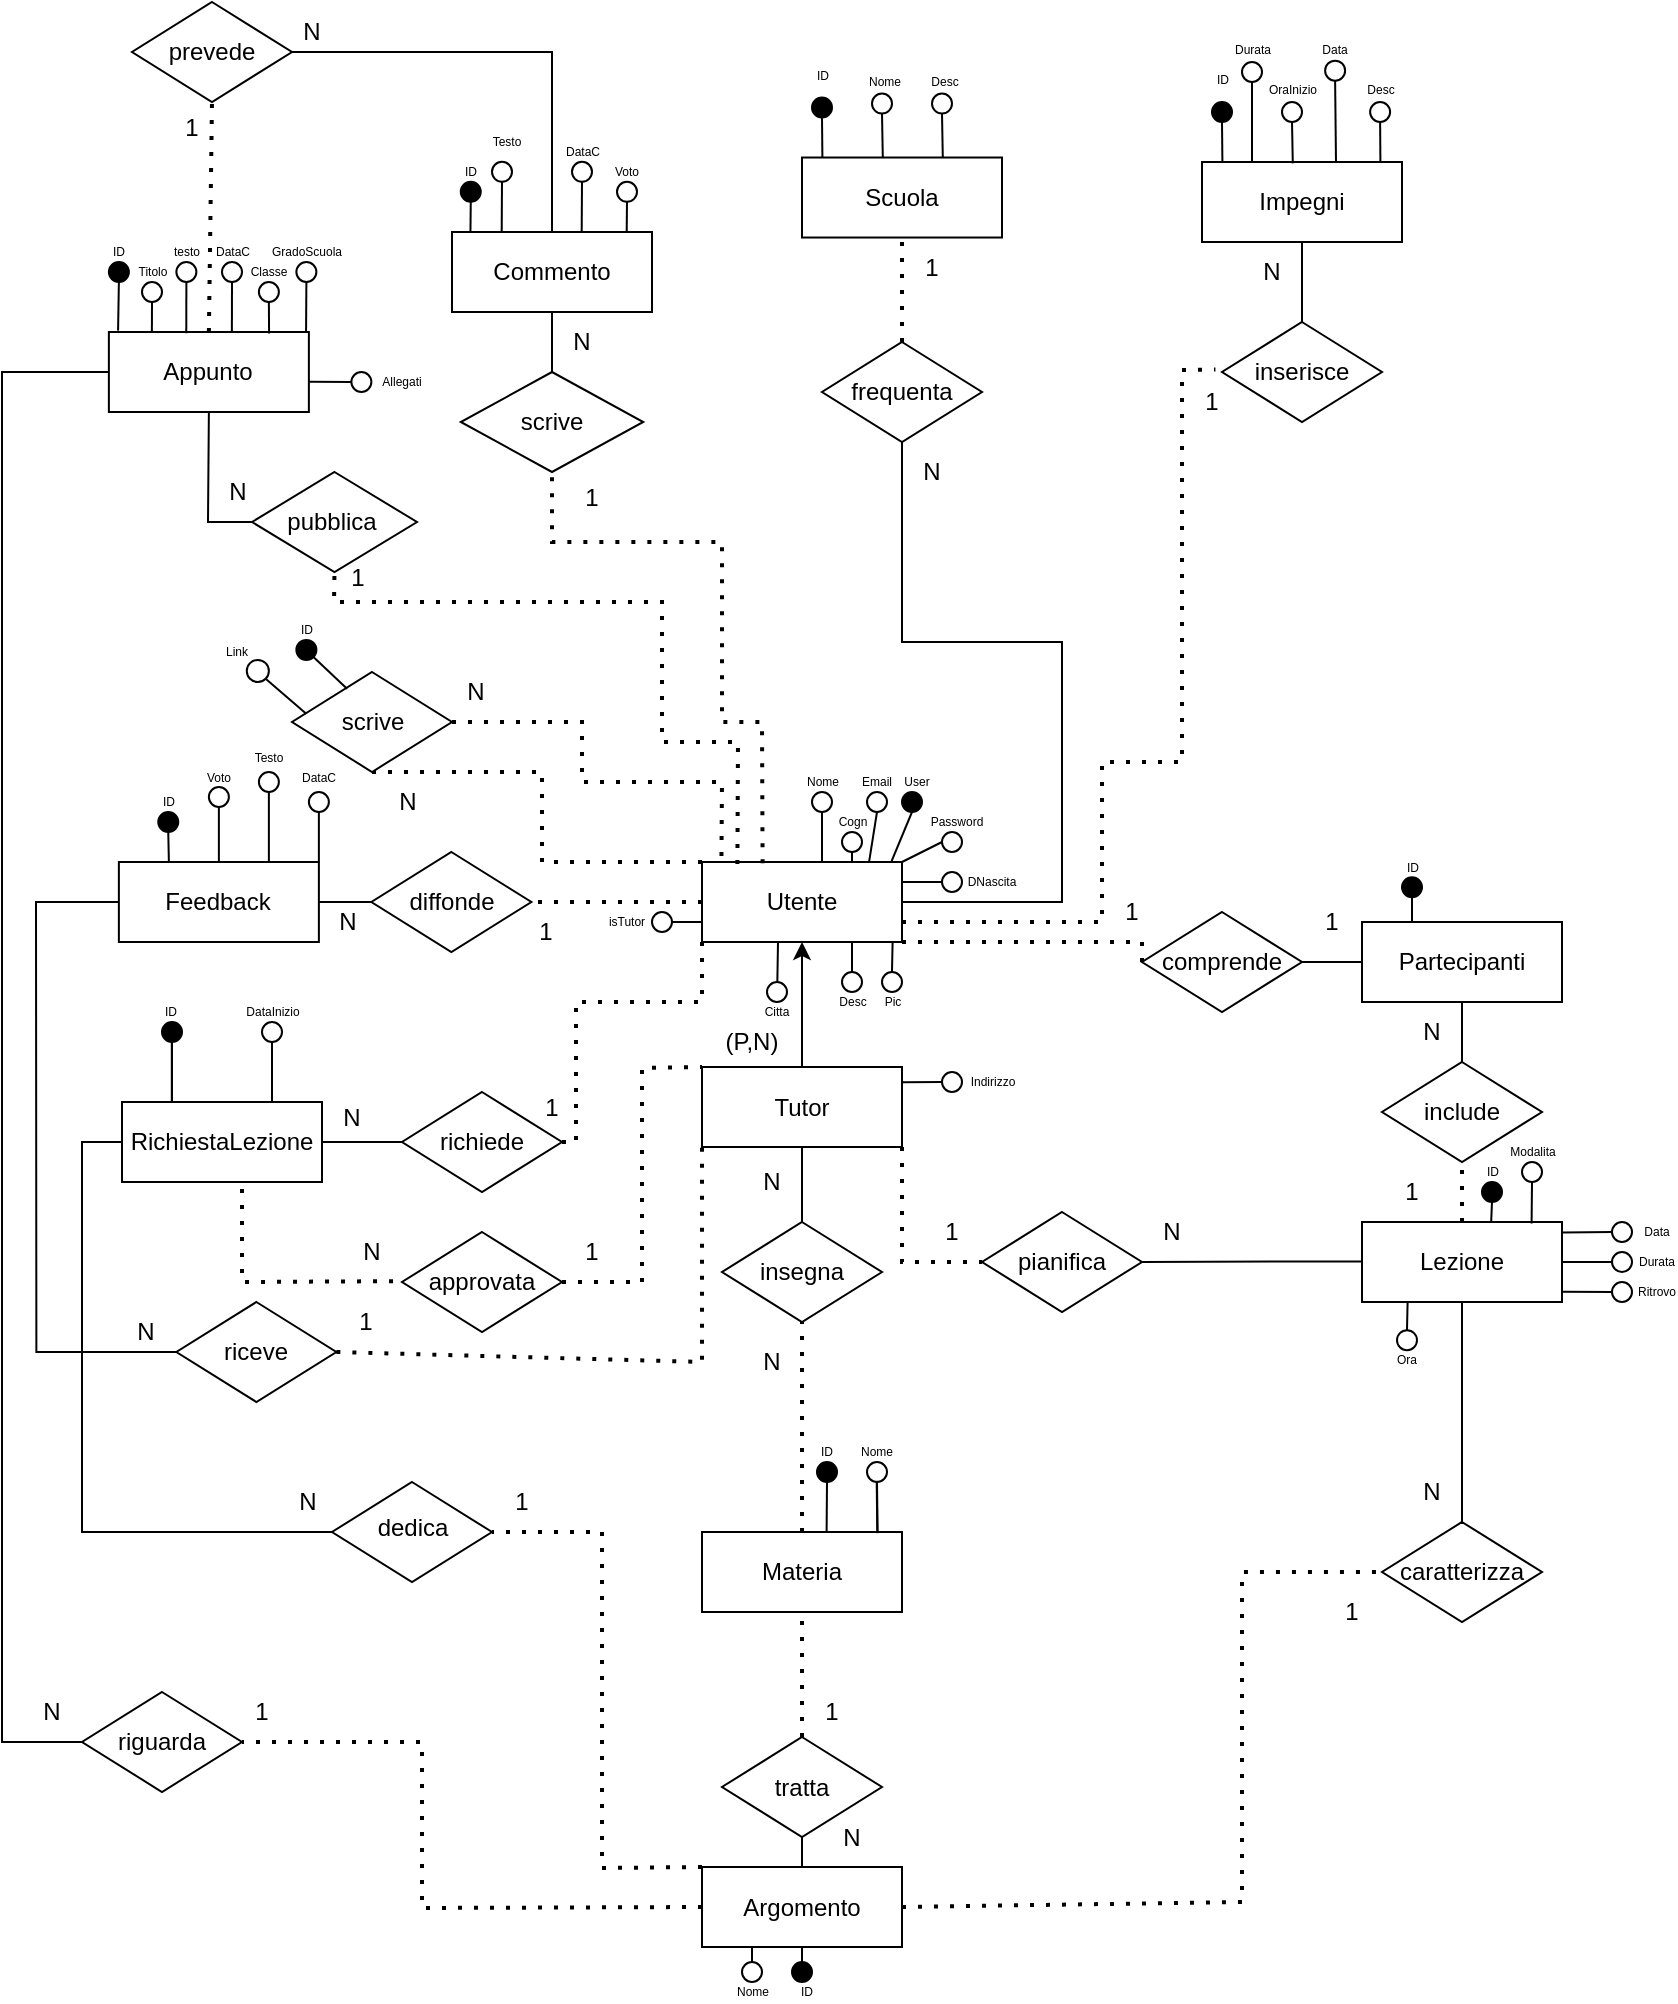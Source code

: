 <mxfile version="16.6.5" type="device" pages="3"><diagram id="R2lEEEUBdFMjLlhIrx00" name="Page-1"><mxGraphModel dx="1929" dy="1053" grid="1" gridSize="10" guides="1" tooltips="1" connect="1" arrows="1" fold="1" page="1" pageScale="1" pageWidth="850" pageHeight="1100" math="0" shadow="0" extFonts="Permanent Marker^https://fonts.googleapis.com/css?family=Permanent+Marker"><root><mxCell id="0"/><mxCell id="1" parent="0"/><mxCell id="tskux043Mz4H_F5ankf9-24" value="" style="endArrow=classic;html=1;rounded=0;strokeColor=#000000;exitX=0.5;exitY=0;exitDx=0;exitDy=0;entryX=0.5;entryY=1;entryDx=0;entryDy=0;" parent="1" source="tskux043Mz4H_F5ankf9-25" target="tskux043Mz4H_F5ankf9-33" edge="1"><mxGeometry width="50" height="50" relative="1" as="geometry"><mxPoint x="410" y="600" as="sourcePoint"/><mxPoint x="409.71" y="570" as="targetPoint"/></mxGeometry></mxCell><mxCell id="tskux043Mz4H_F5ankf9-25" value="" style="rounded=0;whiteSpace=wrap;html=1;strokeColor=#000000;fillColor=#FFFFFF;" parent="1" vertex="1"><mxGeometry x="360" y="632.5" width="100" height="40" as="geometry"/></mxCell><mxCell id="tskux043Mz4H_F5ankf9-26" value="Tutor" style="text;html=1;strokeColor=none;fillColor=none;align=center;verticalAlign=middle;whiteSpace=wrap;rounded=0;" parent="1" vertex="1"><mxGeometry x="390" y="645" width="40" height="15" as="geometry"/></mxCell><mxCell id="tskux043Mz4H_F5ankf9-27" value="(P,N)" style="text;html=1;strokeColor=none;fillColor=none;align=center;verticalAlign=middle;whiteSpace=wrap;rounded=0;" parent="1" vertex="1"><mxGeometry x="360" y="615" width="50" height="10" as="geometry"/></mxCell><mxCell id="tskux043Mz4H_F5ankf9-28" value="" style="endArrow=none;dashed=1;html=1;dashPattern=1 3;strokeWidth=2;rounded=0;exitX=1;exitY=1;exitDx=0;exitDy=0;entryX=0;entryY=0.5;entryDx=0;entryDy=0;" parent="1" source="tskux043Mz4H_F5ankf9-25" target="tskux043Mz4H_F5ankf9-29" edge="1"><mxGeometry width="50" height="50" relative="1" as="geometry"><mxPoint x="460" y="619.71" as="sourcePoint"/><mxPoint x="500" y="620" as="targetPoint"/><Array as="points"><mxPoint x="460" y="730"/></Array></mxGeometry></mxCell><mxCell id="tskux043Mz4H_F5ankf9-29" value="" style="rhombus;whiteSpace=wrap;html=1;strokeColor=#000000;fillColor=#FFFFFF;" parent="1" vertex="1"><mxGeometry x="500" y="705" width="80" height="50" as="geometry"/></mxCell><mxCell id="tskux043Mz4H_F5ankf9-30" value="pianifica" style="text;html=1;strokeColor=none;fillColor=none;align=center;verticalAlign=middle;whiteSpace=wrap;rounded=0;" parent="1" vertex="1"><mxGeometry x="520" y="720" width="40" height="20" as="geometry"/></mxCell><mxCell id="tskux043Mz4H_F5ankf9-31" value="" style="endArrow=none;html=1;rounded=0;strokeColor=#000000;exitX=1;exitY=0.5;exitDx=0;exitDy=0;" parent="1" source="tskux043Mz4H_F5ankf9-29" edge="1"><mxGeometry width="50" height="50" relative="1" as="geometry"><mxPoint x="650" y="729.71" as="sourcePoint"/><mxPoint x="690" y="729.71" as="targetPoint"/><Array as="points"><mxPoint x="670" y="729.71"/></Array></mxGeometry></mxCell><mxCell id="tskux043Mz4H_F5ankf9-33" value="" style="rounded=0;whiteSpace=wrap;html=1;strokeColor=#000000;fillColor=#FFFFFF;" parent="1" vertex="1"><mxGeometry x="360" y="530" width="100" height="40" as="geometry"/></mxCell><mxCell id="tskux043Mz4H_F5ankf9-34" value="" style="rounded=0;whiteSpace=wrap;html=1;strokeColor=#000000;fillColor=#FFFFFF;" parent="1" vertex="1"><mxGeometry x="690" y="710" width="100" height="40" as="geometry"/></mxCell><mxCell id="tskux043Mz4H_F5ankf9-2" value="Utente" style="text;html=1;strokeColor=none;fillColor=none;align=center;verticalAlign=middle;whiteSpace=wrap;rounded=0;" parent="1" vertex="1"><mxGeometry x="380" y="535" width="60" height="30" as="geometry"/></mxCell><mxCell id="tskux043Mz4H_F5ankf9-37" value="Lezione" style="text;html=1;strokeColor=none;fillColor=none;align=center;verticalAlign=middle;whiteSpace=wrap;rounded=0;" parent="1" vertex="1"><mxGeometry x="710" y="715" width="60" height="30" as="geometry"/></mxCell><mxCell id="tskux043Mz4H_F5ankf9-42" value="" style="rhombus;whiteSpace=wrap;html=1;strokeColor=#000000;fillColor=#FFFFFF;flipV=1;flipH=1;direction=west;" parent="1" vertex="1"><mxGeometry x="700" y="630" width="80" height="50" as="geometry"/></mxCell><mxCell id="tskux043Mz4H_F5ankf9-43" value="include" style="text;html=1;strokeColor=none;fillColor=none;align=center;verticalAlign=middle;whiteSpace=wrap;rounded=0;flipV=1;flipH=1;direction=west;" parent="1" vertex="1"><mxGeometry x="720" y="645" width="40" height="20" as="geometry"/></mxCell><mxCell id="tskux043Mz4H_F5ankf9-45" value="" style="rounded=0;whiteSpace=wrap;html=1;strokeColor=#000000;fillColor=#FFFFFF;flipV=1;flipH=1;direction=west;" parent="1" vertex="1"><mxGeometry x="690" y="560" width="100" height="40" as="geometry"/></mxCell><mxCell id="tskux043Mz4H_F5ankf9-46" value="Partecipanti" style="text;html=1;strokeColor=none;fillColor=none;align=center;verticalAlign=middle;whiteSpace=wrap;rounded=0;flipV=1;flipH=1;direction=west;" parent="1" vertex="1"><mxGeometry x="710" y="565" width="60" height="30" as="geometry"/></mxCell><mxCell id="tskux043Mz4H_F5ankf9-52" value="" style="rhombus;whiteSpace=wrap;html=1;strokeColor=#000000;fillColor=#FFFFFF;flipV=1;flipH=1;direction=west;" parent="1" vertex="1"><mxGeometry x="580" y="555" width="80" height="50" as="geometry"/></mxCell><mxCell id="tskux043Mz4H_F5ankf9-53" value="comprende" style="text;html=1;strokeColor=none;fillColor=none;align=center;verticalAlign=middle;whiteSpace=wrap;rounded=0;flipV=1;flipH=1;direction=west;" parent="1" vertex="1"><mxGeometry x="600" y="570" width="40" height="20" as="geometry"/></mxCell><mxCell id="tskux043Mz4H_F5ankf9-54" value="" style="endArrow=none;dashed=1;html=1;dashPattern=1 3;strokeWidth=2;rounded=0;entryX=0.5;entryY=0;entryDx=0;entryDy=0;exitX=0.5;exitY=0;exitDx=0;exitDy=0;" parent="1" source="tskux043Mz4H_F5ankf9-34" target="tskux043Mz4H_F5ankf9-42" edge="1"><mxGeometry width="50" height="50" relative="1" as="geometry"><mxPoint x="739.66" y="710" as="sourcePoint"/><mxPoint x="739.66" y="680" as="targetPoint"/></mxGeometry></mxCell><mxCell id="tskux043Mz4H_F5ankf9-55" value="" style="endArrow=none;html=1;rounded=0;strokeColor=#000000;exitX=0.5;exitY=1;exitDx=0;exitDy=0;entryX=0.5;entryY=0;entryDx=0;entryDy=0;" parent="1" source="tskux043Mz4H_F5ankf9-42" target="tskux043Mz4H_F5ankf9-45" edge="1"><mxGeometry width="50" height="50" relative="1" as="geometry"><mxPoint x="739.66" y="625" as="sourcePoint"/><mxPoint x="740" y="620" as="targetPoint"/></mxGeometry></mxCell><mxCell id="tskux043Mz4H_F5ankf9-63" value="" style="rhombus;whiteSpace=wrap;html=1;strokeColor=#000000;fillColor=#FFFFFF;" parent="1" vertex="1"><mxGeometry x="210" y="645" width="80" height="50" as="geometry"/></mxCell><mxCell id="tskux043Mz4H_F5ankf9-64" value="" style="rounded=0;whiteSpace=wrap;html=1;strokeColor=#000000;fillColor=#FFFFFF;" parent="1" vertex="1"><mxGeometry x="70" y="650" width="100" height="40" as="geometry"/></mxCell><mxCell id="tskux043Mz4H_F5ankf9-66" value="" style="rhombus;whiteSpace=wrap;html=1;strokeColor=#000000;fillColor=#FFFFFF;" parent="1" vertex="1"><mxGeometry x="210" y="715" width="80" height="50" as="geometry"/></mxCell><mxCell id="tskux043Mz4H_F5ankf9-67" value="" style="endArrow=none;dashed=1;html=1;dashPattern=1 3;strokeWidth=2;rounded=0;entryX=1;entryY=0.5;entryDx=0;entryDy=0;exitX=1;exitY=1;exitDx=0;exitDy=0;" parent="1" source="tskux043Mz4H_F5ankf9-33" target="tskux043Mz4H_F5ankf9-52" edge="1"><mxGeometry width="50" height="50" relative="1" as="geometry"><mxPoint x="450" y="530" as="sourcePoint"/><mxPoint x="500" y="480" as="targetPoint"/><Array as="points"><mxPoint x="580" y="570"/></Array></mxGeometry></mxCell><mxCell id="tskux043Mz4H_F5ankf9-68" value="" style="endArrow=none;html=1;rounded=0;strokeColor=#000000;exitX=0;exitY=0.5;exitDx=0;exitDy=0;entryX=1;entryY=0.5;entryDx=0;entryDy=0;" parent="1" source="tskux043Mz4H_F5ankf9-52" target="tskux043Mz4H_F5ankf9-45" edge="1"><mxGeometry width="50" height="50" relative="1" as="geometry"><mxPoint x="640" y="630" as="sourcePoint"/><mxPoint x="690" y="580" as="targetPoint"/></mxGeometry></mxCell><mxCell id="tskux043Mz4H_F5ankf9-69" value="" style="endArrow=none;dashed=1;html=1;dashPattern=1 3;strokeWidth=2;rounded=0;entryX=0;entryY=1;entryDx=0;entryDy=0;exitX=1;exitY=0.5;exitDx=0;exitDy=0;" parent="1" source="tskux043Mz4H_F5ankf9-63" target="tskux043Mz4H_F5ankf9-33" edge="1"><mxGeometry width="50" height="50" relative="1" as="geometry"><mxPoint x="330" y="550" as="sourcePoint"/><mxPoint x="360" y="545" as="targetPoint"/><Array as="points"><mxPoint x="297" y="670"/><mxPoint x="297" y="600"/><mxPoint x="360" y="600"/></Array></mxGeometry></mxCell><mxCell id="tskux043Mz4H_F5ankf9-70" value="" style="endArrow=none;html=1;rounded=0;strokeColor=#000000;exitX=1;exitY=0.5;exitDx=0;exitDy=0;" parent="1" source="tskux043Mz4H_F5ankf9-64" edge="1"><mxGeometry width="50" height="50" relative="1" as="geometry"><mxPoint x="160" y="720" as="sourcePoint"/><mxPoint x="210" y="670" as="targetPoint"/></mxGeometry></mxCell><mxCell id="tskux043Mz4H_F5ankf9-71" value="" style="endArrow=none;dashed=1;html=1;dashPattern=1 3;strokeWidth=2;rounded=0;exitX=-0.056;exitY=0.492;exitDx=0;exitDy=0;exitPerimeter=0;" parent="1" source="tskux043Mz4H_F5ankf9-66" edge="1"><mxGeometry width="50" height="50" relative="1" as="geometry"><mxPoint x="80" y="740" as="sourcePoint"/><mxPoint x="130" y="690" as="targetPoint"/><Array as="points"><mxPoint x="130" y="740"/></Array></mxGeometry></mxCell><mxCell id="tskux043Mz4H_F5ankf9-73" value="" style="endArrow=none;dashed=1;html=1;dashPattern=1 3;strokeWidth=2;rounded=0;exitX=1;exitY=0.5;exitDx=0;exitDy=0;entryX=0;entryY=0;entryDx=0;entryDy=0;" parent="1" source="tskux043Mz4H_F5ankf9-66" target="tskux043Mz4H_F5ankf9-25" edge="1"><mxGeometry width="50" height="50" relative="1" as="geometry"><mxPoint x="310" y="670" as="sourcePoint"/><mxPoint x="360" y="620" as="targetPoint"/><Array as="points"><mxPoint x="330" y="740"/><mxPoint x="330" y="633"/></Array></mxGeometry></mxCell><mxCell id="tskux043Mz4H_F5ankf9-74" value="richiede" style="text;html=1;strokeColor=none;fillColor=none;align=center;verticalAlign=middle;whiteSpace=wrap;rounded=0;" parent="1" vertex="1"><mxGeometry x="220" y="655" width="60" height="30" as="geometry"/></mxCell><mxCell id="tskux043Mz4H_F5ankf9-75" value="RichiestaLezione" style="text;html=1;strokeColor=none;fillColor=none;align=center;verticalAlign=middle;whiteSpace=wrap;rounded=0;" parent="1" vertex="1"><mxGeometry x="75" y="655" width="90" height="30" as="geometry"/></mxCell><mxCell id="tskux043Mz4H_F5ankf9-76" value="approvata" style="text;html=1;strokeColor=none;fillColor=none;align=center;verticalAlign=middle;whiteSpace=wrap;rounded=0;" parent="1" vertex="1"><mxGeometry x="220" y="725" width="60" height="30" as="geometry"/></mxCell><mxCell id="tskux043Mz4H_F5ankf9-77" value="" style="endArrow=none;dashed=1;html=1;dashPattern=1 3;strokeWidth=2;rounded=0;exitX=1;exitY=0.75;exitDx=0;exitDy=0;entryX=-0.041;entryY=0.474;entryDx=0;entryDy=0;entryPerimeter=0;" parent="1" source="tskux043Mz4H_F5ankf9-33" target="tskux043Mz4H_F5ankf9-79" edge="1"><mxGeometry width="50" height="50" relative="1" as="geometry"><mxPoint x="439.31" y="530" as="sourcePoint"/><mxPoint x="520" y="410" as="targetPoint"/><Array as="points"><mxPoint x="510" y="560"/><mxPoint x="560" y="560"/><mxPoint x="560" y="520"/><mxPoint x="560" y="480"/><mxPoint x="600" y="480"/><mxPoint x="600" y="410"/><mxPoint x="600" y="284"/></Array></mxGeometry></mxCell><mxCell id="tskux043Mz4H_F5ankf9-79" value="" style="rhombus;whiteSpace=wrap;html=1;strokeColor=#000000;fillColor=#FFFFFF;flipV=1;flipH=1;direction=west;" parent="1" vertex="1"><mxGeometry x="620" y="260" width="80" height="50" as="geometry"/></mxCell><mxCell id="tskux043Mz4H_F5ankf9-80" value="inserisce" style="text;html=1;strokeColor=none;fillColor=none;align=center;verticalAlign=middle;whiteSpace=wrap;rounded=0;flipV=1;flipH=1;direction=west;" parent="1" vertex="1"><mxGeometry x="635" y="275" width="50" height="20" as="geometry"/></mxCell><mxCell id="tskux043Mz4H_F5ankf9-81" value="" style="endArrow=none;html=1;rounded=0;strokeColor=#000000;exitX=0.5;exitY=1;exitDx=0;exitDy=0;entryX=0.5;entryY=1;entryDx=0;entryDy=0;" parent="1" source="tskux043Mz4H_F5ankf9-79" target="tskux043Mz4H_F5ankf9-82" edge="1"><mxGeometry width="50" height="50" relative="1" as="geometry"><mxPoint x="660" y="250" as="sourcePoint"/><mxPoint x="660" y="220" as="targetPoint"/></mxGeometry></mxCell><mxCell id="tskux043Mz4H_F5ankf9-82" value="" style="rounded=0;whiteSpace=wrap;html=1;strokeColor=#000000;fillColor=#FFFFFF;" parent="1" vertex="1"><mxGeometry x="610" y="180" width="100" height="40" as="geometry"/></mxCell><mxCell id="tskux043Mz4H_F5ankf9-83" value="Impegni" style="text;html=1;strokeColor=none;fillColor=none;align=center;verticalAlign=middle;whiteSpace=wrap;rounded=0;" parent="1" vertex="1"><mxGeometry x="630" y="185" width="60" height="30" as="geometry"/></mxCell><mxCell id="tskux043Mz4H_F5ankf9-84" value="" style="endArrow=none;dashed=1;html=1;dashPattern=1 3;strokeWidth=2;rounded=0;entryX=0;entryY=0.5;entryDx=0;entryDy=0;exitX=0;exitY=0.5;exitDx=0;exitDy=0;" parent="1" source="tskux043Mz4H_F5ankf9-33" target="tskux043Mz4H_F5ankf9-85" edge="1"><mxGeometry width="50" height="50" relative="1" as="geometry"><mxPoint x="367.5" y="540" as="sourcePoint"/><mxPoint x="307.5" y="480" as="targetPoint"/></mxGeometry></mxCell><mxCell id="tskux043Mz4H_F5ankf9-85" value="" style="rhombus;whiteSpace=wrap;html=1;strokeColor=#000000;fillColor=#FFFFFF;flipV=1;flipH=1;direction=west;" parent="1" vertex="1"><mxGeometry x="194.69" y="525" width="80" height="50" as="geometry"/></mxCell><mxCell id="tskux043Mz4H_F5ankf9-86" value="diffonde" style="text;html=1;strokeColor=none;fillColor=none;align=center;verticalAlign=middle;whiteSpace=wrap;rounded=0;flipV=1;flipH=1;direction=west;" parent="1" vertex="1"><mxGeometry x="209.69" y="540" width="50" height="20" as="geometry"/></mxCell><mxCell id="tskux043Mz4H_F5ankf9-87" value="" style="endArrow=none;html=1;rounded=0;strokeColor=#000000;entryX=1;entryY=0.5;entryDx=0;entryDy=0;exitX=1;exitY=0.5;exitDx=0;exitDy=0;" parent="1" source="tskux043Mz4H_F5ankf9-88" target="tskux043Mz4H_F5ankf9-85" edge="1"><mxGeometry width="50" height="50" relative="1" as="geometry"><mxPoint x="167.19" y="565" as="sourcePoint"/><mxPoint x="187.19" y="565" as="targetPoint"/></mxGeometry></mxCell><mxCell id="tskux043Mz4H_F5ankf9-88" value="" style="rounded=0;whiteSpace=wrap;html=1;strokeColor=#000000;fillColor=#FFFFFF;" parent="1" vertex="1"><mxGeometry x="68.44" y="530" width="100" height="40" as="geometry"/></mxCell><mxCell id="tskux043Mz4H_F5ankf9-89" value="Feedback" style="text;html=1;strokeColor=none;fillColor=none;align=center;verticalAlign=middle;whiteSpace=wrap;rounded=0;" parent="1" vertex="1"><mxGeometry x="88.44" y="542.5" width="60" height="15" as="geometry"/></mxCell><mxCell id="tskux043Mz4H_F5ankf9-90" value="" style="rhombus;whiteSpace=wrap;html=1;strokeColor=#000000;fillColor=#FFFFFF;" parent="1" vertex="1"><mxGeometry x="97.19" y="750" width="80" height="50" as="geometry"/></mxCell><mxCell id="tskux043Mz4H_F5ankf9-91" value="" style="endArrow=none;html=1;rounded=0;strokeColor=#000000;exitX=0;exitY=0.5;exitDx=0;exitDy=0;entryX=0;entryY=0.5;entryDx=0;entryDy=0;" parent="1" source="tskux043Mz4H_F5ankf9-90" target="tskux043Mz4H_F5ankf9-88" edge="1"><mxGeometry width="50" height="50" relative="1" as="geometry"><mxPoint x="17.19" y="615" as="sourcePoint"/><mxPoint x="67.19" y="565" as="targetPoint"/><Array as="points"><mxPoint x="27.19" y="775"/><mxPoint x="27" y="550"/></Array></mxGeometry></mxCell><mxCell id="tskux043Mz4H_F5ankf9-93" value="riceve" style="text;html=1;strokeColor=none;fillColor=none;align=center;verticalAlign=middle;whiteSpace=wrap;rounded=0;" parent="1" vertex="1"><mxGeometry x="117.19" y="765" width="40" height="20" as="geometry"/></mxCell><mxCell id="tskux043Mz4H_F5ankf9-94" value="" style="endArrow=none;dashed=1;html=1;dashPattern=1 3;strokeWidth=2;rounded=0;entryX=0.5;entryY=0;entryDx=0;entryDy=0;exitX=0;exitY=0;exitDx=0;exitDy=0;" parent="1" source="tskux043Mz4H_F5ankf9-33" target="tskux043Mz4H_F5ankf9-96" edge="1"><mxGeometry width="50" height="50" relative="1" as="geometry"><mxPoint x="380" y="530" as="sourcePoint"/><mxPoint x="210" y="400" as="targetPoint"/><Array as="points"><mxPoint x="280" y="530"/><mxPoint x="280" y="485"/></Array></mxGeometry></mxCell><mxCell id="tskux043Mz4H_F5ankf9-96" value="" style="rhombus;whiteSpace=wrap;html=1;strokeColor=#000000;fillColor=#FFFFFF;flipV=1;flipH=1;direction=west;" parent="1" vertex="1"><mxGeometry x="155" y="435" width="80" height="50" as="geometry"/></mxCell><mxCell id="tskux043Mz4H_F5ankf9-97" value="" style="endArrow=none;dashed=1;html=1;dashPattern=1 3;strokeWidth=2;rounded=0;entryX=0.097;entryY=0.017;entryDx=0;entryDy=0;entryPerimeter=0;exitX=0;exitY=0.5;exitDx=0;exitDy=0;" parent="1" source="tskux043Mz4H_F5ankf9-96" target="tskux043Mz4H_F5ankf9-33" edge="1"><mxGeometry width="50" height="50" relative="1" as="geometry"><mxPoint x="225" y="405" as="sourcePoint"/><mxPoint x="275" y="355" as="targetPoint"/><Array as="points"><mxPoint x="270" y="460"/><mxPoint x="300" y="460"/><mxPoint x="300" y="490"/><mxPoint x="340" y="490"/><mxPoint x="370" y="490"/></Array></mxGeometry></mxCell><mxCell id="tskux043Mz4H_F5ankf9-98" value="scrive" style="text;html=1;strokeColor=none;fillColor=none;align=center;verticalAlign=middle;whiteSpace=wrap;rounded=0;" parent="1" vertex="1"><mxGeometry x="172.5" y="450" width="45" height="20" as="geometry"/></mxCell><mxCell id="tskux043Mz4H_F5ankf9-99" value="" style="endArrow=none;dashed=1;html=1;dashPattern=1 3;strokeWidth=2;rounded=0;entryX=0.5;entryY=0;entryDx=0;entryDy=0;exitX=0.177;exitY=0.025;exitDx=0;exitDy=0;exitPerimeter=0;" parent="1" source="tskux043Mz4H_F5ankf9-33" target="tskux043Mz4H_F5ankf9-101" edge="1"><mxGeometry width="50" height="50" relative="1" as="geometry"><mxPoint x="390" y="530" as="sourcePoint"/><mxPoint x="190" y="310" as="targetPoint"/><Array as="points"><mxPoint x="378" y="470"/><mxPoint x="340" y="470"/><mxPoint x="340" y="400"/><mxPoint x="176" y="400"/></Array></mxGeometry></mxCell><mxCell id="tskux043Mz4H_F5ankf9-101" value="" style="rhombus;whiteSpace=wrap;html=1;strokeColor=#000000;fillColor=#FFFFFF;flipV=1;flipH=1;direction=west;" parent="1" vertex="1"><mxGeometry x="135" y="335" width="82.5" height="50" as="geometry"/></mxCell><mxCell id="tskux043Mz4H_F5ankf9-102" value="" style="endArrow=none;html=1;rounded=0;strokeColor=#000000;exitX=1;exitY=0.5;exitDx=0;exitDy=0;entryX=0.5;entryY=1;entryDx=0;entryDy=0;" parent="1" source="tskux043Mz4H_F5ankf9-101" target="tskux043Mz4H_F5ankf9-103" edge="1"><mxGeometry width="50" height="50" relative="1" as="geometry"><mxPoint x="176.11" y="335" as="sourcePoint"/><mxPoint x="176.11" y="305" as="targetPoint"/><Array as="points"><mxPoint x="113" y="360"/></Array></mxGeometry></mxCell><mxCell id="tskux043Mz4H_F5ankf9-103" value="" style="rounded=0;whiteSpace=wrap;html=1;strokeColor=#000000;fillColor=#FFFFFF;" parent="1" vertex="1"><mxGeometry x="63.44" y="265" width="100" height="40" as="geometry"/></mxCell><mxCell id="tskux043Mz4H_F5ankf9-104" value="Appunto" style="text;html=1;strokeColor=none;fillColor=none;align=center;verticalAlign=middle;whiteSpace=wrap;rounded=0;" parent="1" vertex="1"><mxGeometry x="83.44" y="270" width="60" height="30" as="geometry"/></mxCell><mxCell id="tskux043Mz4H_F5ankf9-105" value="pubblica" style="text;html=1;strokeColor=none;fillColor=none;align=center;verticalAlign=middle;whiteSpace=wrap;rounded=0;" parent="1" vertex="1"><mxGeometry x="145" y="345" width="60" height="30" as="geometry"/></mxCell><mxCell id="tskux043Mz4H_F5ankf9-106" value="" style="endArrow=none;dashed=1;html=1;dashPattern=1 3;strokeWidth=2;rounded=0;exitX=0.5;exitY=0;exitDx=0;exitDy=0;entryX=0.5;entryY=0;entryDx=0;entryDy=0;" parent="1" source="tskux043Mz4H_F5ankf9-103" target="tskux043Mz4H_F5ankf9-107" edge="1"><mxGeometry width="50" height="50" relative="1" as="geometry"><mxPoint x="176.05" y="265" as="sourcePoint"/><mxPoint x="176.05" y="205" as="targetPoint"/></mxGeometry></mxCell><mxCell id="tskux043Mz4H_F5ankf9-107" value="" style="rhombus;whiteSpace=wrap;html=1;strokeColor=#000000;fillColor=#FFFFFF;flipV=1;flipH=1;direction=west;" parent="1" vertex="1"><mxGeometry x="75" y="100" width="80" height="50" as="geometry"/></mxCell><mxCell id="tskux043Mz4H_F5ankf9-108" value="prevede" style="text;html=1;strokeColor=none;fillColor=none;align=center;verticalAlign=middle;whiteSpace=wrap;rounded=0;" parent="1" vertex="1"><mxGeometry x="85" y="110" width="60" height="30" as="geometry"/></mxCell><mxCell id="tskux043Mz4H_F5ankf9-109" value="" style="endArrow=none;html=1;rounded=0;strokeColor=#000000;exitX=0;exitY=0.5;exitDx=0;exitDy=0;" parent="1" source="tskux043Mz4H_F5ankf9-107" edge="1"><mxGeometry width="50" height="50" relative="1" as="geometry"><mxPoint x="160" y="200" as="sourcePoint"/><mxPoint x="285" y="215" as="targetPoint"/><Array as="points"><mxPoint x="285" y="125"/><mxPoint x="285" y="180"/></Array></mxGeometry></mxCell><mxCell id="tskux043Mz4H_F5ankf9-111" value="" style="rounded=0;whiteSpace=wrap;html=1;strokeColor=#000000;fillColor=#FFFFFF;" parent="1" vertex="1"><mxGeometry x="235" y="215" width="100" height="40" as="geometry"/></mxCell><mxCell id="tskux043Mz4H_F5ankf9-112" value="Commento" style="text;html=1;strokeColor=none;fillColor=none;align=center;verticalAlign=middle;whiteSpace=wrap;rounded=0;" parent="1" vertex="1"><mxGeometry x="255" y="220" width="60" height="30" as="geometry"/></mxCell><mxCell id="tskux043Mz4H_F5ankf9-114" value="" style="rhombus;whiteSpace=wrap;html=1;strokeColor=#000000;fillColor=#FFFFFF;flipV=1;flipH=1;direction=west;" parent="1" vertex="1"><mxGeometry x="239.38" y="285" width="91.25" height="50" as="geometry"/></mxCell><mxCell id="tskux043Mz4H_F5ankf9-115" value="scrive" style="text;html=1;strokeColor=none;fillColor=none;align=center;verticalAlign=middle;whiteSpace=wrap;rounded=0;" parent="1" vertex="1"><mxGeometry x="262.2" y="300" width="45.62" height="20" as="geometry"/></mxCell><mxCell id="tskux043Mz4H_F5ankf9-116" value="" style="endArrow=none;html=1;rounded=0;strokeColor=#000000;entryX=0.5;entryY=1;entryDx=0;entryDy=0;exitX=0.5;exitY=1;exitDx=0;exitDy=0;" parent="1" source="tskux043Mz4H_F5ankf9-114" target="tskux043Mz4H_F5ankf9-111" edge="1"><mxGeometry width="50" height="50" relative="1" as="geometry"><mxPoint x="285" y="315" as="sourcePoint"/><mxPoint x="335" y="265" as="targetPoint"/></mxGeometry></mxCell><mxCell id="tskux043Mz4H_F5ankf9-117" value="" style="endArrow=none;dashed=1;html=1;dashPattern=1 3;strokeWidth=2;rounded=0;entryX=0.5;entryY=0;entryDx=0;entryDy=0;exitX=0.303;exitY=0.017;exitDx=0;exitDy=0;exitPerimeter=0;" parent="1" source="tskux043Mz4H_F5ankf9-33" target="tskux043Mz4H_F5ankf9-114" edge="1"><mxGeometry width="50" height="50" relative="1" as="geometry"><mxPoint x="254.38" y="330" as="sourcePoint"/><mxPoint x="304.38" y="280" as="targetPoint"/><Array as="points"><mxPoint x="390" y="460"/><mxPoint x="370" y="460"/><mxPoint x="370" y="370"/><mxPoint x="285" y="370"/></Array></mxGeometry></mxCell><mxCell id="tskux043Mz4H_F5ankf9-118" value="N" style="text;html=1;strokeColor=none;fillColor=none;align=center;verticalAlign=middle;whiteSpace=wrap;rounded=0;" parent="1" vertex="1"><mxGeometry x="630" y="220" width="30" height="30" as="geometry"/></mxCell><mxCell id="tskux043Mz4H_F5ankf9-120" value="1" style="text;html=1;strokeColor=none;fillColor=none;align=center;verticalAlign=middle;whiteSpace=wrap;rounded=0;" parent="1" vertex="1"><mxGeometry x="600" y="285" width="30" height="30" as="geometry"/></mxCell><mxCell id="tskux043Mz4H_F5ankf9-121" value="1" style="text;html=1;strokeColor=none;fillColor=none;align=center;verticalAlign=middle;whiteSpace=wrap;rounded=0;" parent="1" vertex="1"><mxGeometry x="560" y="540" width="30" height="30" as="geometry"/></mxCell><mxCell id="tskux043Mz4H_F5ankf9-122" value="1" style="text;html=1;strokeColor=none;fillColor=none;align=center;verticalAlign=middle;whiteSpace=wrap;rounded=0;" parent="1" vertex="1"><mxGeometry x="660" y="545" width="30" height="30" as="geometry"/></mxCell><mxCell id="tskux043Mz4H_F5ankf9-123" value="1" style="text;html=1;strokeColor=none;fillColor=none;align=center;verticalAlign=middle;whiteSpace=wrap;rounded=0;" parent="1" vertex="1"><mxGeometry x="470" y="700" width="30" height="30" as="geometry"/></mxCell><mxCell id="tskux043Mz4H_F5ankf9-124" value="N" style="text;html=1;strokeColor=none;fillColor=none;align=center;verticalAlign=middle;whiteSpace=wrap;rounded=0;" parent="1" vertex="1"><mxGeometry x="580" y="700" width="30" height="30" as="geometry"/></mxCell><mxCell id="tskux043Mz4H_F5ankf9-125" value="1" style="text;html=1;strokeColor=none;fillColor=none;align=center;verticalAlign=middle;whiteSpace=wrap;rounded=0;" parent="1" vertex="1"><mxGeometry x="700" y="680" width="30" height="30" as="geometry"/></mxCell><mxCell id="tskux043Mz4H_F5ankf9-126" value="N" style="text;html=1;strokeColor=none;fillColor=none;align=center;verticalAlign=middle;whiteSpace=wrap;rounded=0;" parent="1" vertex="1"><mxGeometry x="710" y="600" width="30" height="30" as="geometry"/></mxCell><mxCell id="tskux043Mz4H_F5ankf9-127" value="1" style="text;html=1;strokeColor=none;fillColor=none;align=center;verticalAlign=middle;whiteSpace=wrap;rounded=0;" parent="1" vertex="1"><mxGeometry x="270.01" y="637.5" width="30" height="30" as="geometry"/></mxCell><mxCell id="tskux043Mz4H_F5ankf9-128" value="N" style="text;html=1;strokeColor=none;fillColor=none;align=center;verticalAlign=middle;whiteSpace=wrap;rounded=0;" parent="1" vertex="1"><mxGeometry x="170" y="642.5" width="30" height="30" as="geometry"/></mxCell><mxCell id="tskux043Mz4H_F5ankf9-129" value="N" style="text;html=1;strokeColor=none;fillColor=none;align=center;verticalAlign=middle;whiteSpace=wrap;rounded=0;" parent="1" vertex="1"><mxGeometry x="180" y="710" width="30" height="30" as="geometry"/></mxCell><mxCell id="tskux043Mz4H_F5ankf9-130" value="1" style="text;html=1;strokeColor=none;fillColor=none;align=center;verticalAlign=middle;whiteSpace=wrap;rounded=0;" parent="1" vertex="1"><mxGeometry x="290" y="710" width="30" height="30" as="geometry"/></mxCell><mxCell id="tskux043Mz4H_F5ankf9-131" value="N" style="text;html=1;strokeColor=none;fillColor=none;align=center;verticalAlign=middle;whiteSpace=wrap;rounded=0;" parent="1" vertex="1"><mxGeometry x="67.19" y="750" width="30" height="30" as="geometry"/></mxCell><mxCell id="tskux043Mz4H_F5ankf9-132" value="1" style="text;html=1;strokeColor=none;fillColor=none;align=center;verticalAlign=middle;whiteSpace=wrap;rounded=0;" parent="1" vertex="1"><mxGeometry x="177.19" y="745" width="30" height="30" as="geometry"/></mxCell><mxCell id="tskux043Mz4H_F5ankf9-133" value="N" style="text;html=1;strokeColor=none;fillColor=none;align=center;verticalAlign=middle;whiteSpace=wrap;rounded=0;" parent="1" vertex="1"><mxGeometry x="167.5" y="545" width="30" height="30" as="geometry"/></mxCell><mxCell id="tskux043Mz4H_F5ankf9-134" value="1" style="text;html=1;strokeColor=none;fillColor=none;align=center;verticalAlign=middle;whiteSpace=wrap;rounded=0;" parent="1" vertex="1"><mxGeometry x="267.19" y="552.5" width="30" height="25" as="geometry"/></mxCell><mxCell id="tskux043Mz4H_F5ankf9-135" value="N" style="text;html=1;strokeColor=none;fillColor=none;align=center;verticalAlign=middle;whiteSpace=wrap;rounded=0;" parent="1" vertex="1"><mxGeometry x="197.5" y="485" width="30" height="30" as="geometry"/></mxCell><mxCell id="tskux043Mz4H_F5ankf9-136" value="N" style="text;html=1;strokeColor=none;fillColor=none;align=center;verticalAlign=middle;whiteSpace=wrap;rounded=0;" parent="1" vertex="1"><mxGeometry x="232.2" y="430" width="30" height="30" as="geometry"/></mxCell><mxCell id="tskux043Mz4H_F5ankf9-137" value="N" style="text;html=1;strokeColor=none;fillColor=none;align=center;verticalAlign=middle;whiteSpace=wrap;rounded=0;" parent="1" vertex="1"><mxGeometry x="113.44" y="330" width="30" height="30" as="geometry"/></mxCell><mxCell id="tskux043Mz4H_F5ankf9-138" value="1" style="text;html=1;strokeColor=none;fillColor=none;align=center;verticalAlign=middle;whiteSpace=wrap;rounded=0;" parent="1" vertex="1"><mxGeometry x="172.5" y="375" width="30" height="25" as="geometry"/></mxCell><mxCell id="tskux043Mz4H_F5ankf9-139" value="N" style="text;html=1;strokeColor=none;fillColor=none;align=center;verticalAlign=middle;whiteSpace=wrap;rounded=0;" parent="1" vertex="1"><mxGeometry x="150" y="100" width="30" height="30" as="geometry"/></mxCell><mxCell id="tskux043Mz4H_F5ankf9-140" value="1" style="text;html=1;strokeColor=none;fillColor=none;align=center;verticalAlign=middle;whiteSpace=wrap;rounded=0;" parent="1" vertex="1"><mxGeometry x="90" y="150" width="30" height="25" as="geometry"/></mxCell><mxCell id="tskux043Mz4H_F5ankf9-141" value="N" style="text;html=1;strokeColor=none;fillColor=none;align=center;verticalAlign=middle;whiteSpace=wrap;rounded=0;" parent="1" vertex="1"><mxGeometry x="285" y="255" width="30" height="30" as="geometry"/></mxCell><mxCell id="tskux043Mz4H_F5ankf9-142" value="1" style="text;html=1;strokeColor=none;fillColor=none;align=center;verticalAlign=middle;whiteSpace=wrap;rounded=0;" parent="1" vertex="1"><mxGeometry x="290" y="335" width="30" height="25" as="geometry"/></mxCell><mxCell id="tskux043Mz4H_F5ankf9-144" value="" style="rounded=0;whiteSpace=wrap;html=1;strokeColor=#000000;fillColor=#FFFFFF;" parent="1" vertex="1"><mxGeometry x="360" y="865" width="100" height="40" as="geometry"/></mxCell><mxCell id="tskux043Mz4H_F5ankf9-145" value="Materia" style="text;html=1;strokeColor=none;fillColor=none;align=center;verticalAlign=middle;whiteSpace=wrap;rounded=0;" parent="1" vertex="1"><mxGeometry x="380" y="872.5" width="60" height="25" as="geometry"/></mxCell><mxCell id="tskux043Mz4H_F5ankf9-150" value="" style="rhombus;whiteSpace=wrap;html=1;strokeColor=#000000;fillColor=#FFFFFF;" parent="1" vertex="1"><mxGeometry x="50" y="945" width="80" height="50" as="geometry"/></mxCell><mxCell id="tskux043Mz4H_F5ankf9-151" value="" style="rhombus;whiteSpace=wrap;html=1;strokeColor=#000000;fillColor=#FFFFFF;" parent="1" vertex="1"><mxGeometry x="175" y="840" width="80" height="50" as="geometry"/></mxCell><mxCell id="tskux043Mz4H_F5ankf9-152" value="" style="rhombus;whiteSpace=wrap;html=1;strokeColor=#000000;fillColor=#FFFFFF;" parent="1" vertex="1"><mxGeometry x="370" y="710" width="80" height="50" as="geometry"/></mxCell><mxCell id="tskux043Mz4H_F5ankf9-153" value="" style="rhombus;whiteSpace=wrap;html=1;strokeColor=#000000;fillColor=#FFFFFF;" parent="1" vertex="1"><mxGeometry x="700" y="860" width="80" height="50" as="geometry"/></mxCell><mxCell id="tskux043Mz4H_F5ankf9-154" value="" style="endArrow=none;dashed=1;html=1;dashPattern=1 3;strokeWidth=2;rounded=0;entryX=0.5;entryY=1;entryDx=0;entryDy=0;exitX=0.5;exitY=0;exitDx=0;exitDy=0;" parent="1" source="tskux043Mz4H_F5ankf9-144" target="tskux043Mz4H_F5ankf9-152" edge="1"><mxGeometry width="50" height="50" relative="1" as="geometry"><mxPoint x="400" y="850" as="sourcePoint"/><mxPoint x="450" y="800" as="targetPoint"/></mxGeometry></mxCell><mxCell id="tskux043Mz4H_F5ankf9-155" value="" style="endArrow=none;dashed=1;html=1;dashPattern=1 3;strokeWidth=2;rounded=0;entryX=1;entryY=0.5;entryDx=0;entryDy=0;exitX=0;exitY=0;exitDx=0;exitDy=0;" parent="1" source="tskux043Mz4H_F5ankf9-179" target="tskux043Mz4H_F5ankf9-151" edge="1"><mxGeometry width="50" height="50" relative="1" as="geometry"><mxPoint x="249.17" y="900" as="sourcePoint"/><mxPoint x="249.17" y="810" as="targetPoint"/><Array as="points"><mxPoint x="310" y="1033"/><mxPoint x="310" y="865"/></Array></mxGeometry></mxCell><mxCell id="tskux043Mz4H_F5ankf9-156" value="" style="endArrow=none;dashed=1;html=1;dashPattern=1 3;strokeWidth=2;rounded=0;entryX=1;entryY=0.5;entryDx=0;entryDy=0;exitX=0;exitY=0.5;exitDx=0;exitDy=0;" parent="1" source="tskux043Mz4H_F5ankf9-179" target="tskux043Mz4H_F5ankf9-150" edge="1"><mxGeometry width="50" height="50" relative="1" as="geometry"><mxPoint x="430" y="870" as="sourcePoint"/><mxPoint x="430" y="780" as="targetPoint"/><Array as="points"><mxPoint x="220" y="1053"/><mxPoint x="220" y="970"/></Array></mxGeometry></mxCell><mxCell id="tskux043Mz4H_F5ankf9-157" value="" style="endArrow=none;dashed=1;html=1;dashPattern=1 3;strokeWidth=2;rounded=0;entryX=0;entryY=0.5;entryDx=0;entryDy=0;exitX=1;exitY=0.5;exitDx=0;exitDy=0;" parent="1" source="tskux043Mz4H_F5ankf9-179" target="tskux043Mz4H_F5ankf9-153" edge="1"><mxGeometry width="50" height="50" relative="1" as="geometry"><mxPoint x="570" y="1020" as="sourcePoint"/><mxPoint x="440" y="790" as="targetPoint"/><Array as="points"><mxPoint x="630" y="1050"/><mxPoint x="630" y="885"/></Array></mxGeometry></mxCell><mxCell id="tskux043Mz4H_F5ankf9-158" value="" style="endArrow=none;html=1;rounded=0;strokeColor=#000000;entryX=0.5;entryY=1;entryDx=0;entryDy=0;exitX=0.5;exitY=0;exitDx=0;exitDy=0;" parent="1" source="tskux043Mz4H_F5ankf9-152" target="tskux043Mz4H_F5ankf9-25" edge="1"><mxGeometry width="50" height="50" relative="1" as="geometry"><mxPoint x="380" y="730" as="sourcePoint"/><mxPoint x="430" y="680" as="targetPoint"/></mxGeometry></mxCell><mxCell id="tskux043Mz4H_F5ankf9-160" value="" style="endArrow=none;html=1;rounded=0;strokeColor=#000000;entryX=0.5;entryY=1;entryDx=0;entryDy=0;exitX=0.5;exitY=0;exitDx=0;exitDy=0;" parent="1" source="tskux043Mz4H_F5ankf9-153" target="tskux043Mz4H_F5ankf9-34" edge="1"><mxGeometry width="50" height="50" relative="1" as="geometry"><mxPoint x="490" y="830" as="sourcePoint"/><mxPoint x="490" y="760" as="targetPoint"/></mxGeometry></mxCell><mxCell id="tskux043Mz4H_F5ankf9-161" value="" style="endArrow=none;html=1;rounded=0;strokeColor=#000000;entryX=0;entryY=0.5;entryDx=0;entryDy=0;exitX=0;exitY=0.5;exitDx=0;exitDy=0;" parent="1" source="tskux043Mz4H_F5ankf9-151" target="tskux043Mz4H_F5ankf9-64" edge="1"><mxGeometry width="50" height="50" relative="1" as="geometry"><mxPoint x="430" y="815" as="sourcePoint"/><mxPoint x="430" y="745" as="targetPoint"/><Array as="points"><mxPoint x="50" y="865"/><mxPoint x="50" y="670"/></Array></mxGeometry></mxCell><mxCell id="tskux043Mz4H_F5ankf9-162" value="" style="endArrow=none;html=1;rounded=0;strokeColor=#000000;entryX=0;entryY=0.5;entryDx=0;entryDy=0;exitX=0;exitY=0.5;exitDx=0;exitDy=0;" parent="1" source="tskux043Mz4H_F5ankf9-150" target="tskux043Mz4H_F5ankf9-103" edge="1"><mxGeometry width="50" height="50" relative="1" as="geometry"><mxPoint x="440" y="740" as="sourcePoint"/><mxPoint x="440" y="670" as="targetPoint"/><Array as="points"><mxPoint x="10" y="970"/><mxPoint x="10" y="885"/><mxPoint x="10" y="285"/></Array></mxGeometry></mxCell><mxCell id="tskux043Mz4H_F5ankf9-164" value="1" style="text;html=1;strokeColor=none;fillColor=none;align=center;verticalAlign=middle;whiteSpace=wrap;rounded=0;" parent="1" vertex="1"><mxGeometry x="255" y="835" width="30" height="30" as="geometry"/></mxCell><mxCell id="tskux043Mz4H_F5ankf9-165" value="1" style="text;html=1;strokeColor=none;fillColor=none;align=center;verticalAlign=middle;whiteSpace=wrap;rounded=0;" parent="1" vertex="1"><mxGeometry x="125" y="940" width="30" height="30" as="geometry"/></mxCell><mxCell id="tskux043Mz4H_F5ankf9-166" value="N" style="text;html=1;strokeColor=none;fillColor=none;align=center;verticalAlign=middle;whiteSpace=wrap;rounded=0;" parent="1" vertex="1"><mxGeometry x="380" y="765" width="30" height="30" as="geometry"/></mxCell><mxCell id="tskux043Mz4H_F5ankf9-167" value="1" style="text;html=1;strokeColor=none;fillColor=none;align=center;verticalAlign=middle;whiteSpace=wrap;rounded=0;" parent="1" vertex="1"><mxGeometry x="670" y="890" width="30" height="30" as="geometry"/></mxCell><mxCell id="tskux043Mz4H_F5ankf9-169" value="N" style="text;html=1;strokeColor=none;fillColor=none;align=center;verticalAlign=middle;whiteSpace=wrap;rounded=0;" parent="1" vertex="1"><mxGeometry x="148.44" y="835" width="30" height="30" as="geometry"/></mxCell><mxCell id="tskux043Mz4H_F5ankf9-170" value="N" style="text;html=1;strokeColor=none;fillColor=none;align=center;verticalAlign=middle;whiteSpace=wrap;rounded=0;" parent="1" vertex="1"><mxGeometry x="20" y="940" width="30" height="30" as="geometry"/></mxCell><mxCell id="tskux043Mz4H_F5ankf9-171" value="N" style="text;html=1;strokeColor=none;fillColor=none;align=center;verticalAlign=middle;whiteSpace=wrap;rounded=0;" parent="1" vertex="1"><mxGeometry x="380" y="675" width="30" height="30" as="geometry"/></mxCell><mxCell id="tskux043Mz4H_F5ankf9-172" value="N" style="text;html=1;strokeColor=none;fillColor=none;align=center;verticalAlign=middle;whiteSpace=wrap;rounded=0;" parent="1" vertex="1"><mxGeometry x="710" y="830" width="30" height="30" as="geometry"/></mxCell><mxCell id="tskux043Mz4H_F5ankf9-173" value="insegna" style="text;html=1;strokeColor=none;fillColor=none;align=center;verticalAlign=middle;whiteSpace=wrap;rounded=0;" parent="1" vertex="1"><mxGeometry x="380" y="720" width="60" height="30" as="geometry"/></mxCell><mxCell id="tskux043Mz4H_F5ankf9-174" value="caratterizza" style="text;html=1;strokeColor=none;fillColor=none;align=center;verticalAlign=middle;whiteSpace=wrap;rounded=0;" parent="1" vertex="1"><mxGeometry x="710" y="870" width="60" height="30" as="geometry"/></mxCell><mxCell id="tskux043Mz4H_F5ankf9-179" value="" style="rounded=0;whiteSpace=wrap;html=1;strokeColor=#000000;fillColor=#FFFFFF;" parent="1" vertex="1"><mxGeometry x="360" y="1032.5" width="100" height="40" as="geometry"/></mxCell><mxCell id="tskux043Mz4H_F5ankf9-182" value="" style="rhombus;whiteSpace=wrap;html=1;strokeColor=#000000;fillColor=#FFFFFF;" parent="1" vertex="1"><mxGeometry x="370" y="967.5" width="80" height="50" as="geometry"/></mxCell><mxCell id="tskux043Mz4H_F5ankf9-183" value="" style="endArrow=none;dashed=1;html=1;dashPattern=1 3;strokeWidth=2;rounded=0;exitX=0.5;exitY=0;exitDx=0;exitDy=0;entryX=0.5;entryY=1;entryDx=0;entryDy=0;" parent="1" source="tskux043Mz4H_F5ankf9-182" target="tskux043Mz4H_F5ankf9-144" edge="1"><mxGeometry width="50" height="50" relative="1" as="geometry"><mxPoint x="365" y="987.5" as="sourcePoint"/><mxPoint x="415" y="937.5" as="targetPoint"/></mxGeometry></mxCell><mxCell id="tskux043Mz4H_F5ankf9-184" value="" style="endArrow=none;html=1;rounded=0;strokeColor=#000000;entryX=0.5;entryY=1;entryDx=0;entryDy=0;exitX=0.5;exitY=0;exitDx=0;exitDy=0;" parent="1" source="tskux043Mz4H_F5ankf9-179" target="tskux043Mz4H_F5ankf9-182" edge="1"><mxGeometry width="50" height="50" relative="1" as="geometry"><mxPoint x="410" y="1037.5" as="sourcePoint"/><mxPoint x="360" y="1017.5" as="targetPoint"/></mxGeometry></mxCell><mxCell id="tskux043Mz4H_F5ankf9-187" value="Argomento" style="text;html=1;strokeColor=none;fillColor=none;align=center;verticalAlign=middle;whiteSpace=wrap;rounded=0;" parent="1" vertex="1"><mxGeometry x="380" y="1040" width="60" height="25" as="geometry"/></mxCell><mxCell id="tskux043Mz4H_F5ankf9-188" value="dedica" style="text;html=1;strokeColor=none;fillColor=none;align=center;verticalAlign=middle;whiteSpace=wrap;rounded=0;" parent="1" vertex="1"><mxGeometry x="188.75" y="850" width="52.5" height="25" as="geometry"/></mxCell><mxCell id="tskux043Mz4H_F5ankf9-189" value="riguarda" style="text;html=1;strokeColor=none;fillColor=none;align=center;verticalAlign=middle;whiteSpace=wrap;rounded=0;" parent="1" vertex="1"><mxGeometry x="60" y="955" width="60" height="30" as="geometry"/></mxCell><mxCell id="lVuvVotUa7XRGAzMt4Ub-1" value="tratta" style="text;html=1;strokeColor=none;fillColor=none;align=center;verticalAlign=middle;whiteSpace=wrap;rounded=0;" parent="1" vertex="1"><mxGeometry x="390" y="983.75" width="40" height="17.5" as="geometry"/></mxCell><mxCell id="Jx_029-M8c-9i7S4v5D_-5" value="" style="endArrow=none;dashed=1;html=1;dashPattern=1 3;strokeWidth=2;rounded=0;entryX=0;entryY=1;entryDx=0;entryDy=0;exitX=0;exitY=1;exitDx=0;exitDy=0;" parent="1" source="tskux043Mz4H_F5ankf9-132" target="tskux043Mz4H_F5ankf9-25" edge="1"><mxGeometry width="50" height="50" relative="1" as="geometry"><mxPoint x="300" y="640" as="sourcePoint"/><mxPoint x="350" y="590" as="targetPoint"/><Array as="points"><mxPoint x="360" y="780"/></Array></mxGeometry></mxCell><mxCell id="Jx_029-M8c-9i7S4v5D_-6" value="N" style="text;html=1;strokeColor=none;fillColor=none;align=center;verticalAlign=middle;whiteSpace=wrap;rounded=0;" parent="1" vertex="1"><mxGeometry x="420" y="1002.5" width="30" height="30" as="geometry"/></mxCell><mxCell id="Jx_029-M8c-9i7S4v5D_-7" value="1" style="text;html=1;strokeColor=none;fillColor=none;align=center;verticalAlign=middle;whiteSpace=wrap;rounded=0;" parent="1" vertex="1"><mxGeometry x="410" y="940" width="30" height="30" as="geometry"/></mxCell><mxCell id="4eCL2_uzo9Lu_ABAsPnA-1" value="" style="endArrow=none;html=1;rounded=0;entryX=0.5;entryY=1;entryDx=0;entryDy=0;exitX=0.75;exitY=0;exitDx=0;exitDy=0;" parent="1" source="tskux043Mz4H_F5ankf9-64" target="4eCL2_uzo9Lu_ABAsPnA-2" edge="1"><mxGeometry width="50" height="50" relative="1" as="geometry"><mxPoint x="155" y="645" as="sourcePoint"/><mxPoint x="152" y="615" as="targetPoint"/></mxGeometry></mxCell><mxCell id="4eCL2_uzo9Lu_ABAsPnA-2" value="" style="ellipse;whiteSpace=wrap;html=1;aspect=fixed;fillColor=#FFFFFF;" parent="1" vertex="1"><mxGeometry x="140" y="610" width="10" height="10" as="geometry"/></mxCell><mxCell id="4eCL2_uzo9Lu_ABAsPnA-3" value="" style="endArrow=none;html=1;rounded=0;entryX=0.5;entryY=1;entryDx=0;entryDy=0;" parent="1" target="4eCL2_uzo9Lu_ABAsPnA-4" edge="1"><mxGeometry width="50" height="50" relative="1" as="geometry"><mxPoint x="420" y="530" as="sourcePoint"/><mxPoint x="417" y="500" as="targetPoint"/></mxGeometry></mxCell><mxCell id="4eCL2_uzo9Lu_ABAsPnA-4" value="" style="ellipse;whiteSpace=wrap;html=1;aspect=fixed;" parent="1" vertex="1"><mxGeometry x="415" y="495" width="10" height="10" as="geometry"/></mxCell><mxCell id="4eCL2_uzo9Lu_ABAsPnA-5" value="" style="endArrow=none;html=1;rounded=0;entryX=0.5;entryY=1;entryDx=0;entryDy=0;exitX=0.75;exitY=0;exitDx=0;exitDy=0;" parent="1" source="tskux043Mz4H_F5ankf9-33" target="4eCL2_uzo9Lu_ABAsPnA-6" edge="1"><mxGeometry width="50" height="50" relative="1" as="geometry"><mxPoint x="435" y="530" as="sourcePoint"/><mxPoint x="432" y="500" as="targetPoint"/></mxGeometry></mxCell><mxCell id="4eCL2_uzo9Lu_ABAsPnA-6" value="" style="ellipse;whiteSpace=wrap;html=1;aspect=fixed;" parent="1" vertex="1"><mxGeometry x="430" y="515" width="10" height="10" as="geometry"/></mxCell><mxCell id="4eCL2_uzo9Lu_ABAsPnA-7" value="" style="endArrow=none;html=1;rounded=0;entryX=0.5;entryY=1;entryDx=0;entryDy=0;exitX=0.835;exitY=0.004;exitDx=0;exitDy=0;exitPerimeter=0;" parent="1" source="tskux043Mz4H_F5ankf9-33" target="4eCL2_uzo9Lu_ABAsPnA-8" edge="1"><mxGeometry width="50" height="50" relative="1" as="geometry"><mxPoint x="455" y="530" as="sourcePoint"/><mxPoint x="452" y="500" as="targetPoint"/></mxGeometry></mxCell><mxCell id="4eCL2_uzo9Lu_ABAsPnA-8" value="" style="ellipse;whiteSpace=wrap;html=1;aspect=fixed;" parent="1" vertex="1"><mxGeometry x="442.5" y="495" width="10" height="10" as="geometry"/></mxCell><mxCell id="4eCL2_uzo9Lu_ABAsPnA-9" value="DataInizio" style="text;html=1;strokeColor=none;fillColor=none;align=center;verticalAlign=middle;whiteSpace=wrap;rounded=0;fontSize=6;" parent="1" vertex="1"><mxGeometry x="142.5" y="600" width="5" height="10" as="geometry"/></mxCell><mxCell id="4eCL2_uzo9Lu_ABAsPnA-10" value="Nome" style="text;html=1;strokeColor=none;fillColor=none;align=center;verticalAlign=middle;whiteSpace=wrap;rounded=0;fontSize=6;" parent="1" vertex="1"><mxGeometry x="417.5" y="485" width="5" height="10" as="geometry"/></mxCell><mxCell id="4eCL2_uzo9Lu_ABAsPnA-11" value="Cogn" style="text;html=1;strokeColor=none;fillColor=none;align=center;verticalAlign=middle;whiteSpace=wrap;rounded=0;fontSize=6;" parent="1" vertex="1"><mxGeometry x="432.5" y="505" width="5" height="10" as="geometry"/></mxCell><mxCell id="4eCL2_uzo9Lu_ABAsPnA-12" value="Email" style="text;html=1;strokeColor=none;fillColor=none;align=center;verticalAlign=middle;whiteSpace=wrap;rounded=0;fontSize=6;" parent="1" vertex="1"><mxGeometry x="445" y="485" width="5" height="10" as="geometry"/></mxCell><mxCell id="4eCL2_uzo9Lu_ABAsPnA-13" value="" style="endArrow=none;html=1;rounded=0;entryX=0.5;entryY=1;entryDx=0;entryDy=0;exitX=0.948;exitY=-0.012;exitDx=0;exitDy=0;exitPerimeter=0;" parent="1" source="tskux043Mz4H_F5ankf9-33" target="4eCL2_uzo9Lu_ABAsPnA-14" edge="1"><mxGeometry width="50" height="50" relative="1" as="geometry"><mxPoint x="465.0" y="530" as="sourcePoint"/><mxPoint x="462" y="500" as="targetPoint"/></mxGeometry></mxCell><mxCell id="4eCL2_uzo9Lu_ABAsPnA-14" value="" style="ellipse;whiteSpace=wrap;html=1;aspect=fixed;fillColor=#000000;" parent="1" vertex="1"><mxGeometry x="460" y="495" width="10" height="10" as="geometry"/></mxCell><mxCell id="4eCL2_uzo9Lu_ABAsPnA-15" value="" style="endArrow=none;html=1;rounded=0;exitX=1;exitY=0.25;exitDx=0;exitDy=0;entryX=0;entryY=0.5;entryDx=0;entryDy=0;" parent="1" source="tskux043Mz4H_F5ankf9-33" target="4eCL2_uzo9Lu_ABAsPnA-30" edge="1"><mxGeometry width="50" height="50" relative="1" as="geometry"><mxPoint x="480.4" y="540" as="sourcePoint"/><mxPoint x="475" y="544" as="targetPoint"/></mxGeometry></mxCell><mxCell id="4eCL2_uzo9Lu_ABAsPnA-17" value="" style="endArrow=none;html=1;rounded=0;entryX=0.5;entryY=0;entryDx=0;entryDy=0;exitX=0.953;exitY=1.001;exitDx=0;exitDy=0;exitPerimeter=0;" parent="1" source="tskux043Mz4H_F5ankf9-33" target="4eCL2_uzo9Lu_ABAsPnA-18" edge="1"><mxGeometry width="50" height="50" relative="1" as="geometry"><mxPoint x="447.5" y="570" as="sourcePoint"/><mxPoint x="450.605" y="555" as="targetPoint"/></mxGeometry></mxCell><mxCell id="4eCL2_uzo9Lu_ABAsPnA-18" value="" style="ellipse;whiteSpace=wrap;html=1;aspect=fixed;flipH=1;" parent="1" vertex="1"><mxGeometry x="450" y="585" width="10" height="10" as="geometry"/></mxCell><mxCell id="4eCL2_uzo9Lu_ABAsPnA-20" value="" style="endArrow=none;html=1;rounded=0;entryX=0.5;entryY=0;entryDx=0;entryDy=0;exitX=0.75;exitY=1;exitDx=0;exitDy=0;" parent="1" source="tskux043Mz4H_F5ankf9-33" target="4eCL2_uzo9Lu_ABAsPnA-21" edge="1"><mxGeometry width="50" height="50" relative="1" as="geometry"><mxPoint x="475.0" y="570" as="sourcePoint"/><mxPoint x="472" y="540" as="targetPoint"/></mxGeometry></mxCell><mxCell id="4eCL2_uzo9Lu_ABAsPnA-21" value="" style="ellipse;whiteSpace=wrap;html=1;aspect=fixed;" parent="1" vertex="1"><mxGeometry x="430" y="585" width="10" height="10" as="geometry"/></mxCell><mxCell id="4eCL2_uzo9Lu_ABAsPnA-22" value="" style="endArrow=none;html=1;rounded=0;entryX=0.5;entryY=1;entryDx=0;entryDy=0;" parent="1" target="4eCL2_uzo9Lu_ABAsPnA-23" edge="1"><mxGeometry width="50" height="50" relative="1" as="geometry"><mxPoint x="398" y="570" as="sourcePoint"/><mxPoint x="394.5" y="595" as="targetPoint"/></mxGeometry></mxCell><mxCell id="4eCL2_uzo9Lu_ABAsPnA-23" value="" style="ellipse;whiteSpace=wrap;html=1;aspect=fixed;" parent="1" vertex="1"><mxGeometry x="392.5" y="590" width="10" height="10" as="geometry"/></mxCell><mxCell id="4eCL2_uzo9Lu_ABAsPnA-28" value="" style="endArrow=none;html=1;rounded=0;exitX=0;exitY=0.75;exitDx=0;exitDy=0;entryX=1;entryY=0.5;entryDx=0;entryDy=0;" parent="1" source="tskux043Mz4H_F5ankf9-33" target="4eCL2_uzo9Lu_ABAsPnA-29" edge="1"><mxGeometry width="50" height="50" relative="1" as="geometry"><mxPoint x="505" y="600" as="sourcePoint"/><mxPoint x="340" y="560" as="targetPoint"/></mxGeometry></mxCell><mxCell id="4eCL2_uzo9Lu_ABAsPnA-29" value="" style="ellipse;whiteSpace=wrap;html=1;aspect=fixed;fontSize=6;fillColor=#FFFFFF;" parent="1" vertex="1"><mxGeometry x="335" y="555" width="10" height="10" as="geometry"/></mxCell><mxCell id="4eCL2_uzo9Lu_ABAsPnA-30" value="" style="ellipse;whiteSpace=wrap;html=1;aspect=fixed;fontSize=6;fillColor=#FFFFFF;" parent="1" vertex="1"><mxGeometry x="480" y="535" width="10" height="10" as="geometry"/></mxCell><mxCell id="4eCL2_uzo9Lu_ABAsPnA-33" value="" style="endArrow=none;html=1;rounded=0;exitX=1;exitY=0;exitDx=0;exitDy=0;entryX=0;entryY=0.5;entryDx=0;entryDy=0;" parent="1" source="tskux043Mz4H_F5ankf9-33" target="4eCL2_uzo9Lu_ABAsPnA-34" edge="1"><mxGeometry width="50" height="50" relative="1" as="geometry"><mxPoint x="460.0" y="520" as="sourcePoint"/><mxPoint x="475" y="524" as="targetPoint"/></mxGeometry></mxCell><mxCell id="4eCL2_uzo9Lu_ABAsPnA-34" value="" style="ellipse;whiteSpace=wrap;html=1;aspect=fixed;fontSize=6;fillColor=#FFFFFF;" parent="1" vertex="1"><mxGeometry x="480" y="515" width="10" height="10" as="geometry"/></mxCell><mxCell id="4eCL2_uzo9Lu_ABAsPnA-35" value="User" style="text;html=1;strokeColor=none;fillColor=none;align=center;verticalAlign=middle;whiteSpace=wrap;rounded=0;fontSize=6;" parent="1" vertex="1"><mxGeometry x="465" y="485" width="5" height="10" as="geometry"/></mxCell><mxCell id="4eCL2_uzo9Lu_ABAsPnA-36" value="Password" style="text;html=1;strokeColor=none;fillColor=none;align=center;verticalAlign=middle;whiteSpace=wrap;rounded=0;fontSize=6;" parent="1" vertex="1"><mxGeometry x="485" y="505" width="5" height="10" as="geometry"/></mxCell><mxCell id="4eCL2_uzo9Lu_ABAsPnA-38" value="DNascita" style="text;html=1;strokeColor=none;fillColor=none;align=center;verticalAlign=middle;whiteSpace=wrap;rounded=0;fontSize=6;direction=north;" parent="1" vertex="1"><mxGeometry x="500" y="537.5" width="10" height="5" as="geometry"/></mxCell><mxCell id="4eCL2_uzo9Lu_ABAsPnA-39" value="Pic" style="text;html=1;strokeColor=none;fillColor=none;align=center;verticalAlign=middle;whiteSpace=wrap;rounded=0;fontSize=6;" parent="1" vertex="1"><mxGeometry x="452.5" y="595" width="5" height="10" as="geometry"/></mxCell><mxCell id="4eCL2_uzo9Lu_ABAsPnA-40" value="Desc" style="text;html=1;strokeColor=none;fillColor=none;align=center;verticalAlign=middle;whiteSpace=wrap;rounded=0;fontSize=6;" parent="1" vertex="1"><mxGeometry x="432.5" y="595" width="5" height="10" as="geometry"/></mxCell><mxCell id="4eCL2_uzo9Lu_ABAsPnA-41" value="Citta" style="text;html=1;strokeColor=none;fillColor=none;align=center;verticalAlign=middle;whiteSpace=wrap;rounded=0;fontSize=6;" parent="1" vertex="1"><mxGeometry x="395" y="600" width="5" height="10" as="geometry"/></mxCell><mxCell id="4eCL2_uzo9Lu_ABAsPnA-43" value="isTutor" style="text;html=1;strokeColor=none;fillColor=none;align=center;verticalAlign=middle;whiteSpace=wrap;rounded=0;fontSize=6;" parent="1" vertex="1"><mxGeometry x="320" y="555" width="5" height="10" as="geometry"/></mxCell><mxCell id="4eCL2_uzo9Lu_ABAsPnA-44" value="" style="endArrow=none;html=1;rounded=0;entryX=0;entryY=0.5;entryDx=0;entryDy=0;exitX=1.003;exitY=0.191;exitDx=0;exitDy=0;exitPerimeter=0;" parent="1" source="tskux043Mz4H_F5ankf9-25" target="4eCL2_uzo9Lu_ABAsPnA-45" edge="1"><mxGeometry width="50" height="50" relative="1" as="geometry"><mxPoint x="470" y="640" as="sourcePoint"/><mxPoint x="475" y="644" as="targetPoint"/></mxGeometry></mxCell><mxCell id="4eCL2_uzo9Lu_ABAsPnA-45" value="" style="ellipse;whiteSpace=wrap;html=1;aspect=fixed;fontSize=6;fillColor=#FFFFFF;" parent="1" vertex="1"><mxGeometry x="480" y="635" width="10" height="10" as="geometry"/></mxCell><mxCell id="4eCL2_uzo9Lu_ABAsPnA-50" value="Indirizzo" style="text;html=1;strokeColor=none;fillColor=none;align=center;verticalAlign=middle;whiteSpace=wrap;rounded=0;fontSize=6;" parent="1" vertex="1"><mxGeometry x="502.5" y="635" width="5" height="10" as="geometry"/></mxCell><mxCell id="4eCL2_uzo9Lu_ABAsPnA-53" value="" style="endArrow=none;html=1;rounded=0;entryX=0.5;entryY=1;entryDx=0;entryDy=0;exitX=0.623;exitY=0.011;exitDx=0;exitDy=0;exitPerimeter=0;" parent="1" source="tskux043Mz4H_F5ankf9-144" target="4eCL2_uzo9Lu_ABAsPnA-54" edge="1"><mxGeometry width="50" height="50" relative="1" as="geometry"><mxPoint x="422.5" y="860" as="sourcePoint"/><mxPoint x="419.5" y="830" as="targetPoint"/></mxGeometry></mxCell><mxCell id="4eCL2_uzo9Lu_ABAsPnA-54" value="" style="ellipse;whiteSpace=wrap;html=1;aspect=fixed;fillColor=#000000;" parent="1" vertex="1"><mxGeometry x="417.5" y="830" width="10" height="10" as="geometry"/></mxCell><mxCell id="4eCL2_uzo9Lu_ABAsPnA-55" value="ID" style="text;html=1;strokeColor=none;fillColor=none;align=center;verticalAlign=middle;whiteSpace=wrap;rounded=0;fontSize=6;" parent="1" vertex="1"><mxGeometry x="420" y="820" width="5" height="10" as="geometry"/></mxCell><mxCell id="4eCL2_uzo9Lu_ABAsPnA-56" value="" style="endArrow=none;html=1;rounded=0;entryX=0.5;entryY=1;entryDx=0;entryDy=0;exitX=0.878;exitY=0.014;exitDx=0;exitDy=0;exitPerimeter=0;" parent="1" source="tskux043Mz4H_F5ankf9-144" target="4eCL2_uzo9Lu_ABAsPnA-57" edge="1"><mxGeometry width="50" height="50" relative="1" as="geometry"><mxPoint x="448" y="860" as="sourcePoint"/><mxPoint x="444.5" y="829.56" as="targetPoint"/></mxGeometry></mxCell><mxCell id="4eCL2_uzo9Lu_ABAsPnA-57" value="" style="ellipse;whiteSpace=wrap;html=1;aspect=fixed;" parent="1" vertex="1"><mxGeometry x="442.5" y="830" width="10" height="10" as="geometry"/></mxCell><mxCell id="4eCL2_uzo9Lu_ABAsPnA-58" value="Nome" style="text;html=1;strokeColor=none;fillColor=none;align=center;verticalAlign=middle;whiteSpace=wrap;rounded=0;fontSize=6;" parent="1" vertex="1"><mxGeometry x="445" y="820" width="5" height="10" as="geometry"/></mxCell><mxCell id="4eCL2_uzo9Lu_ABAsPnA-59" value="" style="endArrow=none;html=1;rounded=0;entryX=0.5;entryY=1;entryDx=0;entryDy=0;exitX=0.046;exitY=-0.017;exitDx=0;exitDy=0;exitPerimeter=0;" parent="1" source="tskux043Mz4H_F5ankf9-103" target="4eCL2_uzo9Lu_ABAsPnA-60" edge="1"><mxGeometry width="50" height="50" relative="1" as="geometry"><mxPoint x="68" y="260" as="sourcePoint"/><mxPoint x="65.44" y="235" as="targetPoint"/></mxGeometry></mxCell><mxCell id="4eCL2_uzo9Lu_ABAsPnA-60" value="" style="ellipse;whiteSpace=wrap;html=1;aspect=fixed;fillColor=#000000;" parent="1" vertex="1"><mxGeometry x="63.44" y="230" width="10" height="10" as="geometry"/></mxCell><mxCell id="4eCL2_uzo9Lu_ABAsPnA-61" value="ID" style="text;html=1;strokeColor=none;fillColor=none;align=center;verticalAlign=middle;whiteSpace=wrap;rounded=0;fontSize=6;" parent="1" vertex="1"><mxGeometry x="65.94" y="220" width="5" height="10" as="geometry"/></mxCell><mxCell id="4eCL2_uzo9Lu_ABAsPnA-62" value="" style="endArrow=none;html=1;rounded=0;entryX=0.5;entryY=1;entryDx=0;entryDy=0;exitX=0.215;exitY=0.012;exitDx=0;exitDy=0;exitPerimeter=0;" parent="1" source="tskux043Mz4H_F5ankf9-103" target="4eCL2_uzo9Lu_ABAsPnA-63" edge="1"><mxGeometry width="50" height="50" relative="1" as="geometry"><mxPoint x="85" y="260" as="sourcePoint"/><mxPoint x="82" y="235" as="targetPoint"/></mxGeometry></mxCell><mxCell id="4eCL2_uzo9Lu_ABAsPnA-63" value="" style="ellipse;whiteSpace=wrap;html=1;aspect=fixed;" parent="1" vertex="1"><mxGeometry x="80" y="240" width="10" height="10" as="geometry"/></mxCell><mxCell id="4eCL2_uzo9Lu_ABAsPnA-64" value="Titolo" style="text;html=1;strokeColor=none;fillColor=none;align=center;verticalAlign=middle;whiteSpace=wrap;rounded=0;fontSize=6;" parent="1" vertex="1"><mxGeometry x="82.5" y="230" width="5" height="10" as="geometry"/></mxCell><mxCell id="4eCL2_uzo9Lu_ABAsPnA-65" value="" style="endArrow=none;html=1;rounded=0;entryX=0.5;entryY=1;entryDx=0;entryDy=0;exitX=0.387;exitY=0.015;exitDx=0;exitDy=0;exitPerimeter=0;" parent="1" source="tskux043Mz4H_F5ankf9-103" target="4eCL2_uzo9Lu_ABAsPnA-66" edge="1"><mxGeometry width="50" height="50" relative="1" as="geometry"><mxPoint x="102" y="260" as="sourcePoint"/><mxPoint x="99.19" y="235" as="targetPoint"/></mxGeometry></mxCell><mxCell id="4eCL2_uzo9Lu_ABAsPnA-66" value="" style="ellipse;whiteSpace=wrap;html=1;aspect=fixed;" parent="1" vertex="1"><mxGeometry x="97.19" y="230" width="10" height="10" as="geometry"/></mxCell><mxCell id="4eCL2_uzo9Lu_ABAsPnA-67" value="testo" style="text;html=1;strokeColor=none;fillColor=none;align=center;verticalAlign=middle;whiteSpace=wrap;rounded=0;fontSize=6;" parent="1" vertex="1"><mxGeometry x="99.69" y="220" width="5" height="10" as="geometry"/></mxCell><mxCell id="4eCL2_uzo9Lu_ABAsPnA-68" value="" style="endArrow=none;html=1;rounded=0;entryX=0.5;entryY=1;entryDx=0;entryDy=0;exitX=0.615;exitY=-0.005;exitDx=0;exitDy=0;exitPerimeter=0;" parent="1" source="tskux043Mz4H_F5ankf9-103" target="4eCL2_uzo9Lu_ABAsPnA-69" edge="1"><mxGeometry width="50" height="50" relative="1" as="geometry"><mxPoint x="125" y="260" as="sourcePoint"/><mxPoint x="122" y="235" as="targetPoint"/></mxGeometry></mxCell><mxCell id="4eCL2_uzo9Lu_ABAsPnA-69" value="" style="ellipse;whiteSpace=wrap;html=1;aspect=fixed;" parent="1" vertex="1"><mxGeometry x="120" y="230" width="10" height="10" as="geometry"/></mxCell><mxCell id="4eCL2_uzo9Lu_ABAsPnA-70" value="DataC" style="text;html=1;strokeColor=none;fillColor=none;align=center;verticalAlign=middle;whiteSpace=wrap;rounded=0;fontSize=6;" parent="1" vertex="1"><mxGeometry x="122.5" y="220" width="5" height="10" as="geometry"/></mxCell><mxCell id="4eCL2_uzo9Lu_ABAsPnA-71" value="" style="endArrow=none;html=1;rounded=0;entryX=0.5;entryY=1;entryDx=0;entryDy=0;exitX=0.801;exitY=0.019;exitDx=0;exitDy=0;exitPerimeter=0;" parent="1" source="tskux043Mz4H_F5ankf9-103" target="4eCL2_uzo9Lu_ABAsPnA-72" edge="1"><mxGeometry width="50" height="50" relative="1" as="geometry"><mxPoint x="143" y="260" as="sourcePoint"/><mxPoint x="140.44" y="235" as="targetPoint"/></mxGeometry></mxCell><mxCell id="4eCL2_uzo9Lu_ABAsPnA-72" value="" style="ellipse;whiteSpace=wrap;html=1;aspect=fixed;" parent="1" vertex="1"><mxGeometry x="138.44" y="240" width="10" height="10" as="geometry"/></mxCell><mxCell id="4eCL2_uzo9Lu_ABAsPnA-73" value="Classe" style="text;html=1;strokeColor=none;fillColor=none;align=center;verticalAlign=middle;whiteSpace=wrap;rounded=0;fontSize=6;" parent="1" vertex="1"><mxGeometry x="140.94" y="230" width="5" height="10" as="geometry"/></mxCell><mxCell id="4eCL2_uzo9Lu_ABAsPnA-74" value="" style="endArrow=none;html=1;rounded=0;entryX=0.5;entryY=1;entryDx=0;entryDy=0;exitX=0.986;exitY=0.002;exitDx=0;exitDy=0;exitPerimeter=0;" parent="1" source="tskux043Mz4H_F5ankf9-103" target="4eCL2_uzo9Lu_ABAsPnA-75" edge="1"><mxGeometry width="50" height="50" relative="1" as="geometry"><mxPoint x="162" y="260" as="sourcePoint"/><mxPoint x="159.19" y="235" as="targetPoint"/></mxGeometry></mxCell><mxCell id="4eCL2_uzo9Lu_ABAsPnA-75" value="" style="ellipse;whiteSpace=wrap;html=1;aspect=fixed;" parent="1" vertex="1"><mxGeometry x="157.19" y="230" width="10" height="10" as="geometry"/></mxCell><mxCell id="4eCL2_uzo9Lu_ABAsPnA-76" value="GradoScuola" style="text;html=1;strokeColor=none;fillColor=none;align=center;verticalAlign=middle;whiteSpace=wrap;rounded=0;fontSize=6;" parent="1" vertex="1"><mxGeometry x="159.69" y="220" width="5" height="10" as="geometry"/></mxCell><mxCell id="4eCL2_uzo9Lu_ABAsPnA-80" value="" style="endArrow=none;html=1;rounded=0;exitX=1.001;exitY=0.623;exitDx=0;exitDy=0;entryX=0;entryY=0.5;entryDx=0;entryDy=0;exitPerimeter=0;" parent="1" source="tskux043Mz4H_F5ankf9-103" target="4eCL2_uzo9Lu_ABAsPnA-81" edge="1"><mxGeometry width="50" height="50" relative="1" as="geometry"><mxPoint x="164.69" y="290" as="sourcePoint"/><mxPoint x="179.69" y="294" as="targetPoint"/></mxGeometry></mxCell><mxCell id="4eCL2_uzo9Lu_ABAsPnA-81" value="" style="ellipse;whiteSpace=wrap;html=1;aspect=fixed;fontSize=6;fillColor=#FFFFFF;" parent="1" vertex="1"><mxGeometry x="184.69" y="285" width="10" height="10" as="geometry"/></mxCell><mxCell id="4eCL2_uzo9Lu_ABAsPnA-82" value="Allegati" style="text;html=1;strokeColor=none;fillColor=none;align=center;verticalAlign=middle;whiteSpace=wrap;rounded=0;fontSize=6;direction=north;" parent="1" vertex="1"><mxGeometry x="204.69" y="287.5" width="10" height="5" as="geometry"/></mxCell><mxCell id="4eCL2_uzo9Lu_ABAsPnA-86" value="" style="endArrow=none;html=1;rounded=0;entryX=0.5;entryY=1;entryDx=0;entryDy=0;exitX=0.986;exitY=0.002;exitDx=0;exitDy=0;exitPerimeter=0;" parent="1" target="4eCL2_uzo9Lu_ABAsPnA-87" edge="1"><mxGeometry width="50" height="50" relative="1" as="geometry"><mxPoint x="244.23" y="215" as="sourcePoint"/><mxPoint x="241.38" y="184.92" as="targetPoint"/></mxGeometry></mxCell><mxCell id="4eCL2_uzo9Lu_ABAsPnA-87" value="" style="ellipse;whiteSpace=wrap;html=1;aspect=fixed;fillColor=#000000;" parent="1" vertex="1"><mxGeometry x="239.38" y="189.92" width="10" height="10" as="geometry"/></mxCell><mxCell id="4eCL2_uzo9Lu_ABAsPnA-88" value="ID" style="text;html=1;strokeColor=none;fillColor=none;align=center;verticalAlign=middle;whiteSpace=wrap;rounded=0;fontSize=6;" parent="1" vertex="1"><mxGeometry x="241.88" y="180.0" width="5" height="10" as="geometry"/></mxCell><mxCell id="4eCL2_uzo9Lu_ABAsPnA-89" value="" style="endArrow=none;html=1;rounded=0;entryX=0.5;entryY=1;entryDx=0;entryDy=0;exitX=0.986;exitY=0.002;exitDx=0;exitDy=0;exitPerimeter=0;" parent="1" target="4eCL2_uzo9Lu_ABAsPnA-90" edge="1"><mxGeometry width="50" height="50" relative="1" as="geometry"><mxPoint x="259.85" y="215" as="sourcePoint"/><mxPoint x="257" y="184.92" as="targetPoint"/></mxGeometry></mxCell><mxCell id="4eCL2_uzo9Lu_ABAsPnA-90" value="" style="ellipse;whiteSpace=wrap;html=1;aspect=fixed;" parent="1" vertex="1"><mxGeometry x="255" y="179.92" width="10" height="10" as="geometry"/></mxCell><mxCell id="4eCL2_uzo9Lu_ABAsPnA-91" value="Testo" style="text;html=1;strokeColor=none;fillColor=none;align=center;verticalAlign=middle;whiteSpace=wrap;rounded=0;fontSize=6;" parent="1" vertex="1"><mxGeometry x="260" y="165.0" width="5" height="10" as="geometry"/></mxCell><mxCell id="4eCL2_uzo9Lu_ABAsPnA-92" value="" style="endArrow=none;html=1;rounded=0;entryX=0.5;entryY=1;entryDx=0;entryDy=0;exitX=0.986;exitY=0.002;exitDx=0;exitDy=0;exitPerimeter=0;" parent="1" target="4eCL2_uzo9Lu_ABAsPnA-93" edge="1"><mxGeometry width="50" height="50" relative="1" as="geometry"><mxPoint x="299.85" y="215" as="sourcePoint"/><mxPoint x="297" y="184.92" as="targetPoint"/></mxGeometry></mxCell><mxCell id="4eCL2_uzo9Lu_ABAsPnA-93" value="" style="ellipse;whiteSpace=wrap;html=1;aspect=fixed;" parent="1" vertex="1"><mxGeometry x="295" y="179.92" width="10" height="10" as="geometry"/></mxCell><mxCell id="4eCL2_uzo9Lu_ABAsPnA-94" value="DataC" style="text;html=1;strokeColor=none;fillColor=none;align=center;verticalAlign=middle;whiteSpace=wrap;rounded=0;fontSize=6;" parent="1" vertex="1"><mxGeometry x="297.5" y="169.92" width="5" height="10" as="geometry"/></mxCell><mxCell id="4eCL2_uzo9Lu_ABAsPnA-95" value="" style="endArrow=none;html=1;rounded=0;entryX=0.5;entryY=1;entryDx=0;entryDy=0;exitX=0.986;exitY=0.002;exitDx=0;exitDy=0;exitPerimeter=0;" parent="1" target="4eCL2_uzo9Lu_ABAsPnA-96" edge="1"><mxGeometry width="50" height="50" relative="1" as="geometry"><mxPoint x="322.35" y="215" as="sourcePoint"/><mxPoint x="319.5" y="184.92" as="targetPoint"/></mxGeometry></mxCell><mxCell id="4eCL2_uzo9Lu_ABAsPnA-96" value="" style="ellipse;whiteSpace=wrap;html=1;aspect=fixed;" parent="1" vertex="1"><mxGeometry x="317.5" y="189.92" width="10" height="10" as="geometry"/></mxCell><mxCell id="4eCL2_uzo9Lu_ABAsPnA-97" value="Voto" style="text;html=1;strokeColor=none;fillColor=none;align=center;verticalAlign=middle;whiteSpace=wrap;rounded=0;fontSize=6;" parent="1" vertex="1"><mxGeometry x="320" y="179.92" width="5" height="10" as="geometry"/></mxCell><mxCell id="4eCL2_uzo9Lu_ABAsPnA-99" value="" style="endArrow=none;html=1;rounded=0;entryX=0.5;entryY=1;entryDx=0;entryDy=0;exitX=0.646;exitY=-0.003;exitDx=0;exitDy=0;exitPerimeter=0;" parent="1" source="tskux043Mz4H_F5ankf9-34" target="4eCL2_uzo9Lu_ABAsPnA-100" edge="1"><mxGeometry width="50" height="50" relative="1" as="geometry"><mxPoint x="754.8" y="705.44" as="sourcePoint"/><mxPoint x="752" y="670" as="targetPoint"/></mxGeometry></mxCell><mxCell id="4eCL2_uzo9Lu_ABAsPnA-100" value="" style="ellipse;whiteSpace=wrap;html=1;aspect=fixed;fillColor=#000000;" parent="1" vertex="1"><mxGeometry x="750" y="690" width="10" height="10" as="geometry"/></mxCell><mxCell id="4eCL2_uzo9Lu_ABAsPnA-101" value="ID" style="text;html=1;strokeColor=none;fillColor=none;align=center;verticalAlign=middle;whiteSpace=wrap;rounded=0;fontSize=6;" parent="1" vertex="1"><mxGeometry x="752.5" y="680" width="5" height="10" as="geometry"/></mxCell><mxCell id="4eCL2_uzo9Lu_ABAsPnA-102" value="" style="endArrow=none;html=1;rounded=0;entryX=0.5;entryY=1;entryDx=0;entryDy=0;exitX=0.878;exitY=0.014;exitDx=0;exitDy=0;exitPerimeter=0;" parent="1" edge="1"><mxGeometry width="50" height="50" relative="1" as="geometry"><mxPoint x="447.65" y="865.0" as="sourcePoint"/><mxPoint x="447.35" y="839.44" as="targetPoint"/></mxGeometry></mxCell><mxCell id="4eCL2_uzo9Lu_ABAsPnA-105" value="" style="ellipse;whiteSpace=wrap;html=1;aspect=fixed;" parent="1" vertex="1"><mxGeometry x="770" y="680" width="10" height="10" as="geometry"/></mxCell><mxCell id="4eCL2_uzo9Lu_ABAsPnA-106" value="Modalita" style="text;html=1;strokeColor=none;fillColor=none;align=center;verticalAlign=middle;whiteSpace=wrap;rounded=0;fontSize=6;" parent="1" vertex="1"><mxGeometry x="772.5" y="670" width="5" height="10" as="geometry"/></mxCell><mxCell id="4eCL2_uzo9Lu_ABAsPnA-107" value="" style="endArrow=none;html=1;rounded=0;entryX=0.5;entryY=1;entryDx=0;entryDy=0;exitX=0.848;exitY=0.02;exitDx=0;exitDy=0;exitPerimeter=0;" parent="1" source="tskux043Mz4H_F5ankf9-34" target="4eCL2_uzo9Lu_ABAsPnA-105" edge="1"><mxGeometry width="50" height="50" relative="1" as="geometry"><mxPoint x="785.15" y="710.0" as="sourcePoint"/><mxPoint x="784.85" y="684.44" as="targetPoint"/></mxGeometry></mxCell><mxCell id="4eCL2_uzo9Lu_ABAsPnA-108" value="" style="endArrow=none;html=1;rounded=0;entryX=0;entryY=0.5;entryDx=0;entryDy=0;exitX=1.001;exitY=0.132;exitDx=0;exitDy=0;exitPerimeter=0;" parent="1" source="tskux043Mz4H_F5ankf9-34" target="4eCL2_uzo9Lu_ABAsPnA-109" edge="1"><mxGeometry width="50" height="50" relative="1" as="geometry"><mxPoint x="800" y="715" as="sourcePoint"/><mxPoint x="805" y="711.5" as="targetPoint"/></mxGeometry></mxCell><mxCell id="4eCL2_uzo9Lu_ABAsPnA-109" value="" style="ellipse;whiteSpace=wrap;html=1;aspect=fixed;fontSize=6;fillColor=#FFFFFF;" parent="1" vertex="1"><mxGeometry x="815" y="710" width="10" height="10" as="geometry"/></mxCell><mxCell id="4eCL2_uzo9Lu_ABAsPnA-110" value="Data" style="text;html=1;strokeColor=none;fillColor=none;align=center;verticalAlign=middle;whiteSpace=wrap;rounded=0;fontSize=6;" parent="1" vertex="1"><mxGeometry x="830" y="710" width="15" height="10" as="geometry"/></mxCell><mxCell id="4eCL2_uzo9Lu_ABAsPnA-111" value="" style="endArrow=none;html=1;rounded=0;entryX=0;entryY=0.5;entryDx=0;entryDy=0;exitX=1;exitY=0.5;exitDx=0;exitDy=0;" parent="1" source="tskux043Mz4H_F5ankf9-34" target="4eCL2_uzo9Lu_ABAsPnA-112" edge="1"><mxGeometry width="50" height="50" relative="1" as="geometry"><mxPoint x="800" y="730" as="sourcePoint"/><mxPoint x="805" y="726.5" as="targetPoint"/></mxGeometry></mxCell><mxCell id="4eCL2_uzo9Lu_ABAsPnA-112" value="" style="ellipse;whiteSpace=wrap;html=1;aspect=fixed;fontSize=6;fillColor=#FFFFFF;" parent="1" vertex="1"><mxGeometry x="815" y="725" width="10" height="10" as="geometry"/></mxCell><mxCell id="4eCL2_uzo9Lu_ABAsPnA-113" value="Durata" style="text;html=1;strokeColor=none;fillColor=none;align=center;verticalAlign=middle;whiteSpace=wrap;rounded=0;fontSize=6;" parent="1" vertex="1"><mxGeometry x="830" y="725" width="15" height="10" as="geometry"/></mxCell><mxCell id="4eCL2_uzo9Lu_ABAsPnA-114" value="" style="endArrow=none;html=1;rounded=0;entryX=0;entryY=0.5;entryDx=0;entryDy=0;exitX=0.999;exitY=0.872;exitDx=0;exitDy=0;exitPerimeter=0;" parent="1" source="tskux043Mz4H_F5ankf9-34" target="4eCL2_uzo9Lu_ABAsPnA-115" edge="1"><mxGeometry width="50" height="50" relative="1" as="geometry"><mxPoint x="800" y="745" as="sourcePoint"/><mxPoint x="805" y="741.5" as="targetPoint"/></mxGeometry></mxCell><mxCell id="4eCL2_uzo9Lu_ABAsPnA-115" value="" style="ellipse;whiteSpace=wrap;html=1;aspect=fixed;fontSize=6;fillColor=#FFFFFF;" parent="1" vertex="1"><mxGeometry x="815" y="740" width="10" height="10" as="geometry"/></mxCell><mxCell id="4eCL2_uzo9Lu_ABAsPnA-116" value="Ritrovo" style="text;html=1;strokeColor=none;fillColor=none;align=center;verticalAlign=middle;whiteSpace=wrap;rounded=0;fontSize=6;" parent="1" vertex="1"><mxGeometry x="830" y="740" width="15" height="10" as="geometry"/></mxCell><mxCell id="4eCL2_uzo9Lu_ABAsPnA-123" value="" style="endArrow=none;html=1;rounded=0;entryX=0.5;entryY=1;entryDx=0;entryDy=0;exitX=0.25;exitY=0;exitDx=0;exitDy=0;" parent="1" source="tskux043Mz4H_F5ankf9-64" target="4eCL2_uzo9Lu_ABAsPnA-124" edge="1"><mxGeometry width="50" height="50" relative="1" as="geometry"><mxPoint x="130.0" y="645" as="sourcePoint"/><mxPoint x="127" y="615" as="targetPoint"/></mxGeometry></mxCell><mxCell id="4eCL2_uzo9Lu_ABAsPnA-124" value="" style="ellipse;whiteSpace=wrap;html=1;aspect=fixed;fillColor=#000000;" parent="1" vertex="1"><mxGeometry x="90" y="610" width="10" height="10" as="geometry"/></mxCell><mxCell id="4eCL2_uzo9Lu_ABAsPnA-125" value="ID" style="text;html=1;strokeColor=none;fillColor=none;align=center;verticalAlign=middle;whiteSpace=wrap;rounded=0;fontSize=6;" parent="1" vertex="1"><mxGeometry x="92.19" y="600" width="5" height="10" as="geometry"/></mxCell><mxCell id="4eCL2_uzo9Lu_ABAsPnA-126" value="" style="endArrow=none;html=1;rounded=0;entryX=0.5;entryY=1;entryDx=0;entryDy=0;exitX=0.25;exitY=0;exitDx=0;exitDy=0;" parent="1" edge="1"><mxGeometry width="50" height="50" relative="1" as="geometry"><mxPoint x="94.9" y="650" as="sourcePoint"/><mxPoint x="94.9" y="620" as="targetPoint"/></mxGeometry></mxCell><mxCell id="4eCL2_uzo9Lu_ABAsPnA-129" value="" style="ellipse;whiteSpace=wrap;html=1;aspect=fixed;fillColor=#000000;" parent="1" vertex="1"><mxGeometry x="88.13" y="505" width="10" height="10" as="geometry"/></mxCell><mxCell id="4eCL2_uzo9Lu_ABAsPnA-130" value="ID" style="text;html=1;strokeColor=none;fillColor=none;align=center;verticalAlign=middle;whiteSpace=wrap;rounded=0;fontSize=6;" parent="1" vertex="1"><mxGeometry x="90.63" y="495" width="5" height="10" as="geometry"/></mxCell><mxCell id="4eCL2_uzo9Lu_ABAsPnA-131" value="" style="endArrow=none;html=1;rounded=0;entryX=0.5;entryY=1;entryDx=0;entryDy=0;exitX=0.25;exitY=0;exitDx=0;exitDy=0;" parent="1" source="tskux043Mz4H_F5ankf9-88" target="4eCL2_uzo9Lu_ABAsPnA-129" edge="1"><mxGeometry width="50" height="50" relative="1" as="geometry"><mxPoint x="79.9" y="527.5" as="sourcePoint"/><mxPoint x="79.9" y="497.5" as="targetPoint"/></mxGeometry></mxCell><mxCell id="4eCL2_uzo9Lu_ABAsPnA-132" value="" style="endArrow=none;html=1;rounded=0;entryX=0.5;entryY=1;entryDx=0;entryDy=0;exitX=0.5;exitY=0;exitDx=0;exitDy=0;" parent="1" source="tskux043Mz4H_F5ankf9-88" target="4eCL2_uzo9Lu_ABAsPnA-133" edge="1"><mxGeometry width="50" height="50" relative="1" as="geometry"><mxPoint x="102.19" y="525" as="sourcePoint"/><mxPoint x="109.19" y="490" as="targetPoint"/></mxGeometry></mxCell><mxCell id="4eCL2_uzo9Lu_ABAsPnA-133" value="" style="ellipse;whiteSpace=wrap;html=1;aspect=fixed;fillColor=#FFFFFF;" parent="1" vertex="1"><mxGeometry x="113.44" y="492.5" width="10" height="10" as="geometry"/></mxCell><mxCell id="4eCL2_uzo9Lu_ABAsPnA-134" value="Voto" style="text;html=1;strokeColor=none;fillColor=none;align=center;verticalAlign=middle;whiteSpace=wrap;rounded=0;fontSize=6;" parent="1" vertex="1"><mxGeometry x="115.94" y="482.5" width="5" height="10" as="geometry"/></mxCell><mxCell id="4eCL2_uzo9Lu_ABAsPnA-138" value="" style="endArrow=none;html=1;rounded=0;entryX=0.5;entryY=1;entryDx=0;entryDy=0;exitX=0.75;exitY=0;exitDx=0;exitDy=0;" parent="1" source="tskux043Mz4H_F5ankf9-88" target="4eCL2_uzo9Lu_ABAsPnA-139" edge="1"><mxGeometry width="50" height="50" relative="1" as="geometry"><mxPoint x="138.44" y="522.5" as="sourcePoint"/><mxPoint x="145.44" y="487.5" as="targetPoint"/></mxGeometry></mxCell><mxCell id="4eCL2_uzo9Lu_ABAsPnA-139" value="" style="ellipse;whiteSpace=wrap;html=1;aspect=fixed;fillColor=#FFFFFF;" parent="1" vertex="1"><mxGeometry x="138.44" y="485" width="10" height="10" as="geometry"/></mxCell><mxCell id="4eCL2_uzo9Lu_ABAsPnA-140" value="Testo" style="text;html=1;strokeColor=none;fillColor=none;align=center;verticalAlign=middle;whiteSpace=wrap;rounded=0;fontSize=6;" parent="1" vertex="1"><mxGeometry x="140.94" y="472.5" width="5" height="10" as="geometry"/></mxCell><mxCell id="4eCL2_uzo9Lu_ABAsPnA-144" value="" style="endArrow=none;html=1;rounded=0;entryX=0.5;entryY=1;entryDx=0;entryDy=0;exitX=1;exitY=0;exitDx=0;exitDy=0;" parent="1" source="tskux043Mz4H_F5ankf9-88" target="4eCL2_uzo9Lu_ABAsPnA-145" edge="1"><mxGeometry width="50" height="50" relative="1" as="geometry"><mxPoint x="162.19" y="527.5" as="sourcePoint"/><mxPoint x="169.19" y="492.5" as="targetPoint"/></mxGeometry></mxCell><mxCell id="4eCL2_uzo9Lu_ABAsPnA-145" value="" style="ellipse;whiteSpace=wrap;html=1;aspect=fixed;fillColor=#FFFFFF;" parent="1" vertex="1"><mxGeometry x="163.44" y="495" width="10" height="10" as="geometry"/></mxCell><mxCell id="4eCL2_uzo9Lu_ABAsPnA-146" value="DataC" style="text;html=1;strokeColor=none;fillColor=none;align=center;verticalAlign=middle;whiteSpace=wrap;rounded=0;fontSize=6;" parent="1" vertex="1"><mxGeometry x="165.94" y="482.5" width="5" height="10" as="geometry"/></mxCell><mxCell id="4eCL2_uzo9Lu_ABAsPnA-152" value="" style="endArrow=none;html=1;rounded=0;entryX=0.5;entryY=1;entryDx=0;entryDy=0;exitX=0.102;exitY=-0.003;exitDx=0;exitDy=0;exitPerimeter=0;" parent="1" source="tskux043Mz4H_F5ankf9-82" target="4eCL2_uzo9Lu_ABAsPnA-153" edge="1"><mxGeometry width="50" height="50" relative="1" as="geometry"><mxPoint x="620.5" y="174.68" as="sourcePoint"/><mxPoint x="617.94" y="139.24" as="targetPoint"/></mxGeometry></mxCell><mxCell id="4eCL2_uzo9Lu_ABAsPnA-153" value="" style="ellipse;whiteSpace=wrap;html=1;aspect=fixed;fillColor=#000000;" parent="1" vertex="1"><mxGeometry x="615" y="150" width="10" height="10" as="geometry"/></mxCell><mxCell id="4eCL2_uzo9Lu_ABAsPnA-154" value="ID" style="text;html=1;strokeColor=none;fillColor=none;align=center;verticalAlign=middle;whiteSpace=wrap;rounded=0;fontSize=6;" parent="1" vertex="1"><mxGeometry x="618.44" y="134.32" width="5" height="10" as="geometry"/></mxCell><mxCell id="4eCL2_uzo9Lu_ABAsPnA-155" value="" style="endArrow=none;html=1;rounded=0;entryX=0.5;entryY=1;entryDx=0;entryDy=0;exitX=0.25;exitY=0;exitDx=0;exitDy=0;" parent="1" source="tskux043Mz4H_F5ankf9-82" target="4eCL2_uzo9Lu_ABAsPnA-156" edge="1"><mxGeometry width="50" height="50" relative="1" as="geometry"><mxPoint x="636.8" y="175" as="sourcePoint"/><mxPoint x="633.56" y="139.24" as="targetPoint"/></mxGeometry></mxCell><mxCell id="4eCL2_uzo9Lu_ABAsPnA-156" value="" style="ellipse;whiteSpace=wrap;html=1;aspect=fixed;" parent="1" vertex="1"><mxGeometry x="630" y="130.0" width="10" height="10" as="geometry"/></mxCell><mxCell id="4eCL2_uzo9Lu_ABAsPnA-157" value="Durata" style="text;html=1;strokeColor=none;fillColor=none;align=center;verticalAlign=middle;whiteSpace=wrap;rounded=0;fontSize=6;" parent="1" vertex="1"><mxGeometry x="632.5" y="119.32" width="5" height="10" as="geometry"/></mxCell><mxCell id="4eCL2_uzo9Lu_ABAsPnA-158" value="" style="endArrow=none;html=1;rounded=0;entryX=0.5;entryY=1;entryDx=0;entryDy=0;" parent="1" target="4eCL2_uzo9Lu_ABAsPnA-159" edge="1"><mxGeometry width="50" height="50" relative="1" as="geometry"><mxPoint x="677" y="180" as="sourcePoint"/><mxPoint x="673.56" y="139.24" as="targetPoint"/></mxGeometry></mxCell><mxCell id="4eCL2_uzo9Lu_ABAsPnA-159" value="" style="ellipse;whiteSpace=wrap;html=1;aspect=fixed;" parent="1" vertex="1"><mxGeometry x="671.56" y="129.32" width="10" height="10" as="geometry"/></mxCell><mxCell id="4eCL2_uzo9Lu_ABAsPnA-160" value="Data" style="text;html=1;strokeColor=none;fillColor=none;align=center;verticalAlign=middle;whiteSpace=wrap;rounded=0;fontSize=6;" parent="1" vertex="1"><mxGeometry x="674.06" y="119.32" width="5" height="10" as="geometry"/></mxCell><mxCell id="4eCL2_uzo9Lu_ABAsPnA-161" value="" style="endArrow=none;html=1;rounded=0;entryX=0.5;entryY=1;entryDx=0;entryDy=0;exitX=0.892;exitY=0.009;exitDx=0;exitDy=0;exitPerimeter=0;" parent="1" source="tskux043Mz4H_F5ankf9-82" target="4eCL2_uzo9Lu_ABAsPnA-162" edge="1"><mxGeometry width="50" height="50" relative="1" as="geometry"><mxPoint x="698.91" y="169.32" as="sourcePoint"/><mxPoint x="696.06" y="139.24" as="targetPoint"/></mxGeometry></mxCell><mxCell id="4eCL2_uzo9Lu_ABAsPnA-162" value="" style="ellipse;whiteSpace=wrap;html=1;aspect=fixed;" parent="1" vertex="1"><mxGeometry x="694.06" y="150" width="10" height="10" as="geometry"/></mxCell><mxCell id="4eCL2_uzo9Lu_ABAsPnA-163" value="Desc" style="text;html=1;strokeColor=none;fillColor=none;align=center;verticalAlign=middle;whiteSpace=wrap;rounded=0;fontSize=6;" parent="1" vertex="1"><mxGeometry x="696.56" y="139.32" width="5" height="10" as="geometry"/></mxCell><mxCell id="4eCL2_uzo9Lu_ABAsPnA-164" value="" style="endArrow=none;html=1;rounded=0;entryX=0.5;entryY=1;entryDx=0;entryDy=0;exitX=0.454;exitY=0.017;exitDx=0;exitDy=0;exitPerimeter=0;" parent="1" source="tskux043Mz4H_F5ankf9-82" target="4eCL2_uzo9Lu_ABAsPnA-165" edge="1"><mxGeometry width="50" height="50" relative="1" as="geometry"><mxPoint x="655.14" y="176.12" as="sourcePoint"/><mxPoint x="652" y="135" as="targetPoint"/></mxGeometry></mxCell><mxCell id="4eCL2_uzo9Lu_ABAsPnA-165" value="" style="ellipse;whiteSpace=wrap;html=1;aspect=fixed;" parent="1" vertex="1"><mxGeometry x="650" y="150" width="10" height="10" as="geometry"/></mxCell><mxCell id="4eCL2_uzo9Lu_ABAsPnA-166" value="OraInizio" style="text;html=1;strokeColor=none;fillColor=none;align=center;verticalAlign=middle;whiteSpace=wrap;rounded=0;fontSize=6;" parent="1" vertex="1"><mxGeometry x="652.5" y="139.32" width="5" height="10" as="geometry"/></mxCell><mxCell id="4eCL2_uzo9Lu_ABAsPnA-167" value="" style="endArrow=none;html=1;rounded=0;entryX=0.5;entryY=0;entryDx=0;entryDy=0;exitX=0.5;exitY=1;exitDx=0;exitDy=0;" parent="1" source="tskux043Mz4H_F5ankf9-179" target="4eCL2_uzo9Lu_ABAsPnA-168" edge="1"><mxGeometry width="50" height="50" relative="1" as="geometry"><mxPoint x="305.0" y="1037.58" as="sourcePoint"/><mxPoint x="337.3" y="977.5" as="targetPoint"/></mxGeometry></mxCell><mxCell id="4eCL2_uzo9Lu_ABAsPnA-168" value="" style="ellipse;whiteSpace=wrap;html=1;aspect=fixed;fillColor=#000000;" parent="1" vertex="1"><mxGeometry x="405" y="1080" width="10" height="10" as="geometry"/></mxCell><mxCell id="4eCL2_uzo9Lu_ABAsPnA-169" value="ID" style="text;html=1;strokeColor=none;fillColor=none;align=center;verticalAlign=middle;whiteSpace=wrap;rounded=0;fontSize=6;" parent="1" vertex="1"><mxGeometry x="410" y="1090" width="5" height="10" as="geometry"/></mxCell><mxCell id="4eCL2_uzo9Lu_ABAsPnA-170" value="" style="ellipse;whiteSpace=wrap;html=1;aspect=fixed;" parent="1" vertex="1"><mxGeometry x="380" y="1080" width="10" height="10" as="geometry"/></mxCell><mxCell id="4eCL2_uzo9Lu_ABAsPnA-171" value="Nome" style="text;html=1;strokeColor=none;fillColor=none;align=center;verticalAlign=middle;whiteSpace=wrap;rounded=0;fontSize=6;" parent="1" vertex="1"><mxGeometry x="382.5" y="1090" width="5" height="10" as="geometry"/></mxCell><mxCell id="4eCL2_uzo9Lu_ABAsPnA-172" value="" style="endArrow=none;html=1;rounded=0;entryX=0.25;entryY=1;entryDx=0;entryDy=0;exitX=0.5;exitY=0;exitDx=0;exitDy=0;" parent="1" source="4eCL2_uzo9Lu_ABAsPnA-170" target="tskux043Mz4H_F5ankf9-179" edge="1"><mxGeometry width="50" height="50" relative="1" as="geometry"><mxPoint x="342.95" y="1012.5" as="sourcePoint"/><mxPoint x="282.3" y="1059.7" as="targetPoint"/></mxGeometry></mxCell><mxCell id="4eCL2_uzo9Lu_ABAsPnA-173" value="" style="ellipse;whiteSpace=wrap;html=1;aspect=fixed;fillColor=#000000;" parent="1" vertex="1"><mxGeometry x="157.19" y="418.95" width="10" height="10" as="geometry"/></mxCell><mxCell id="4eCL2_uzo9Lu_ABAsPnA-174" value="ID" style="text;html=1;strokeColor=none;fillColor=none;align=center;verticalAlign=middle;whiteSpace=wrap;rounded=0;fontSize=6;" parent="1" vertex="1"><mxGeometry x="159.69" y="408.95" width="5" height="10" as="geometry"/></mxCell><mxCell id="4eCL2_uzo9Lu_ABAsPnA-175" value="" style="endArrow=none;html=1;rounded=0;entryX=1;entryY=1;entryDx=0;entryDy=0;exitX=0.344;exitY=0.167;exitDx=0;exitDy=0;exitPerimeter=0;" parent="1" source="tskux043Mz4H_F5ankf9-96" target="4eCL2_uzo9Lu_ABAsPnA-173" edge="1"><mxGeometry width="50" height="50" relative="1" as="geometry"><mxPoint x="174.84" y="450.0" as="sourcePoint"/><mxPoint x="148.96" y="411.45" as="targetPoint"/></mxGeometry></mxCell><mxCell id="4eCL2_uzo9Lu_ABAsPnA-176" value="" style="endArrow=none;html=1;rounded=0;entryX=1;entryY=1;entryDx=0;entryDy=0;exitX=0.089;exitY=0.417;exitDx=0;exitDy=0;exitPerimeter=0;" parent="1" source="tskux043Mz4H_F5ankf9-96" target="4eCL2_uzo9Lu_ABAsPnA-177" edge="1"><mxGeometry width="50" height="50" relative="1" as="geometry"><mxPoint x="142.5" y="456.45" as="sourcePoint"/><mxPoint x="133.25" y="416.45" as="targetPoint"/></mxGeometry></mxCell><mxCell id="4eCL2_uzo9Lu_ABAsPnA-177" value="" style="ellipse;whiteSpace=wrap;html=1;aspect=fixed;fillColor=#FFFFFF;" parent="1" vertex="1"><mxGeometry x="132.39" y="428.95" width="11.05" height="11.05" as="geometry"/></mxCell><mxCell id="4eCL2_uzo9Lu_ABAsPnA-178" value="Link" style="text;html=1;strokeColor=none;fillColor=none;align=center;verticalAlign=middle;whiteSpace=wrap;rounded=0;fontSize=6;" parent="1" vertex="1"><mxGeometry x="125" y="420" width="5" height="10" as="geometry"/></mxCell><mxCell id="y1_ajLaaZP3zGcxQAxJw-1" value="" style="ellipse;whiteSpace=wrap;html=1;aspect=fixed;" parent="1" vertex="1"><mxGeometry x="707.5" y="764.08" width="10" height="10" as="geometry"/></mxCell><mxCell id="y1_ajLaaZP3zGcxQAxJw-2" value="Ora" style="text;html=1;strokeColor=none;fillColor=none;align=center;verticalAlign=middle;whiteSpace=wrap;rounded=0;fontSize=6;" parent="1" vertex="1"><mxGeometry x="710" y="774.08" width="5" height="10" as="geometry"/></mxCell><mxCell id="y1_ajLaaZP3zGcxQAxJw-3" value="" style="endArrow=none;html=1;rounded=0;exitX=0.753;exitY=1.023;exitDx=0;exitDy=0;exitPerimeter=0;entryX=0.5;entryY=0;entryDx=0;entryDy=0;" parent="1" target="y1_ajLaaZP3zGcxQAxJw-1" edge="1"><mxGeometry width="50" height="50" relative="1" as="geometry"><mxPoint x="712.8" y="750.0" as="sourcePoint"/><mxPoint x="712.5" y="779.08" as="targetPoint"/></mxGeometry></mxCell><mxCell id="-cIImf4Dx1E4o3AMp7X_-1" value="" style="endArrow=none;html=1;rounded=0;entryX=0.5;entryY=1;entryDx=0;entryDy=0;exitX=0.75;exitY=1;exitDx=0;exitDy=0;" parent="1" source="tskux043Mz4H_F5ankf9-45" target="-cIImf4Dx1E4o3AMp7X_-2" edge="1"><mxGeometry width="50" height="50" relative="1" as="geometry"><mxPoint x="714.6" y="557.5" as="sourcePoint"/><mxPoint x="712" y="517.62" as="targetPoint"/></mxGeometry></mxCell><mxCell id="-cIImf4Dx1E4o3AMp7X_-2" value="" style="ellipse;whiteSpace=wrap;html=1;aspect=fixed;fillColor=#000000;" parent="1" vertex="1"><mxGeometry x="710" y="537.62" width="10" height="10" as="geometry"/></mxCell><mxCell id="-cIImf4Dx1E4o3AMp7X_-3" value="ID" style="text;html=1;strokeColor=none;fillColor=none;align=center;verticalAlign=middle;whiteSpace=wrap;rounded=0;fontSize=6;" parent="1" vertex="1"><mxGeometry x="712.5" y="527.62" width="5" height="10" as="geometry"/></mxCell><mxCell id="Q4kTCKaDMoG2RSXLo35j-1" value="" style="rounded=0;whiteSpace=wrap;html=1;strokeColor=#000000;fillColor=#FFFFFF;" vertex="1" parent="1"><mxGeometry x="410" y="177.76" width="100" height="40" as="geometry"/></mxCell><mxCell id="Q4kTCKaDMoG2RSXLo35j-2" value="Scuola" style="text;html=1;strokeColor=none;fillColor=none;align=center;verticalAlign=middle;whiteSpace=wrap;rounded=0;" vertex="1" parent="1"><mxGeometry x="430" y="182.76" width="60" height="30" as="geometry"/></mxCell><mxCell id="Q4kTCKaDMoG2RSXLo35j-3" value="" style="endArrow=none;html=1;rounded=0;entryX=0.5;entryY=1;entryDx=0;entryDy=0;exitX=0.102;exitY=-0.003;exitDx=0;exitDy=0;exitPerimeter=0;" edge="1" parent="1" source="Q4kTCKaDMoG2RSXLo35j-1" target="Q4kTCKaDMoG2RSXLo35j-4"><mxGeometry width="50" height="50" relative="1" as="geometry"><mxPoint x="420.5" y="172.44" as="sourcePoint"/><mxPoint x="417.94" y="137" as="targetPoint"/></mxGeometry></mxCell><mxCell id="Q4kTCKaDMoG2RSXLo35j-4" value="" style="ellipse;whiteSpace=wrap;html=1;aspect=fixed;fillColor=#000000;" vertex="1" parent="1"><mxGeometry x="415" y="147.76" width="10" height="10" as="geometry"/></mxCell><mxCell id="Q4kTCKaDMoG2RSXLo35j-5" value="ID" style="text;html=1;strokeColor=none;fillColor=none;align=center;verticalAlign=middle;whiteSpace=wrap;rounded=0;fontSize=6;" vertex="1" parent="1"><mxGeometry x="418.44" y="132.08" width="5" height="10" as="geometry"/></mxCell><mxCell id="Q4kTCKaDMoG2RSXLo35j-6" value="" style="rhombus;whiteSpace=wrap;html=1;strokeColor=#000000;fillColor=#FFFFFF;flipV=1;flipH=1;direction=west;" vertex="1" parent="1"><mxGeometry x="420" y="270" width="80" height="50" as="geometry"/></mxCell><mxCell id="Q4kTCKaDMoG2RSXLo35j-7" value="frequenta" style="text;html=1;strokeColor=none;fillColor=none;align=center;verticalAlign=middle;whiteSpace=wrap;rounded=0;flipV=1;flipH=1;direction=west;" vertex="1" parent="1"><mxGeometry x="435" y="285" width="50" height="20" as="geometry"/></mxCell><mxCell id="Q4kTCKaDMoG2RSXLo35j-9" value="" style="endArrow=none;html=1;rounded=0;exitX=1;exitY=0.5;exitDx=0;exitDy=0;entryX=0.5;entryY=0;entryDx=0;entryDy=0;" edge="1" parent="1" source="tskux043Mz4H_F5ankf9-33" target="Q4kTCKaDMoG2RSXLo35j-6"><mxGeometry width="50" height="50" relative="1" as="geometry"><mxPoint x="450" y="510" as="sourcePoint"/><mxPoint x="500" y="460" as="targetPoint"/><Array as="points"><mxPoint x="540" y="550"/><mxPoint x="540" y="420"/><mxPoint x="460" y="420"/></Array></mxGeometry></mxCell><mxCell id="Q4kTCKaDMoG2RSXLo35j-10" value="" style="endArrow=none;dashed=1;html=1;dashPattern=1 3;strokeWidth=2;rounded=0;entryX=0.5;entryY=1;entryDx=0;entryDy=0;exitX=0.5;exitY=1;exitDx=0;exitDy=0;" edge="1" parent="1" source="Q4kTCKaDMoG2RSXLo35j-6" target="Q4kTCKaDMoG2RSXLo35j-1"><mxGeometry width="50" height="50" relative="1" as="geometry"><mxPoint x="420" y="330" as="sourcePoint"/><mxPoint x="470" y="280" as="targetPoint"/></mxGeometry></mxCell><mxCell id="Q4kTCKaDMoG2RSXLo35j-11" value="N" style="text;html=1;strokeColor=none;fillColor=none;align=center;verticalAlign=middle;whiteSpace=wrap;rounded=0;" vertex="1" parent="1"><mxGeometry x="460" y="320" width="30" height="30" as="geometry"/></mxCell><mxCell id="Q4kTCKaDMoG2RSXLo35j-12" value="1" style="text;html=1;strokeColor=none;fillColor=none;align=center;verticalAlign=middle;whiteSpace=wrap;rounded=0;" vertex="1" parent="1"><mxGeometry x="460" y="217.76" width="30" height="30" as="geometry"/></mxCell><mxCell id="Q4kTCKaDMoG2RSXLo35j-13" value="" style="endArrow=none;html=1;rounded=0;entryX=0.5;entryY=1;entryDx=0;entryDy=0;exitX=0.404;exitY=-0.019;exitDx=0;exitDy=0;exitPerimeter=0;" edge="1" parent="1" target="Q4kTCKaDMoG2RSXLo35j-14"><mxGeometry width="50" height="50" relative="1" as="geometry"><mxPoint x="450.4" y="177.76" as="sourcePoint"/><mxPoint x="447" y="130.76" as="targetPoint"/></mxGeometry></mxCell><mxCell id="Q4kTCKaDMoG2RSXLo35j-14" value="" style="ellipse;whiteSpace=wrap;html=1;aspect=fixed;" vertex="1" parent="1"><mxGeometry x="445" y="145.76" width="10" height="10" as="geometry"/></mxCell><mxCell id="Q4kTCKaDMoG2RSXLo35j-15" value="Nome" style="text;html=1;strokeColor=none;fillColor=none;align=center;verticalAlign=middle;whiteSpace=wrap;rounded=0;fontSize=6;" vertex="1" parent="1"><mxGeometry x="435" y="135.08" width="32.5" height="10.68" as="geometry"/></mxCell><mxCell id="0M7iyQ0HyELLfcTW-hOA-1" value="" style="endArrow=none;html=1;rounded=0;entryX=0.5;entryY=1;entryDx=0;entryDy=0;exitX=0.404;exitY=-0.019;exitDx=0;exitDy=0;exitPerimeter=0;" edge="1" parent="1" target="0M7iyQ0HyELLfcTW-hOA-2"><mxGeometry width="50" height="50" relative="1" as="geometry"><mxPoint x="480.4" y="177.76" as="sourcePoint"/><mxPoint x="477" y="130.76" as="targetPoint"/></mxGeometry></mxCell><mxCell id="0M7iyQ0HyELLfcTW-hOA-2" value="" style="ellipse;whiteSpace=wrap;html=1;aspect=fixed;" vertex="1" parent="1"><mxGeometry x="475" y="145.76" width="10" height="10" as="geometry"/></mxCell><mxCell id="0M7iyQ0HyELLfcTW-hOA-3" value="Desc" style="text;html=1;strokeColor=none;fillColor=none;align=center;verticalAlign=middle;whiteSpace=wrap;rounded=0;fontSize=6;" vertex="1" parent="1"><mxGeometry x="465" y="135.08" width="32.5" height="10.68" as="geometry"/></mxCell></root></mxGraphModel></diagram><diagram id="lyLW5rJbLYmH_LGtpRdF" name="Page-2"><mxGraphModel dx="526" dy="287" grid="1" gridSize="10" guides="1" tooltips="1" connect="1" arrows="1" fold="1" page="1" pageScale="1" pageWidth="827" pageHeight="1169" math="0" shadow="0"><root><mxCell id="zXvpS_WVN2UKz_Zc3m9x-0"/><mxCell id="zXvpS_WVN2UKz_Zc3m9x-1" parent="zXvpS_WVN2UKz_Zc3m9x-0"/><mxCell id="inTf-_4FEMRsRtI6Vdw8-1" value="Chat(ID, Link, UserUtente1*, UserUtente2* )&lt;br&gt;Utente(Username,Nome, Cognome, Email, Password, DataDiNascita, Pic, Desc, IDScuola, Citta, isTutor, Indirizzo- )&lt;br&gt;Insegna(USERNAMET*,IDMATERIA*)&lt;br&gt;Scuola(ID,Nome,Descrizione)&lt;br&gt;Lezione(ID, Modalita, Data,Ora, Durata, Ritrovo, PostiMax, UsernameT*, IDArgomento*)&lt;br&gt;Partecipanti(ID, UsernameU*, IDLezione* )&lt;br&gt;RichiestaLezione(ID, DataInizio, UsernameU*, IDArgomento*, UsernameT*-)&lt;br&gt;Materia(ID, Nome)&lt;br&gt;Argomento(ID, Nome, IDMateria*)&lt;br&gt;FeedBack(ID, Voto, Testo, DataC, UsernameU*, UsernameT*)&lt;br&gt;Appunto(ID, Titolo, Testo, DataC, Classe, GradoScuola, Allegati, UsernameU*, IDArgomento*)&lt;br&gt;Commento(ID, Testo, DataC, Voto, IDAppunto*, UsernameU*)&lt;br&gt;Impegni(ID, Durata, OraInizio, Data, Desc, UsernameU*)" style="text;html=1;strokeColor=none;fillColor=none;align=center;verticalAlign=middle;whiteSpace=wrap;rounded=0;" parent="zXvpS_WVN2UKz_Zc3m9x-1" vertex="1"><mxGeometry x="20" y="20" width="770" height="220" as="geometry"/></mxCell></root></mxGraphModel></diagram><diagram id="ZGkPledAmY2kUJhUSKBK" name="Page-3"><mxGraphModel dx="1929" dy="1053" grid="1" gridSize="10" guides="1" tooltips="1" connect="1" arrows="1" fold="1" page="1" pageScale="1" pageWidth="827" pageHeight="1169" math="0" shadow="0"><root><mxCell id="FGFDt6U9hUZ8x-26O0AO-0"/><mxCell id="FGFDt6U9hUZ8x-26O0AO-1" parent="FGFDt6U9hUZ8x-26O0AO-0"/><mxCell id="A0Mmd2iKRkK4sBIajWHa-4" value="" style="endArrow=none;dashed=1;html=1;dashPattern=1 3;strokeWidth=2;rounded=0;exitX=0.589;exitY=1.017;exitDx=0;exitDy=0;entryX=0;entryY=0.5;entryDx=0;entryDy=0;exitPerimeter=0;" edge="1" parent="FGFDt6U9hUZ8x-26O0AO-1" source="A0Mmd2iKRkK4sBIajWHa-8" target="A0Mmd2iKRkK4sBIajWHa-5"><mxGeometry width="50" height="50" relative="1" as="geometry"><mxPoint x="740" y="922.5" as="sourcePoint"/><mxPoint x="780" y="870" as="targetPoint"/><Array as="points"><mxPoint x="700" y="900"/><mxPoint x="740" y="900"/><mxPoint x="740" y="980"/></Array></mxGeometry></mxCell><mxCell id="A0Mmd2iKRkK4sBIajWHa-5" value="" style="rhombus;whiteSpace=wrap;html=1;strokeColor=#000000;fillColor=#FFFFFF;" vertex="1" parent="FGFDt6U9hUZ8x-26O0AO-1"><mxGeometry x="780" y="955" width="80" height="50" as="geometry"/></mxCell><mxCell id="A0Mmd2iKRkK4sBIajWHa-6" value="pianifica" style="text;html=1;strokeColor=none;fillColor=none;align=center;verticalAlign=middle;whiteSpace=wrap;rounded=0;" vertex="1" parent="FGFDt6U9hUZ8x-26O0AO-1"><mxGeometry x="800" y="970" width="40" height="20" as="geometry"/></mxCell><mxCell id="A0Mmd2iKRkK4sBIajWHa-7" value="" style="endArrow=none;html=1;rounded=0;strokeColor=#000000;exitX=1;exitY=0.5;exitDx=0;exitDy=0;" edge="1" parent="FGFDt6U9hUZ8x-26O0AO-1" source="A0Mmd2iKRkK4sBIajWHa-5"><mxGeometry width="50" height="50" relative="1" as="geometry"><mxPoint x="930" y="979.71" as="sourcePoint"/><mxPoint x="970" y="979.71" as="targetPoint"/><Array as="points"><mxPoint x="950" y="979.71"/></Array></mxGeometry></mxCell><mxCell id="A0Mmd2iKRkK4sBIajWHa-8" value="" style="rounded=0;whiteSpace=wrap;html=1;strokeColor=#000000;fillColor=#FFFFFF;" vertex="1" parent="FGFDt6U9hUZ8x-26O0AO-1"><mxGeometry x="640" y="780" width="100" height="40" as="geometry"/></mxCell><mxCell id="A0Mmd2iKRkK4sBIajWHa-9" value="" style="rounded=0;whiteSpace=wrap;html=1;strokeColor=#000000;fillColor=#FFFFFF;" vertex="1" parent="FGFDt6U9hUZ8x-26O0AO-1"><mxGeometry x="970" y="960" width="100" height="40" as="geometry"/></mxCell><mxCell id="A0Mmd2iKRkK4sBIajWHa-10" value="Utente" style="text;html=1;strokeColor=none;fillColor=none;align=center;verticalAlign=middle;whiteSpace=wrap;rounded=0;" vertex="1" parent="FGFDt6U9hUZ8x-26O0AO-1"><mxGeometry x="660" y="785" width="60" height="30" as="geometry"/></mxCell><mxCell id="A0Mmd2iKRkK4sBIajWHa-11" value="Lezione" style="text;html=1;strokeColor=none;fillColor=none;align=center;verticalAlign=middle;whiteSpace=wrap;rounded=0;" vertex="1" parent="FGFDt6U9hUZ8x-26O0AO-1"><mxGeometry x="990" y="965" width="60" height="30" as="geometry"/></mxCell><mxCell id="A0Mmd2iKRkK4sBIajWHa-12" value="" style="rhombus;whiteSpace=wrap;html=1;strokeColor=#000000;fillColor=#FFFFFF;flipV=1;flipH=1;direction=west;" vertex="1" parent="FGFDt6U9hUZ8x-26O0AO-1"><mxGeometry x="980" y="880" width="80" height="50" as="geometry"/></mxCell><mxCell id="A0Mmd2iKRkK4sBIajWHa-13" value="include" style="text;html=1;strokeColor=none;fillColor=none;align=center;verticalAlign=middle;whiteSpace=wrap;rounded=0;flipV=1;flipH=1;direction=west;" vertex="1" parent="FGFDt6U9hUZ8x-26O0AO-1"><mxGeometry x="1000" y="895" width="40" height="20" as="geometry"/></mxCell><mxCell id="A0Mmd2iKRkK4sBIajWHa-14" value="" style="rounded=0;whiteSpace=wrap;html=1;strokeColor=#000000;fillColor=#FFFFFF;flipV=1;flipH=1;direction=west;" vertex="1" parent="FGFDt6U9hUZ8x-26O0AO-1"><mxGeometry x="970" y="810" width="100" height="40" as="geometry"/></mxCell><mxCell id="A0Mmd2iKRkK4sBIajWHa-15" value="Partecipanti" style="text;html=1;strokeColor=none;fillColor=none;align=center;verticalAlign=middle;whiteSpace=wrap;rounded=0;flipV=1;flipH=1;direction=west;" vertex="1" parent="FGFDt6U9hUZ8x-26O0AO-1"><mxGeometry x="990" y="815" width="60" height="30" as="geometry"/></mxCell><mxCell id="A0Mmd2iKRkK4sBIajWHa-16" value="" style="rhombus;whiteSpace=wrap;html=1;strokeColor=#000000;fillColor=#FFFFFF;flipV=1;flipH=1;direction=west;" vertex="1" parent="FGFDt6U9hUZ8x-26O0AO-1"><mxGeometry x="860" y="805" width="80" height="50" as="geometry"/></mxCell><mxCell id="A0Mmd2iKRkK4sBIajWHa-17" value="comprende" style="text;html=1;strokeColor=none;fillColor=none;align=center;verticalAlign=middle;whiteSpace=wrap;rounded=0;flipV=1;flipH=1;direction=west;" vertex="1" parent="FGFDt6U9hUZ8x-26O0AO-1"><mxGeometry x="880" y="820" width="40" height="20" as="geometry"/></mxCell><mxCell id="A0Mmd2iKRkK4sBIajWHa-18" value="" style="endArrow=none;dashed=1;html=1;dashPattern=1 3;strokeWidth=2;rounded=0;entryX=0.5;entryY=0;entryDx=0;entryDy=0;exitX=0.5;exitY=0;exitDx=0;exitDy=0;" edge="1" parent="FGFDt6U9hUZ8x-26O0AO-1" source="A0Mmd2iKRkK4sBIajWHa-9" target="A0Mmd2iKRkK4sBIajWHa-12"><mxGeometry width="50" height="50" relative="1" as="geometry"><mxPoint x="1019.66" y="960" as="sourcePoint"/><mxPoint x="1019.66" y="930" as="targetPoint"/></mxGeometry></mxCell><mxCell id="A0Mmd2iKRkK4sBIajWHa-19" value="" style="endArrow=none;html=1;rounded=0;strokeColor=#000000;exitX=0.5;exitY=1;exitDx=0;exitDy=0;entryX=0.5;entryY=0;entryDx=0;entryDy=0;" edge="1" parent="FGFDt6U9hUZ8x-26O0AO-1" source="A0Mmd2iKRkK4sBIajWHa-12" target="A0Mmd2iKRkK4sBIajWHa-14"><mxGeometry width="50" height="50" relative="1" as="geometry"><mxPoint x="1019.66" y="875" as="sourcePoint"/><mxPoint x="1020" y="870" as="targetPoint"/></mxGeometry></mxCell><mxCell id="A0Mmd2iKRkK4sBIajWHa-20" value="" style="rhombus;whiteSpace=wrap;html=1;strokeColor=#000000;fillColor=#FFFFFF;" vertex="1" parent="FGFDt6U9hUZ8x-26O0AO-1"><mxGeometry x="490" y="895" width="80" height="50" as="geometry"/></mxCell><mxCell id="A0Mmd2iKRkK4sBIajWHa-21" value="" style="rounded=0;whiteSpace=wrap;html=1;strokeColor=#000000;fillColor=#FFFFFF;" vertex="1" parent="FGFDt6U9hUZ8x-26O0AO-1"><mxGeometry x="350" y="900" width="100" height="40" as="geometry"/></mxCell><mxCell id="A0Mmd2iKRkK4sBIajWHa-22" value="" style="rhombus;whiteSpace=wrap;html=1;strokeColor=#000000;fillColor=#FFFFFF;" vertex="1" parent="FGFDt6U9hUZ8x-26O0AO-1"><mxGeometry x="490" y="965" width="80" height="50" as="geometry"/></mxCell><mxCell id="A0Mmd2iKRkK4sBIajWHa-23" value="" style="endArrow=none;dashed=1;html=1;dashPattern=1 3;strokeWidth=2;rounded=0;entryX=1;entryY=0.5;entryDx=0;entryDy=0;exitX=1;exitY=1;exitDx=0;exitDy=0;" edge="1" parent="FGFDt6U9hUZ8x-26O0AO-1" source="A0Mmd2iKRkK4sBIajWHa-8" target="A0Mmd2iKRkK4sBIajWHa-16"><mxGeometry width="50" height="50" relative="1" as="geometry"><mxPoint x="730" y="780" as="sourcePoint"/><mxPoint x="780" y="730" as="targetPoint"/><Array as="points"><mxPoint x="860" y="820"/></Array></mxGeometry></mxCell><mxCell id="A0Mmd2iKRkK4sBIajWHa-24" value="" style="endArrow=none;html=1;rounded=0;strokeColor=#000000;exitX=0;exitY=0.5;exitDx=0;exitDy=0;entryX=1;entryY=0.5;entryDx=0;entryDy=0;" edge="1" parent="FGFDt6U9hUZ8x-26O0AO-1" source="A0Mmd2iKRkK4sBIajWHa-16" target="A0Mmd2iKRkK4sBIajWHa-14"><mxGeometry width="50" height="50" relative="1" as="geometry"><mxPoint x="920" y="880" as="sourcePoint"/><mxPoint x="970" y="830" as="targetPoint"/></mxGeometry></mxCell><mxCell id="A0Mmd2iKRkK4sBIajWHa-25" value="" style="endArrow=none;dashed=1;html=1;dashPattern=1 3;strokeWidth=2;rounded=0;entryX=0;entryY=1;entryDx=0;entryDy=0;exitX=1;exitY=0.5;exitDx=0;exitDy=0;" edge="1" parent="FGFDt6U9hUZ8x-26O0AO-1" source="A0Mmd2iKRkK4sBIajWHa-20" target="A0Mmd2iKRkK4sBIajWHa-8"><mxGeometry width="50" height="50" relative="1" as="geometry"><mxPoint x="610" y="800" as="sourcePoint"/><mxPoint x="640" y="795" as="targetPoint"/><Array as="points"><mxPoint x="577" y="920"/><mxPoint x="577" y="850"/><mxPoint x="640" y="850"/></Array></mxGeometry></mxCell><mxCell id="A0Mmd2iKRkK4sBIajWHa-26" value="" style="endArrow=none;html=1;rounded=0;strokeColor=#000000;exitX=1;exitY=0.5;exitDx=0;exitDy=0;" edge="1" parent="FGFDt6U9hUZ8x-26O0AO-1" source="A0Mmd2iKRkK4sBIajWHa-21"><mxGeometry width="50" height="50" relative="1" as="geometry"><mxPoint x="440" y="970" as="sourcePoint"/><mxPoint x="490" y="920" as="targetPoint"/></mxGeometry></mxCell><mxCell id="A0Mmd2iKRkK4sBIajWHa-27" value="" style="endArrow=none;dashed=1;html=1;dashPattern=1 3;strokeWidth=2;rounded=0;exitX=-0.056;exitY=0.492;exitDx=0;exitDy=0;exitPerimeter=0;" edge="1" parent="FGFDt6U9hUZ8x-26O0AO-1" source="A0Mmd2iKRkK4sBIajWHa-22"><mxGeometry width="50" height="50" relative="1" as="geometry"><mxPoint x="360" y="990" as="sourcePoint"/><mxPoint x="410" y="940" as="targetPoint"/><Array as="points"><mxPoint x="410" y="990"/></Array></mxGeometry></mxCell><mxCell id="A0Mmd2iKRkK4sBIajWHa-28" value="" style="endArrow=none;dashed=1;html=1;dashPattern=1 3;strokeWidth=2;rounded=0;exitX=1;exitY=0.5;exitDx=0;exitDy=0;entryX=0.056;entryY=0.988;entryDx=0;entryDy=0;entryPerimeter=0;" edge="1" parent="FGFDt6U9hUZ8x-26O0AO-1" source="A0Mmd2iKRkK4sBIajWHa-22" target="A0Mmd2iKRkK4sBIajWHa-8"><mxGeometry width="50" height="50" relative="1" as="geometry"><mxPoint x="590" y="920" as="sourcePoint"/><mxPoint x="640" y="882.5" as="targetPoint"/><Array as="points"><mxPoint x="610" y="990"/><mxPoint x="610" y="883"/><mxPoint x="630" y="883"/><mxPoint x="630" y="870"/><mxPoint x="646" y="870"/></Array></mxGeometry></mxCell><mxCell id="A0Mmd2iKRkK4sBIajWHa-29" value="richiede" style="text;html=1;strokeColor=none;fillColor=none;align=center;verticalAlign=middle;whiteSpace=wrap;rounded=0;" vertex="1" parent="FGFDt6U9hUZ8x-26O0AO-1"><mxGeometry x="500" y="905" width="60" height="30" as="geometry"/></mxCell><mxCell id="A0Mmd2iKRkK4sBIajWHa-30" value="RichiestaLezione" style="text;html=1;strokeColor=none;fillColor=none;align=center;verticalAlign=middle;whiteSpace=wrap;rounded=0;" vertex="1" parent="FGFDt6U9hUZ8x-26O0AO-1"><mxGeometry x="355" y="905" width="90" height="30" as="geometry"/></mxCell><mxCell id="A0Mmd2iKRkK4sBIajWHa-31" value="approvata" style="text;html=1;strokeColor=none;fillColor=none;align=center;verticalAlign=middle;whiteSpace=wrap;rounded=0;" vertex="1" parent="FGFDt6U9hUZ8x-26O0AO-1"><mxGeometry x="500" y="975" width="60" height="30" as="geometry"/></mxCell><mxCell id="A0Mmd2iKRkK4sBIajWHa-32" value="" style="endArrow=none;dashed=1;html=1;dashPattern=1 3;strokeWidth=2;rounded=0;exitX=1;exitY=0.75;exitDx=0;exitDy=0;entryX=-0.041;entryY=0.474;entryDx=0;entryDy=0;entryPerimeter=0;" edge="1" parent="FGFDt6U9hUZ8x-26O0AO-1" source="A0Mmd2iKRkK4sBIajWHa-8" target="A0Mmd2iKRkK4sBIajWHa-33"><mxGeometry width="50" height="50" relative="1" as="geometry"><mxPoint x="719.31" y="780" as="sourcePoint"/><mxPoint x="800" y="660" as="targetPoint"/><Array as="points"><mxPoint x="790" y="810"/><mxPoint x="840" y="810"/><mxPoint x="840" y="770"/><mxPoint x="840" y="730"/><mxPoint x="880" y="730"/><mxPoint x="880" y="660"/><mxPoint x="880" y="534"/></Array></mxGeometry></mxCell><mxCell id="A0Mmd2iKRkK4sBIajWHa-33" value="" style="rhombus;whiteSpace=wrap;html=1;strokeColor=#000000;fillColor=#FFFFFF;flipV=1;flipH=1;direction=west;" vertex="1" parent="FGFDt6U9hUZ8x-26O0AO-1"><mxGeometry x="900" y="510" width="80" height="50" as="geometry"/></mxCell><mxCell id="A0Mmd2iKRkK4sBIajWHa-34" value="inserisce" style="text;html=1;strokeColor=none;fillColor=none;align=center;verticalAlign=middle;whiteSpace=wrap;rounded=0;flipV=1;flipH=1;direction=west;" vertex="1" parent="FGFDt6U9hUZ8x-26O0AO-1"><mxGeometry x="915" y="525" width="50" height="20" as="geometry"/></mxCell><mxCell id="A0Mmd2iKRkK4sBIajWHa-35" value="" style="endArrow=none;html=1;rounded=0;strokeColor=#000000;exitX=0.5;exitY=1;exitDx=0;exitDy=0;entryX=0.5;entryY=1;entryDx=0;entryDy=0;" edge="1" parent="FGFDt6U9hUZ8x-26O0AO-1" source="A0Mmd2iKRkK4sBIajWHa-33" target="A0Mmd2iKRkK4sBIajWHa-36"><mxGeometry width="50" height="50" relative="1" as="geometry"><mxPoint x="940" y="500" as="sourcePoint"/><mxPoint x="940" y="470" as="targetPoint"/></mxGeometry></mxCell><mxCell id="A0Mmd2iKRkK4sBIajWHa-36" value="" style="rounded=0;whiteSpace=wrap;html=1;strokeColor=#000000;fillColor=#FFFFFF;" vertex="1" parent="FGFDt6U9hUZ8x-26O0AO-1"><mxGeometry x="890" y="430" width="100" height="40" as="geometry"/></mxCell><mxCell id="A0Mmd2iKRkK4sBIajWHa-37" value="Impegni" style="text;html=1;strokeColor=none;fillColor=none;align=center;verticalAlign=middle;whiteSpace=wrap;rounded=0;" vertex="1" parent="FGFDt6U9hUZ8x-26O0AO-1"><mxGeometry x="910" y="435" width="60" height="30" as="geometry"/></mxCell><mxCell id="A0Mmd2iKRkK4sBIajWHa-38" value="" style="endArrow=none;dashed=1;html=1;dashPattern=1 3;strokeWidth=2;rounded=0;entryX=0;entryY=0.5;entryDx=0;entryDy=0;exitX=0;exitY=0.5;exitDx=0;exitDy=0;" edge="1" parent="FGFDt6U9hUZ8x-26O0AO-1" source="A0Mmd2iKRkK4sBIajWHa-8" target="A0Mmd2iKRkK4sBIajWHa-39"><mxGeometry width="50" height="50" relative="1" as="geometry"><mxPoint x="647.5" y="790" as="sourcePoint"/><mxPoint x="587.5" y="730" as="targetPoint"/></mxGeometry></mxCell><mxCell id="A0Mmd2iKRkK4sBIajWHa-39" value="" style="rhombus;whiteSpace=wrap;html=1;strokeColor=#000000;fillColor=#FFFFFF;flipV=1;flipH=1;direction=west;" vertex="1" parent="FGFDt6U9hUZ8x-26O0AO-1"><mxGeometry x="474.69" y="775" width="80" height="50" as="geometry"/></mxCell><mxCell id="A0Mmd2iKRkK4sBIajWHa-40" value="diffonde" style="text;html=1;strokeColor=none;fillColor=none;align=center;verticalAlign=middle;whiteSpace=wrap;rounded=0;flipV=1;flipH=1;direction=west;" vertex="1" parent="FGFDt6U9hUZ8x-26O0AO-1"><mxGeometry x="489.69" y="790" width="50" height="20" as="geometry"/></mxCell><mxCell id="A0Mmd2iKRkK4sBIajWHa-41" value="" style="endArrow=none;html=1;rounded=0;strokeColor=#000000;entryX=1;entryY=0.5;entryDx=0;entryDy=0;exitX=1;exitY=0.5;exitDx=0;exitDy=0;" edge="1" parent="FGFDt6U9hUZ8x-26O0AO-1" source="A0Mmd2iKRkK4sBIajWHa-42" target="A0Mmd2iKRkK4sBIajWHa-39"><mxGeometry width="50" height="50" relative="1" as="geometry"><mxPoint x="447.19" y="815" as="sourcePoint"/><mxPoint x="467.19" y="815" as="targetPoint"/></mxGeometry></mxCell><mxCell id="A0Mmd2iKRkK4sBIajWHa-42" value="" style="rounded=0;whiteSpace=wrap;html=1;strokeColor=#000000;fillColor=#FFFFFF;" vertex="1" parent="FGFDt6U9hUZ8x-26O0AO-1"><mxGeometry x="348.44" y="780" width="100" height="40" as="geometry"/></mxCell><mxCell id="A0Mmd2iKRkK4sBIajWHa-43" value="Feedback" style="text;html=1;strokeColor=none;fillColor=none;align=center;verticalAlign=middle;whiteSpace=wrap;rounded=0;" vertex="1" parent="FGFDt6U9hUZ8x-26O0AO-1"><mxGeometry x="368.44" y="792.5" width="60" height="15" as="geometry"/></mxCell><mxCell id="A0Mmd2iKRkK4sBIajWHa-44" value="" style="rhombus;whiteSpace=wrap;html=1;strokeColor=#000000;fillColor=#FFFFFF;" vertex="1" parent="FGFDt6U9hUZ8x-26O0AO-1"><mxGeometry x="377.19" y="1000" width="80" height="50" as="geometry"/></mxCell><mxCell id="A0Mmd2iKRkK4sBIajWHa-45" value="" style="endArrow=none;html=1;rounded=0;strokeColor=#000000;exitX=0;exitY=0.5;exitDx=0;exitDy=0;entryX=0;entryY=0.5;entryDx=0;entryDy=0;" edge="1" parent="FGFDt6U9hUZ8x-26O0AO-1" source="A0Mmd2iKRkK4sBIajWHa-44" target="A0Mmd2iKRkK4sBIajWHa-42"><mxGeometry width="50" height="50" relative="1" as="geometry"><mxPoint x="297.19" y="865" as="sourcePoint"/><mxPoint x="347.19" y="815" as="targetPoint"/><Array as="points"><mxPoint x="307.19" y="1025"/><mxPoint x="307" y="800"/></Array></mxGeometry></mxCell><mxCell id="A0Mmd2iKRkK4sBIajWHa-46" value="riceve" style="text;html=1;strokeColor=none;fillColor=none;align=center;verticalAlign=middle;whiteSpace=wrap;rounded=0;" vertex="1" parent="FGFDt6U9hUZ8x-26O0AO-1"><mxGeometry x="397.19" y="1015" width="40" height="20" as="geometry"/></mxCell><mxCell id="A0Mmd2iKRkK4sBIajWHa-47" value="" style="endArrow=none;dashed=1;html=1;dashPattern=1 3;strokeWidth=2;rounded=0;entryX=0.5;entryY=0;entryDx=0;entryDy=0;exitX=0;exitY=0;exitDx=0;exitDy=0;" edge="1" parent="FGFDt6U9hUZ8x-26O0AO-1" source="A0Mmd2iKRkK4sBIajWHa-8" target="A0Mmd2iKRkK4sBIajWHa-48"><mxGeometry width="50" height="50" relative="1" as="geometry"><mxPoint x="660" y="780" as="sourcePoint"/><mxPoint x="490" y="650" as="targetPoint"/><Array as="points"><mxPoint x="560" y="780"/><mxPoint x="560" y="735"/></Array></mxGeometry></mxCell><mxCell id="A0Mmd2iKRkK4sBIajWHa-48" value="" style="rhombus;whiteSpace=wrap;html=1;strokeColor=#000000;fillColor=#FFFFFF;flipV=1;flipH=1;direction=west;" vertex="1" parent="FGFDt6U9hUZ8x-26O0AO-1"><mxGeometry x="435" y="685" width="80" height="50" as="geometry"/></mxCell><mxCell id="A0Mmd2iKRkK4sBIajWHa-49" value="" style="endArrow=none;dashed=1;html=1;dashPattern=1 3;strokeWidth=2;rounded=0;entryX=0.097;entryY=0.017;entryDx=0;entryDy=0;entryPerimeter=0;exitX=0;exitY=0.5;exitDx=0;exitDy=0;" edge="1" parent="FGFDt6U9hUZ8x-26O0AO-1" source="A0Mmd2iKRkK4sBIajWHa-48" target="A0Mmd2iKRkK4sBIajWHa-8"><mxGeometry width="50" height="50" relative="1" as="geometry"><mxPoint x="505" y="655" as="sourcePoint"/><mxPoint x="555" y="605" as="targetPoint"/><Array as="points"><mxPoint x="550" y="710"/><mxPoint x="580" y="710"/><mxPoint x="580" y="740"/><mxPoint x="620" y="740"/><mxPoint x="650" y="740"/></Array></mxGeometry></mxCell><mxCell id="A0Mmd2iKRkK4sBIajWHa-50" value="scrive" style="text;html=1;strokeColor=none;fillColor=none;align=center;verticalAlign=middle;whiteSpace=wrap;rounded=0;" vertex="1" parent="FGFDt6U9hUZ8x-26O0AO-1"><mxGeometry x="452.5" y="700" width="45" height="20" as="geometry"/></mxCell><mxCell id="A0Mmd2iKRkK4sBIajWHa-51" value="" style="endArrow=none;dashed=1;html=1;dashPattern=1 3;strokeWidth=2;rounded=0;entryX=0.5;entryY=0;entryDx=0;entryDy=0;exitX=0.177;exitY=0.025;exitDx=0;exitDy=0;exitPerimeter=0;" edge="1" parent="FGFDt6U9hUZ8x-26O0AO-1" source="A0Mmd2iKRkK4sBIajWHa-8" target="A0Mmd2iKRkK4sBIajWHa-52"><mxGeometry width="50" height="50" relative="1" as="geometry"><mxPoint x="670" y="780" as="sourcePoint"/><mxPoint x="470" y="560" as="targetPoint"/><Array as="points"><mxPoint x="658" y="720"/><mxPoint x="620" y="720"/><mxPoint x="620" y="650"/><mxPoint x="456" y="650"/></Array></mxGeometry></mxCell><mxCell id="A0Mmd2iKRkK4sBIajWHa-52" value="" style="rhombus;whiteSpace=wrap;html=1;strokeColor=#000000;fillColor=#FFFFFF;flipV=1;flipH=1;direction=west;" vertex="1" parent="FGFDt6U9hUZ8x-26O0AO-1"><mxGeometry x="415" y="585" width="82.5" height="50" as="geometry"/></mxCell><mxCell id="A0Mmd2iKRkK4sBIajWHa-53" value="" style="endArrow=none;html=1;rounded=0;strokeColor=#000000;exitX=1;exitY=0.5;exitDx=0;exitDy=0;entryX=0.5;entryY=1;entryDx=0;entryDy=0;" edge="1" parent="FGFDt6U9hUZ8x-26O0AO-1" source="A0Mmd2iKRkK4sBIajWHa-52" target="A0Mmd2iKRkK4sBIajWHa-54"><mxGeometry width="50" height="50" relative="1" as="geometry"><mxPoint x="456.11" y="585" as="sourcePoint"/><mxPoint x="456.11" y="555" as="targetPoint"/><Array as="points"><mxPoint x="393" y="610"/></Array></mxGeometry></mxCell><mxCell id="A0Mmd2iKRkK4sBIajWHa-54" value="" style="rounded=0;whiteSpace=wrap;html=1;strokeColor=#000000;fillColor=#FFFFFF;" vertex="1" parent="FGFDt6U9hUZ8x-26O0AO-1"><mxGeometry x="343.44" y="515" width="100" height="40" as="geometry"/></mxCell><mxCell id="A0Mmd2iKRkK4sBIajWHa-55" value="Appunto" style="text;html=1;strokeColor=none;fillColor=none;align=center;verticalAlign=middle;whiteSpace=wrap;rounded=0;" vertex="1" parent="FGFDt6U9hUZ8x-26O0AO-1"><mxGeometry x="363.44" y="520" width="60" height="30" as="geometry"/></mxCell><mxCell id="A0Mmd2iKRkK4sBIajWHa-56" value="pubblica" style="text;html=1;strokeColor=none;fillColor=none;align=center;verticalAlign=middle;whiteSpace=wrap;rounded=0;" vertex="1" parent="FGFDt6U9hUZ8x-26O0AO-1"><mxGeometry x="425" y="595" width="60" height="30" as="geometry"/></mxCell><mxCell id="A0Mmd2iKRkK4sBIajWHa-57" value="" style="endArrow=none;dashed=1;html=1;dashPattern=1 3;strokeWidth=2;rounded=0;exitX=0.5;exitY=0;exitDx=0;exitDy=0;entryX=0.5;entryY=0;entryDx=0;entryDy=0;" edge="1" parent="FGFDt6U9hUZ8x-26O0AO-1" source="A0Mmd2iKRkK4sBIajWHa-54" target="A0Mmd2iKRkK4sBIajWHa-58"><mxGeometry width="50" height="50" relative="1" as="geometry"><mxPoint x="456.05" y="515" as="sourcePoint"/><mxPoint x="456.05" y="455" as="targetPoint"/></mxGeometry></mxCell><mxCell id="A0Mmd2iKRkK4sBIajWHa-58" value="" style="rhombus;whiteSpace=wrap;html=1;strokeColor=#000000;fillColor=#FFFFFF;flipV=1;flipH=1;direction=west;" vertex="1" parent="FGFDt6U9hUZ8x-26O0AO-1"><mxGeometry x="355" y="350" width="80" height="50" as="geometry"/></mxCell><mxCell id="A0Mmd2iKRkK4sBIajWHa-59" value="prevede" style="text;html=1;strokeColor=none;fillColor=none;align=center;verticalAlign=middle;whiteSpace=wrap;rounded=0;" vertex="1" parent="FGFDt6U9hUZ8x-26O0AO-1"><mxGeometry x="365" y="360" width="60" height="30" as="geometry"/></mxCell><mxCell id="A0Mmd2iKRkK4sBIajWHa-60" value="" style="endArrow=none;html=1;rounded=0;strokeColor=#000000;exitX=0;exitY=0.5;exitDx=0;exitDy=0;" edge="1" parent="FGFDt6U9hUZ8x-26O0AO-1" source="A0Mmd2iKRkK4sBIajWHa-58"><mxGeometry width="50" height="50" relative="1" as="geometry"><mxPoint x="440" y="450" as="sourcePoint"/><mxPoint x="565" y="465" as="targetPoint"/><Array as="points"><mxPoint x="565" y="375"/><mxPoint x="565" y="430"/></Array></mxGeometry></mxCell><mxCell id="A0Mmd2iKRkK4sBIajWHa-61" value="" style="rounded=0;whiteSpace=wrap;html=1;strokeColor=#000000;fillColor=#FFFFFF;" vertex="1" parent="FGFDt6U9hUZ8x-26O0AO-1"><mxGeometry x="515" y="465" width="100" height="40" as="geometry"/></mxCell><mxCell id="A0Mmd2iKRkK4sBIajWHa-62" value="Commento" style="text;html=1;strokeColor=none;fillColor=none;align=center;verticalAlign=middle;whiteSpace=wrap;rounded=0;" vertex="1" parent="FGFDt6U9hUZ8x-26O0AO-1"><mxGeometry x="535" y="470" width="60" height="30" as="geometry"/></mxCell><mxCell id="A0Mmd2iKRkK4sBIajWHa-63" value="" style="rhombus;whiteSpace=wrap;html=1;strokeColor=#000000;fillColor=#FFFFFF;flipV=1;flipH=1;direction=west;" vertex="1" parent="FGFDt6U9hUZ8x-26O0AO-1"><mxGeometry x="519.38" y="535" width="91.25" height="50" as="geometry"/></mxCell><mxCell id="A0Mmd2iKRkK4sBIajWHa-64" value="scrive" style="text;html=1;strokeColor=none;fillColor=none;align=center;verticalAlign=middle;whiteSpace=wrap;rounded=0;" vertex="1" parent="FGFDt6U9hUZ8x-26O0AO-1"><mxGeometry x="542.2" y="550" width="45.62" height="20" as="geometry"/></mxCell><mxCell id="A0Mmd2iKRkK4sBIajWHa-65" value="" style="endArrow=none;html=1;rounded=0;strokeColor=#000000;entryX=0.5;entryY=1;entryDx=0;entryDy=0;exitX=0.5;exitY=1;exitDx=0;exitDy=0;" edge="1" parent="FGFDt6U9hUZ8x-26O0AO-1" source="A0Mmd2iKRkK4sBIajWHa-63" target="A0Mmd2iKRkK4sBIajWHa-61"><mxGeometry width="50" height="50" relative="1" as="geometry"><mxPoint x="565" y="565" as="sourcePoint"/><mxPoint x="615" y="515" as="targetPoint"/></mxGeometry></mxCell><mxCell id="A0Mmd2iKRkK4sBIajWHa-66" value="" style="endArrow=none;dashed=1;html=1;dashPattern=1 3;strokeWidth=2;rounded=0;entryX=0.5;entryY=0;entryDx=0;entryDy=0;exitX=0.303;exitY=0.017;exitDx=0;exitDy=0;exitPerimeter=0;" edge="1" parent="FGFDt6U9hUZ8x-26O0AO-1" source="A0Mmd2iKRkK4sBIajWHa-8" target="A0Mmd2iKRkK4sBIajWHa-63"><mxGeometry width="50" height="50" relative="1" as="geometry"><mxPoint x="534.38" y="580" as="sourcePoint"/><mxPoint x="584.38" y="530" as="targetPoint"/><Array as="points"><mxPoint x="670" y="710"/><mxPoint x="650" y="710"/><mxPoint x="650" y="620"/><mxPoint x="565" y="620"/></Array></mxGeometry></mxCell><mxCell id="A0Mmd2iKRkK4sBIajWHa-67" value="N" style="text;html=1;strokeColor=none;fillColor=none;align=center;verticalAlign=middle;whiteSpace=wrap;rounded=0;" vertex="1" parent="FGFDt6U9hUZ8x-26O0AO-1"><mxGeometry x="910" y="470" width="30" height="30" as="geometry"/></mxCell><mxCell id="A0Mmd2iKRkK4sBIajWHa-68" value="1" style="text;html=1;strokeColor=none;fillColor=none;align=center;verticalAlign=middle;whiteSpace=wrap;rounded=0;" vertex="1" parent="FGFDt6U9hUZ8x-26O0AO-1"><mxGeometry x="880" y="535" width="30" height="30" as="geometry"/></mxCell><mxCell id="A0Mmd2iKRkK4sBIajWHa-69" value="1" style="text;html=1;strokeColor=none;fillColor=none;align=center;verticalAlign=middle;whiteSpace=wrap;rounded=0;" vertex="1" parent="FGFDt6U9hUZ8x-26O0AO-1"><mxGeometry x="840" y="790" width="30" height="30" as="geometry"/></mxCell><mxCell id="A0Mmd2iKRkK4sBIajWHa-70" value="1" style="text;html=1;strokeColor=none;fillColor=none;align=center;verticalAlign=middle;whiteSpace=wrap;rounded=0;" vertex="1" parent="FGFDt6U9hUZ8x-26O0AO-1"><mxGeometry x="940" y="795" width="30" height="30" as="geometry"/></mxCell><mxCell id="A0Mmd2iKRkK4sBIajWHa-71" value="1" style="text;html=1;strokeColor=none;fillColor=none;align=center;verticalAlign=middle;whiteSpace=wrap;rounded=0;" vertex="1" parent="FGFDt6U9hUZ8x-26O0AO-1"><mxGeometry x="750" y="950" width="30" height="30" as="geometry"/></mxCell><mxCell id="A0Mmd2iKRkK4sBIajWHa-72" value="N" style="text;html=1;strokeColor=none;fillColor=none;align=center;verticalAlign=middle;whiteSpace=wrap;rounded=0;" vertex="1" parent="FGFDt6U9hUZ8x-26O0AO-1"><mxGeometry x="860" y="950" width="30" height="30" as="geometry"/></mxCell><mxCell id="A0Mmd2iKRkK4sBIajWHa-73" value="1" style="text;html=1;strokeColor=none;fillColor=none;align=center;verticalAlign=middle;whiteSpace=wrap;rounded=0;" vertex="1" parent="FGFDt6U9hUZ8x-26O0AO-1"><mxGeometry x="980" y="930" width="30" height="30" as="geometry"/></mxCell><mxCell id="A0Mmd2iKRkK4sBIajWHa-74" value="N" style="text;html=1;strokeColor=none;fillColor=none;align=center;verticalAlign=middle;whiteSpace=wrap;rounded=0;" vertex="1" parent="FGFDt6U9hUZ8x-26O0AO-1"><mxGeometry x="990" y="850" width="30" height="30" as="geometry"/></mxCell><mxCell id="A0Mmd2iKRkK4sBIajWHa-75" value="1" style="text;html=1;strokeColor=none;fillColor=none;align=center;verticalAlign=middle;whiteSpace=wrap;rounded=0;" vertex="1" parent="FGFDt6U9hUZ8x-26O0AO-1"><mxGeometry x="550.01" y="887.5" width="30" height="30" as="geometry"/></mxCell><mxCell id="A0Mmd2iKRkK4sBIajWHa-76" value="N" style="text;html=1;strokeColor=none;fillColor=none;align=center;verticalAlign=middle;whiteSpace=wrap;rounded=0;" vertex="1" parent="FGFDt6U9hUZ8x-26O0AO-1"><mxGeometry x="450" y="892.5" width="30" height="30" as="geometry"/></mxCell><mxCell id="A0Mmd2iKRkK4sBIajWHa-77" value="N" style="text;html=1;strokeColor=none;fillColor=none;align=center;verticalAlign=middle;whiteSpace=wrap;rounded=0;" vertex="1" parent="FGFDt6U9hUZ8x-26O0AO-1"><mxGeometry x="460" y="960" width="30" height="30" as="geometry"/></mxCell><mxCell id="A0Mmd2iKRkK4sBIajWHa-78" value="1" style="text;html=1;strokeColor=none;fillColor=none;align=center;verticalAlign=middle;whiteSpace=wrap;rounded=0;" vertex="1" parent="FGFDt6U9hUZ8x-26O0AO-1"><mxGeometry x="570" y="960" width="30" height="30" as="geometry"/></mxCell><mxCell id="A0Mmd2iKRkK4sBIajWHa-79" value="N" style="text;html=1;strokeColor=none;fillColor=none;align=center;verticalAlign=middle;whiteSpace=wrap;rounded=0;" vertex="1" parent="FGFDt6U9hUZ8x-26O0AO-1"><mxGeometry x="347.19" y="1000" width="30" height="30" as="geometry"/></mxCell><mxCell id="A0Mmd2iKRkK4sBIajWHa-80" value="1" style="text;html=1;strokeColor=none;fillColor=none;align=center;verticalAlign=middle;whiteSpace=wrap;rounded=0;" vertex="1" parent="FGFDt6U9hUZ8x-26O0AO-1"><mxGeometry x="457.19" y="995" width="30" height="30" as="geometry"/></mxCell><mxCell id="A0Mmd2iKRkK4sBIajWHa-81" value="N" style="text;html=1;strokeColor=none;fillColor=none;align=center;verticalAlign=middle;whiteSpace=wrap;rounded=0;" vertex="1" parent="FGFDt6U9hUZ8x-26O0AO-1"><mxGeometry x="447.5" y="795" width="30" height="30" as="geometry"/></mxCell><mxCell id="A0Mmd2iKRkK4sBIajWHa-82" value="1" style="text;html=1;strokeColor=none;fillColor=none;align=center;verticalAlign=middle;whiteSpace=wrap;rounded=0;" vertex="1" parent="FGFDt6U9hUZ8x-26O0AO-1"><mxGeometry x="547.19" y="802.5" width="30" height="25" as="geometry"/></mxCell><mxCell id="A0Mmd2iKRkK4sBIajWHa-83" value="N" style="text;html=1;strokeColor=none;fillColor=none;align=center;verticalAlign=middle;whiteSpace=wrap;rounded=0;" vertex="1" parent="FGFDt6U9hUZ8x-26O0AO-1"><mxGeometry x="477.5" y="735" width="30" height="30" as="geometry"/></mxCell><mxCell id="A0Mmd2iKRkK4sBIajWHa-84" value="N" style="text;html=1;strokeColor=none;fillColor=none;align=center;verticalAlign=middle;whiteSpace=wrap;rounded=0;" vertex="1" parent="FGFDt6U9hUZ8x-26O0AO-1"><mxGeometry x="512.2" y="680" width="30" height="30" as="geometry"/></mxCell><mxCell id="A0Mmd2iKRkK4sBIajWHa-85" value="N" style="text;html=1;strokeColor=none;fillColor=none;align=center;verticalAlign=middle;whiteSpace=wrap;rounded=0;" vertex="1" parent="FGFDt6U9hUZ8x-26O0AO-1"><mxGeometry x="393.44" y="580" width="30" height="30" as="geometry"/></mxCell><mxCell id="A0Mmd2iKRkK4sBIajWHa-86" value="1" style="text;html=1;strokeColor=none;fillColor=none;align=center;verticalAlign=middle;whiteSpace=wrap;rounded=0;" vertex="1" parent="FGFDt6U9hUZ8x-26O0AO-1"><mxGeometry x="452.5" y="625" width="30" height="25" as="geometry"/></mxCell><mxCell id="A0Mmd2iKRkK4sBIajWHa-87" value="N" style="text;html=1;strokeColor=none;fillColor=none;align=center;verticalAlign=middle;whiteSpace=wrap;rounded=0;" vertex="1" parent="FGFDt6U9hUZ8x-26O0AO-1"><mxGeometry x="430" y="350" width="30" height="30" as="geometry"/></mxCell><mxCell id="A0Mmd2iKRkK4sBIajWHa-88" value="1" style="text;html=1;strokeColor=none;fillColor=none;align=center;verticalAlign=middle;whiteSpace=wrap;rounded=0;" vertex="1" parent="FGFDt6U9hUZ8x-26O0AO-1"><mxGeometry x="370" y="400" width="30" height="25" as="geometry"/></mxCell><mxCell id="A0Mmd2iKRkK4sBIajWHa-89" value="N" style="text;html=1;strokeColor=none;fillColor=none;align=center;verticalAlign=middle;whiteSpace=wrap;rounded=0;" vertex="1" parent="FGFDt6U9hUZ8x-26O0AO-1"><mxGeometry x="565" y="505" width="30" height="30" as="geometry"/></mxCell><mxCell id="A0Mmd2iKRkK4sBIajWHa-90" value="1" style="text;html=1;strokeColor=none;fillColor=none;align=center;verticalAlign=middle;whiteSpace=wrap;rounded=0;" vertex="1" parent="FGFDt6U9hUZ8x-26O0AO-1"><mxGeometry x="570" y="585" width="30" height="25" as="geometry"/></mxCell><mxCell id="A0Mmd2iKRkK4sBIajWHa-91" value="" style="rounded=0;whiteSpace=wrap;html=1;strokeColor=#000000;fillColor=#FFFFFF;" vertex="1" parent="FGFDt6U9hUZ8x-26O0AO-1"><mxGeometry x="640" y="1115" width="100" height="40" as="geometry"/></mxCell><mxCell id="A0Mmd2iKRkK4sBIajWHa-92" value="Materia" style="text;html=1;strokeColor=none;fillColor=none;align=center;verticalAlign=middle;whiteSpace=wrap;rounded=0;" vertex="1" parent="FGFDt6U9hUZ8x-26O0AO-1"><mxGeometry x="660" y="1122.5" width="60" height="25" as="geometry"/></mxCell><mxCell id="A0Mmd2iKRkK4sBIajWHa-93" value="" style="rhombus;whiteSpace=wrap;html=1;strokeColor=#000000;fillColor=#FFFFFF;" vertex="1" parent="FGFDt6U9hUZ8x-26O0AO-1"><mxGeometry x="330" y="1195" width="80" height="50" as="geometry"/></mxCell><mxCell id="A0Mmd2iKRkK4sBIajWHa-94" value="" style="rhombus;whiteSpace=wrap;html=1;strokeColor=#000000;fillColor=#FFFFFF;" vertex="1" parent="FGFDt6U9hUZ8x-26O0AO-1"><mxGeometry x="455" y="1090" width="80" height="50" as="geometry"/></mxCell><mxCell id="A0Mmd2iKRkK4sBIajWHa-95" value="" style="rhombus;whiteSpace=wrap;html=1;strokeColor=#000000;fillColor=#FFFFFF;" vertex="1" parent="FGFDt6U9hUZ8x-26O0AO-1"><mxGeometry x="650" y="960" width="80" height="50" as="geometry"/></mxCell><mxCell id="A0Mmd2iKRkK4sBIajWHa-96" value="" style="rhombus;whiteSpace=wrap;html=1;strokeColor=#000000;fillColor=#FFFFFF;" vertex="1" parent="FGFDt6U9hUZ8x-26O0AO-1"><mxGeometry x="980" y="1110" width="80" height="50" as="geometry"/></mxCell><mxCell id="A0Mmd2iKRkK4sBIajWHa-97" value="" style="endArrow=none;dashed=1;html=1;dashPattern=1 3;strokeWidth=2;rounded=0;entryX=0.5;entryY=1;entryDx=0;entryDy=0;exitX=0.5;exitY=0;exitDx=0;exitDy=0;" edge="1" parent="FGFDt6U9hUZ8x-26O0AO-1" source="A0Mmd2iKRkK4sBIajWHa-91" target="A0Mmd2iKRkK4sBIajWHa-95"><mxGeometry width="50" height="50" relative="1" as="geometry"><mxPoint x="680" y="1100" as="sourcePoint"/><mxPoint x="730" y="1050" as="targetPoint"/></mxGeometry></mxCell><mxCell id="A0Mmd2iKRkK4sBIajWHa-98" value="" style="endArrow=none;dashed=1;html=1;dashPattern=1 3;strokeWidth=2;rounded=0;entryX=1;entryY=0.5;entryDx=0;entryDy=0;exitX=0;exitY=0;exitDx=0;exitDy=0;" edge="1" parent="FGFDt6U9hUZ8x-26O0AO-1" source="A0Mmd2iKRkK4sBIajWHa-115" target="A0Mmd2iKRkK4sBIajWHa-94"><mxGeometry width="50" height="50" relative="1" as="geometry"><mxPoint x="529.17" y="1150" as="sourcePoint"/><mxPoint x="529.17" y="1060" as="targetPoint"/><Array as="points"><mxPoint x="590" y="1283"/><mxPoint x="590" y="1115"/></Array></mxGeometry></mxCell><mxCell id="A0Mmd2iKRkK4sBIajWHa-99" value="" style="endArrow=none;dashed=1;html=1;dashPattern=1 3;strokeWidth=2;rounded=0;entryX=1;entryY=0.5;entryDx=0;entryDy=0;exitX=0;exitY=0.5;exitDx=0;exitDy=0;" edge="1" parent="FGFDt6U9hUZ8x-26O0AO-1" source="A0Mmd2iKRkK4sBIajWHa-115" target="A0Mmd2iKRkK4sBIajWHa-93"><mxGeometry width="50" height="50" relative="1" as="geometry"><mxPoint x="710" y="1120" as="sourcePoint"/><mxPoint x="710" y="1030" as="targetPoint"/><Array as="points"><mxPoint x="500" y="1303"/><mxPoint x="500" y="1220"/></Array></mxGeometry></mxCell><mxCell id="A0Mmd2iKRkK4sBIajWHa-100" value="" style="endArrow=none;dashed=1;html=1;dashPattern=1 3;strokeWidth=2;rounded=0;entryX=0;entryY=0.5;entryDx=0;entryDy=0;exitX=1;exitY=0.5;exitDx=0;exitDy=0;" edge="1" parent="FGFDt6U9hUZ8x-26O0AO-1" source="A0Mmd2iKRkK4sBIajWHa-115" target="A0Mmd2iKRkK4sBIajWHa-96"><mxGeometry width="50" height="50" relative="1" as="geometry"><mxPoint x="850" y="1270" as="sourcePoint"/><mxPoint x="720" y="1040" as="targetPoint"/><Array as="points"><mxPoint x="910" y="1300"/><mxPoint x="910" y="1135"/></Array></mxGeometry></mxCell><mxCell id="A0Mmd2iKRkK4sBIajWHa-101" value="" style="endArrow=none;html=1;rounded=0;strokeColor=#000000;entryX=0.5;entryY=1;entryDx=0;entryDy=0;exitX=0.5;exitY=0;exitDx=0;exitDy=0;" edge="1" parent="FGFDt6U9hUZ8x-26O0AO-1" source="A0Mmd2iKRkK4sBIajWHa-95" target="A0Mmd2iKRkK4sBIajWHa-8"><mxGeometry width="50" height="50" relative="1" as="geometry"><mxPoint x="660" y="980" as="sourcePoint"/><mxPoint x="690" y="922.5" as="targetPoint"/></mxGeometry></mxCell><mxCell id="A0Mmd2iKRkK4sBIajWHa-102" value="" style="endArrow=none;html=1;rounded=0;strokeColor=#000000;entryX=0.5;entryY=1;entryDx=0;entryDy=0;exitX=0.5;exitY=0;exitDx=0;exitDy=0;" edge="1" parent="FGFDt6U9hUZ8x-26O0AO-1" source="A0Mmd2iKRkK4sBIajWHa-96" target="A0Mmd2iKRkK4sBIajWHa-9"><mxGeometry width="50" height="50" relative="1" as="geometry"><mxPoint x="770" y="1080" as="sourcePoint"/><mxPoint x="770" y="1010" as="targetPoint"/></mxGeometry></mxCell><mxCell id="A0Mmd2iKRkK4sBIajWHa-103" value="" style="endArrow=none;html=1;rounded=0;strokeColor=#000000;entryX=0;entryY=0.5;entryDx=0;entryDy=0;exitX=0;exitY=0.5;exitDx=0;exitDy=0;" edge="1" parent="FGFDt6U9hUZ8x-26O0AO-1" source="A0Mmd2iKRkK4sBIajWHa-94" target="A0Mmd2iKRkK4sBIajWHa-21"><mxGeometry width="50" height="50" relative="1" as="geometry"><mxPoint x="710" y="1065" as="sourcePoint"/><mxPoint x="710" y="995" as="targetPoint"/><Array as="points"><mxPoint x="330" y="1115"/><mxPoint x="330" y="920"/></Array></mxGeometry></mxCell><mxCell id="A0Mmd2iKRkK4sBIajWHa-104" value="" style="endArrow=none;html=1;rounded=0;strokeColor=#000000;entryX=0;entryY=0.5;entryDx=0;entryDy=0;exitX=0;exitY=0.5;exitDx=0;exitDy=0;" edge="1" parent="FGFDt6U9hUZ8x-26O0AO-1" source="A0Mmd2iKRkK4sBIajWHa-93" target="A0Mmd2iKRkK4sBIajWHa-54"><mxGeometry width="50" height="50" relative="1" as="geometry"><mxPoint x="720" y="990" as="sourcePoint"/><mxPoint x="720" y="920" as="targetPoint"/><Array as="points"><mxPoint x="290" y="1220"/><mxPoint x="290" y="1135"/><mxPoint x="290" y="535"/></Array></mxGeometry></mxCell><mxCell id="A0Mmd2iKRkK4sBIajWHa-105" value="1" style="text;html=1;strokeColor=none;fillColor=none;align=center;verticalAlign=middle;whiteSpace=wrap;rounded=0;" vertex="1" parent="FGFDt6U9hUZ8x-26O0AO-1"><mxGeometry x="535" y="1085" width="30" height="30" as="geometry"/></mxCell><mxCell id="A0Mmd2iKRkK4sBIajWHa-106" value="1" style="text;html=1;strokeColor=none;fillColor=none;align=center;verticalAlign=middle;whiteSpace=wrap;rounded=0;" vertex="1" parent="FGFDt6U9hUZ8x-26O0AO-1"><mxGeometry x="405" y="1190" width="30" height="30" as="geometry"/></mxCell><mxCell id="A0Mmd2iKRkK4sBIajWHa-107" value="N" style="text;html=1;strokeColor=none;fillColor=none;align=center;verticalAlign=middle;whiteSpace=wrap;rounded=0;" vertex="1" parent="FGFDt6U9hUZ8x-26O0AO-1"><mxGeometry x="660" y="1015" width="30" height="30" as="geometry"/></mxCell><mxCell id="A0Mmd2iKRkK4sBIajWHa-108" value="1" style="text;html=1;strokeColor=none;fillColor=none;align=center;verticalAlign=middle;whiteSpace=wrap;rounded=0;" vertex="1" parent="FGFDt6U9hUZ8x-26O0AO-1"><mxGeometry x="950" y="1140" width="30" height="30" as="geometry"/></mxCell><mxCell id="A0Mmd2iKRkK4sBIajWHa-109" value="N" style="text;html=1;strokeColor=none;fillColor=none;align=center;verticalAlign=middle;whiteSpace=wrap;rounded=0;" vertex="1" parent="FGFDt6U9hUZ8x-26O0AO-1"><mxGeometry x="428.44" y="1085" width="30" height="30" as="geometry"/></mxCell><mxCell id="A0Mmd2iKRkK4sBIajWHa-110" value="N" style="text;html=1;strokeColor=none;fillColor=none;align=center;verticalAlign=middle;whiteSpace=wrap;rounded=0;" vertex="1" parent="FGFDt6U9hUZ8x-26O0AO-1"><mxGeometry x="300" y="1190" width="30" height="30" as="geometry"/></mxCell><mxCell id="A0Mmd2iKRkK4sBIajWHa-111" value="N" style="text;html=1;strokeColor=none;fillColor=none;align=center;verticalAlign=middle;whiteSpace=wrap;rounded=0;" vertex="1" parent="FGFDt6U9hUZ8x-26O0AO-1"><mxGeometry x="660" y="930" width="30" height="30" as="geometry"/></mxCell><mxCell id="A0Mmd2iKRkK4sBIajWHa-112" value="N" style="text;html=1;strokeColor=none;fillColor=none;align=center;verticalAlign=middle;whiteSpace=wrap;rounded=0;" vertex="1" parent="FGFDt6U9hUZ8x-26O0AO-1"><mxGeometry x="990" y="1080" width="30" height="30" as="geometry"/></mxCell><mxCell id="A0Mmd2iKRkK4sBIajWHa-113" value="insegna" style="text;html=1;strokeColor=none;fillColor=none;align=center;verticalAlign=middle;whiteSpace=wrap;rounded=0;" vertex="1" parent="FGFDt6U9hUZ8x-26O0AO-1"><mxGeometry x="660" y="970" width="60" height="30" as="geometry"/></mxCell><mxCell id="A0Mmd2iKRkK4sBIajWHa-114" value="caratterizza" style="text;html=1;strokeColor=none;fillColor=none;align=center;verticalAlign=middle;whiteSpace=wrap;rounded=0;" vertex="1" parent="FGFDt6U9hUZ8x-26O0AO-1"><mxGeometry x="990" y="1120" width="60" height="30" as="geometry"/></mxCell><mxCell id="A0Mmd2iKRkK4sBIajWHa-115" value="" style="rounded=0;whiteSpace=wrap;html=1;strokeColor=#000000;fillColor=#FFFFFF;" vertex="1" parent="FGFDt6U9hUZ8x-26O0AO-1"><mxGeometry x="640" y="1282.5" width="100" height="40" as="geometry"/></mxCell><mxCell id="A0Mmd2iKRkK4sBIajWHa-116" value="" style="rhombus;whiteSpace=wrap;html=1;strokeColor=#000000;fillColor=#FFFFFF;" vertex="1" parent="FGFDt6U9hUZ8x-26O0AO-1"><mxGeometry x="650" y="1217.5" width="80" height="50" as="geometry"/></mxCell><mxCell id="A0Mmd2iKRkK4sBIajWHa-117" value="" style="endArrow=none;dashed=1;html=1;dashPattern=1 3;strokeWidth=2;rounded=0;exitX=0.5;exitY=0;exitDx=0;exitDy=0;entryX=0.5;entryY=1;entryDx=0;entryDy=0;" edge="1" parent="FGFDt6U9hUZ8x-26O0AO-1" source="A0Mmd2iKRkK4sBIajWHa-116" target="A0Mmd2iKRkK4sBIajWHa-91"><mxGeometry width="50" height="50" relative="1" as="geometry"><mxPoint x="645" y="1237.5" as="sourcePoint"/><mxPoint x="695" y="1187.5" as="targetPoint"/></mxGeometry></mxCell><mxCell id="A0Mmd2iKRkK4sBIajWHa-118" value="" style="endArrow=none;html=1;rounded=0;strokeColor=#000000;entryX=0.5;entryY=1;entryDx=0;entryDy=0;exitX=0.5;exitY=0;exitDx=0;exitDy=0;" edge="1" parent="FGFDt6U9hUZ8x-26O0AO-1" source="A0Mmd2iKRkK4sBIajWHa-115" target="A0Mmd2iKRkK4sBIajWHa-116"><mxGeometry width="50" height="50" relative="1" as="geometry"><mxPoint x="690" y="1287.5" as="sourcePoint"/><mxPoint x="640" y="1267.5" as="targetPoint"/></mxGeometry></mxCell><mxCell id="A0Mmd2iKRkK4sBIajWHa-119" value="Argomento" style="text;html=1;strokeColor=none;fillColor=none;align=center;verticalAlign=middle;whiteSpace=wrap;rounded=0;" vertex="1" parent="FGFDt6U9hUZ8x-26O0AO-1"><mxGeometry x="660" y="1290" width="60" height="25" as="geometry"/></mxCell><mxCell id="A0Mmd2iKRkK4sBIajWHa-120" value="dedica" style="text;html=1;strokeColor=none;fillColor=none;align=center;verticalAlign=middle;whiteSpace=wrap;rounded=0;" vertex="1" parent="FGFDt6U9hUZ8x-26O0AO-1"><mxGeometry x="468.75" y="1100" width="52.5" height="25" as="geometry"/></mxCell><mxCell id="A0Mmd2iKRkK4sBIajWHa-121" value="riguarda" style="text;html=1;strokeColor=none;fillColor=none;align=center;verticalAlign=middle;whiteSpace=wrap;rounded=0;" vertex="1" parent="FGFDt6U9hUZ8x-26O0AO-1"><mxGeometry x="340" y="1205" width="60" height="30" as="geometry"/></mxCell><mxCell id="A0Mmd2iKRkK4sBIajWHa-122" value="tratta" style="text;html=1;strokeColor=none;fillColor=none;align=center;verticalAlign=middle;whiteSpace=wrap;rounded=0;" vertex="1" parent="FGFDt6U9hUZ8x-26O0AO-1"><mxGeometry x="670" y="1233.75" width="40" height="17.5" as="geometry"/></mxCell><mxCell id="A0Mmd2iKRkK4sBIajWHa-123" value="" style="endArrow=none;dashed=1;html=1;dashPattern=1 3;strokeWidth=2;rounded=0;entryX=0.152;entryY=1.037;entryDx=0;entryDy=0;exitX=0;exitY=1;exitDx=0;exitDy=0;entryPerimeter=0;" edge="1" parent="FGFDt6U9hUZ8x-26O0AO-1" source="A0Mmd2iKRkK4sBIajWHa-80" target="A0Mmd2iKRkK4sBIajWHa-8"><mxGeometry width="50" height="50" relative="1" as="geometry"><mxPoint x="580" y="890" as="sourcePoint"/><mxPoint x="640" y="922.5" as="targetPoint"/><Array as="points"><mxPoint x="640" y="1030"/><mxPoint x="640" y="900"/><mxPoint x="655" y="900"/><mxPoint x="655" y="870"/></Array></mxGeometry></mxCell><mxCell id="A0Mmd2iKRkK4sBIajWHa-124" value="N" style="text;html=1;strokeColor=none;fillColor=none;align=center;verticalAlign=middle;whiteSpace=wrap;rounded=0;" vertex="1" parent="FGFDt6U9hUZ8x-26O0AO-1"><mxGeometry x="700" y="1252.5" width="30" height="30" as="geometry"/></mxCell><mxCell id="A0Mmd2iKRkK4sBIajWHa-125" value="1" style="text;html=1;strokeColor=none;fillColor=none;align=center;verticalAlign=middle;whiteSpace=wrap;rounded=0;" vertex="1" parent="FGFDt6U9hUZ8x-26O0AO-1"><mxGeometry x="690" y="1190" width="30" height="30" as="geometry"/></mxCell><mxCell id="A0Mmd2iKRkK4sBIajWHa-126" value="" style="endArrow=none;html=1;rounded=0;entryX=0.5;entryY=1;entryDx=0;entryDy=0;exitX=0.75;exitY=0;exitDx=0;exitDy=0;" edge="1" parent="FGFDt6U9hUZ8x-26O0AO-1" source="A0Mmd2iKRkK4sBIajWHa-21" target="A0Mmd2iKRkK4sBIajWHa-127"><mxGeometry width="50" height="50" relative="1" as="geometry"><mxPoint x="435" y="895" as="sourcePoint"/><mxPoint x="432" y="865" as="targetPoint"/></mxGeometry></mxCell><mxCell id="A0Mmd2iKRkK4sBIajWHa-127" value="" style="ellipse;whiteSpace=wrap;html=1;aspect=fixed;fillColor=#FFFFFF;" vertex="1" parent="FGFDt6U9hUZ8x-26O0AO-1"><mxGeometry x="420" y="860" width="10" height="10" as="geometry"/></mxCell><mxCell id="A0Mmd2iKRkK4sBIajWHa-128" value="" style="endArrow=none;html=1;rounded=0;entryX=0.5;entryY=1;entryDx=0;entryDy=0;" edge="1" parent="FGFDt6U9hUZ8x-26O0AO-1" target="A0Mmd2iKRkK4sBIajWHa-129"><mxGeometry width="50" height="50" relative="1" as="geometry"><mxPoint x="700" y="780" as="sourcePoint"/><mxPoint x="697" y="750" as="targetPoint"/></mxGeometry></mxCell><mxCell id="A0Mmd2iKRkK4sBIajWHa-129" value="" style="ellipse;whiteSpace=wrap;html=1;aspect=fixed;" vertex="1" parent="FGFDt6U9hUZ8x-26O0AO-1"><mxGeometry x="695" y="745" width="10" height="10" as="geometry"/></mxCell><mxCell id="A0Mmd2iKRkK4sBIajWHa-130" value="" style="endArrow=none;html=1;rounded=0;entryX=0.5;entryY=1;entryDx=0;entryDy=0;exitX=0.75;exitY=0;exitDx=0;exitDy=0;" edge="1" parent="FGFDt6U9hUZ8x-26O0AO-1" source="A0Mmd2iKRkK4sBIajWHa-8" target="A0Mmd2iKRkK4sBIajWHa-131"><mxGeometry width="50" height="50" relative="1" as="geometry"><mxPoint x="715" y="780" as="sourcePoint"/><mxPoint x="712" y="750" as="targetPoint"/></mxGeometry></mxCell><mxCell id="A0Mmd2iKRkK4sBIajWHa-131" value="" style="ellipse;whiteSpace=wrap;html=1;aspect=fixed;" vertex="1" parent="FGFDt6U9hUZ8x-26O0AO-1"><mxGeometry x="710" y="765" width="10" height="10" as="geometry"/></mxCell><mxCell id="A0Mmd2iKRkK4sBIajWHa-132" value="" style="endArrow=none;html=1;rounded=0;entryX=0.5;entryY=1;entryDx=0;entryDy=0;exitX=0.835;exitY=0.004;exitDx=0;exitDy=0;exitPerimeter=0;" edge="1" parent="FGFDt6U9hUZ8x-26O0AO-1" source="A0Mmd2iKRkK4sBIajWHa-8" target="A0Mmd2iKRkK4sBIajWHa-133"><mxGeometry width="50" height="50" relative="1" as="geometry"><mxPoint x="735" y="780" as="sourcePoint"/><mxPoint x="732" y="750" as="targetPoint"/></mxGeometry></mxCell><mxCell id="A0Mmd2iKRkK4sBIajWHa-133" value="" style="ellipse;whiteSpace=wrap;html=1;aspect=fixed;" vertex="1" parent="FGFDt6U9hUZ8x-26O0AO-1"><mxGeometry x="722.5" y="745" width="10" height="10" as="geometry"/></mxCell><mxCell id="A0Mmd2iKRkK4sBIajWHa-134" value="DataInizio" style="text;html=1;strokeColor=none;fillColor=none;align=center;verticalAlign=middle;whiteSpace=wrap;rounded=0;fontSize=6;" vertex="1" parent="FGFDt6U9hUZ8x-26O0AO-1"><mxGeometry x="422.5" y="850" width="5" height="10" as="geometry"/></mxCell><mxCell id="A0Mmd2iKRkK4sBIajWHa-135" value="Nome" style="text;html=1;strokeColor=none;fillColor=none;align=center;verticalAlign=middle;whiteSpace=wrap;rounded=0;fontSize=6;" vertex="1" parent="FGFDt6U9hUZ8x-26O0AO-1"><mxGeometry x="697.5" y="735" width="5" height="10" as="geometry"/></mxCell><mxCell id="A0Mmd2iKRkK4sBIajWHa-136" value="Cogn" style="text;html=1;strokeColor=none;fillColor=none;align=center;verticalAlign=middle;whiteSpace=wrap;rounded=0;fontSize=6;" vertex="1" parent="FGFDt6U9hUZ8x-26O0AO-1"><mxGeometry x="712.5" y="755" width="5" height="10" as="geometry"/></mxCell><mxCell id="A0Mmd2iKRkK4sBIajWHa-137" value="Email" style="text;html=1;strokeColor=none;fillColor=none;align=center;verticalAlign=middle;whiteSpace=wrap;rounded=0;fontSize=6;" vertex="1" parent="FGFDt6U9hUZ8x-26O0AO-1"><mxGeometry x="725" y="735" width="5" height="10" as="geometry"/></mxCell><mxCell id="A0Mmd2iKRkK4sBIajWHa-138" value="" style="endArrow=none;html=1;rounded=0;entryX=0.5;entryY=1;entryDx=0;entryDy=0;exitX=0.948;exitY=-0.012;exitDx=0;exitDy=0;exitPerimeter=0;" edge="1" parent="FGFDt6U9hUZ8x-26O0AO-1" source="A0Mmd2iKRkK4sBIajWHa-8" target="A0Mmd2iKRkK4sBIajWHa-139"><mxGeometry width="50" height="50" relative="1" as="geometry"><mxPoint x="745.0" y="780" as="sourcePoint"/><mxPoint x="742" y="750" as="targetPoint"/></mxGeometry></mxCell><mxCell id="A0Mmd2iKRkK4sBIajWHa-139" value="" style="ellipse;whiteSpace=wrap;html=1;aspect=fixed;fillColor=#000000;" vertex="1" parent="FGFDt6U9hUZ8x-26O0AO-1"><mxGeometry x="740" y="745" width="10" height="10" as="geometry"/></mxCell><mxCell id="A0Mmd2iKRkK4sBIajWHa-140" value="" style="endArrow=none;html=1;rounded=0;exitX=1;exitY=0.25;exitDx=0;exitDy=0;entryX=0;entryY=0.5;entryDx=0;entryDy=0;" edge="1" parent="FGFDt6U9hUZ8x-26O0AO-1" source="A0Mmd2iKRkK4sBIajWHa-8" target="A0Mmd2iKRkK4sBIajWHa-149"><mxGeometry width="50" height="50" relative="1" as="geometry"><mxPoint x="760.4" y="790" as="sourcePoint"/><mxPoint x="755" y="794" as="targetPoint"/></mxGeometry></mxCell><mxCell id="A0Mmd2iKRkK4sBIajWHa-141" value="" style="endArrow=none;html=1;rounded=0;entryX=0.5;entryY=0;entryDx=0;entryDy=0;exitX=0.953;exitY=1.001;exitDx=0;exitDy=0;exitPerimeter=0;" edge="1" parent="FGFDt6U9hUZ8x-26O0AO-1" source="A0Mmd2iKRkK4sBIajWHa-8" target="A0Mmd2iKRkK4sBIajWHa-142"><mxGeometry width="50" height="50" relative="1" as="geometry"><mxPoint x="727.5" y="820" as="sourcePoint"/><mxPoint x="730.605" y="805" as="targetPoint"/></mxGeometry></mxCell><mxCell id="A0Mmd2iKRkK4sBIajWHa-142" value="" style="ellipse;whiteSpace=wrap;html=1;aspect=fixed;flipH=1;" vertex="1" parent="FGFDt6U9hUZ8x-26O0AO-1"><mxGeometry x="730" y="835" width="10" height="10" as="geometry"/></mxCell><mxCell id="A0Mmd2iKRkK4sBIajWHa-143" value="" style="endArrow=none;html=1;rounded=0;entryX=0.5;entryY=0;entryDx=0;entryDy=0;exitX=0.75;exitY=1;exitDx=0;exitDy=0;" edge="1" parent="FGFDt6U9hUZ8x-26O0AO-1" source="A0Mmd2iKRkK4sBIajWHa-8" target="A0Mmd2iKRkK4sBIajWHa-144"><mxGeometry width="50" height="50" relative="1" as="geometry"><mxPoint x="755.0" y="820" as="sourcePoint"/><mxPoint x="752" y="790" as="targetPoint"/></mxGeometry></mxCell><mxCell id="A0Mmd2iKRkK4sBIajWHa-144" value="" style="ellipse;whiteSpace=wrap;html=1;aspect=fixed;" vertex="1" parent="FGFDt6U9hUZ8x-26O0AO-1"><mxGeometry x="710" y="835" width="10" height="10" as="geometry"/></mxCell><mxCell id="A0Mmd2iKRkK4sBIajWHa-145" value="" style="endArrow=none;html=1;rounded=0;entryX=0.5;entryY=1;entryDx=0;entryDy=0;" edge="1" parent="FGFDt6U9hUZ8x-26O0AO-1" target="A0Mmd2iKRkK4sBIajWHa-146"><mxGeometry width="50" height="50" relative="1" as="geometry"><mxPoint x="678" y="820" as="sourcePoint"/><mxPoint x="674.5" y="845" as="targetPoint"/></mxGeometry></mxCell><mxCell id="A0Mmd2iKRkK4sBIajWHa-146" value="" style="ellipse;whiteSpace=wrap;html=1;aspect=fixed;" vertex="1" parent="FGFDt6U9hUZ8x-26O0AO-1"><mxGeometry x="672.5" y="840" width="10" height="10" as="geometry"/></mxCell><mxCell id="A0Mmd2iKRkK4sBIajWHa-147" value="" style="endArrow=none;html=1;rounded=0;exitX=0;exitY=0.75;exitDx=0;exitDy=0;entryX=1;entryY=0.5;entryDx=0;entryDy=0;" edge="1" parent="FGFDt6U9hUZ8x-26O0AO-1" source="A0Mmd2iKRkK4sBIajWHa-8" target="A0Mmd2iKRkK4sBIajWHa-148"><mxGeometry width="50" height="50" relative="1" as="geometry"><mxPoint x="785" y="850" as="sourcePoint"/><mxPoint x="620" y="810" as="targetPoint"/></mxGeometry></mxCell><mxCell id="A0Mmd2iKRkK4sBIajWHa-148" value="" style="ellipse;whiteSpace=wrap;html=1;aspect=fixed;fontSize=6;fillColor=#FFFFFF;" vertex="1" parent="FGFDt6U9hUZ8x-26O0AO-1"><mxGeometry x="615" y="805" width="10" height="10" as="geometry"/></mxCell><mxCell id="A0Mmd2iKRkK4sBIajWHa-149" value="" style="ellipse;whiteSpace=wrap;html=1;aspect=fixed;fontSize=6;fillColor=#FFFFFF;" vertex="1" parent="FGFDt6U9hUZ8x-26O0AO-1"><mxGeometry x="760" y="785" width="10" height="10" as="geometry"/></mxCell><mxCell id="A0Mmd2iKRkK4sBIajWHa-150" value="" style="endArrow=none;html=1;rounded=0;exitX=1;exitY=0;exitDx=0;exitDy=0;entryX=0;entryY=0.5;entryDx=0;entryDy=0;" edge="1" parent="FGFDt6U9hUZ8x-26O0AO-1" source="A0Mmd2iKRkK4sBIajWHa-8" target="A0Mmd2iKRkK4sBIajWHa-151"><mxGeometry width="50" height="50" relative="1" as="geometry"><mxPoint x="740.0" y="770" as="sourcePoint"/><mxPoint x="755" y="774" as="targetPoint"/></mxGeometry></mxCell><mxCell id="A0Mmd2iKRkK4sBIajWHa-151" value="" style="ellipse;whiteSpace=wrap;html=1;aspect=fixed;fontSize=6;fillColor=#FFFFFF;" vertex="1" parent="FGFDt6U9hUZ8x-26O0AO-1"><mxGeometry x="760" y="765" width="10" height="10" as="geometry"/></mxCell><mxCell id="A0Mmd2iKRkK4sBIajWHa-152" value="User" style="text;html=1;strokeColor=none;fillColor=none;align=center;verticalAlign=middle;whiteSpace=wrap;rounded=0;fontSize=6;" vertex="1" parent="FGFDt6U9hUZ8x-26O0AO-1"><mxGeometry x="745" y="735" width="5" height="10" as="geometry"/></mxCell><mxCell id="A0Mmd2iKRkK4sBIajWHa-153" value="Password" style="text;html=1;strokeColor=none;fillColor=none;align=center;verticalAlign=middle;whiteSpace=wrap;rounded=0;fontSize=6;" vertex="1" parent="FGFDt6U9hUZ8x-26O0AO-1"><mxGeometry x="765" y="755" width="5" height="10" as="geometry"/></mxCell><mxCell id="A0Mmd2iKRkK4sBIajWHa-154" value="DNascita" style="text;html=1;strokeColor=none;fillColor=none;align=center;verticalAlign=middle;whiteSpace=wrap;rounded=0;fontSize=6;direction=north;" vertex="1" parent="FGFDt6U9hUZ8x-26O0AO-1"><mxGeometry x="780" y="787.5" width="10" height="5" as="geometry"/></mxCell><mxCell id="A0Mmd2iKRkK4sBIajWHa-155" value="Pic" style="text;html=1;strokeColor=none;fillColor=none;align=center;verticalAlign=middle;whiteSpace=wrap;rounded=0;fontSize=6;" vertex="1" parent="FGFDt6U9hUZ8x-26O0AO-1"><mxGeometry x="732.5" y="845" width="5" height="10" as="geometry"/></mxCell><mxCell id="A0Mmd2iKRkK4sBIajWHa-156" value="Desc" style="text;html=1;strokeColor=none;fillColor=none;align=center;verticalAlign=middle;whiteSpace=wrap;rounded=0;fontSize=6;" vertex="1" parent="FGFDt6U9hUZ8x-26O0AO-1"><mxGeometry x="712.5" y="845" width="5" height="10" as="geometry"/></mxCell><mxCell id="A0Mmd2iKRkK4sBIajWHa-157" value="Citta" style="text;html=1;strokeColor=none;fillColor=none;align=center;verticalAlign=middle;whiteSpace=wrap;rounded=0;fontSize=6;" vertex="1" parent="FGFDt6U9hUZ8x-26O0AO-1"><mxGeometry x="675" y="850" width="5" height="10" as="geometry"/></mxCell><mxCell id="A0Mmd2iKRkK4sBIajWHa-162" value="" style="endArrow=none;html=1;rounded=0;entryX=0.5;entryY=1;entryDx=0;entryDy=0;exitX=0.623;exitY=0.011;exitDx=0;exitDy=0;exitPerimeter=0;" edge="1" parent="FGFDt6U9hUZ8x-26O0AO-1" source="A0Mmd2iKRkK4sBIajWHa-91" target="A0Mmd2iKRkK4sBIajWHa-163"><mxGeometry width="50" height="50" relative="1" as="geometry"><mxPoint x="702.5" y="1110" as="sourcePoint"/><mxPoint x="699.5" y="1080" as="targetPoint"/></mxGeometry></mxCell><mxCell id="A0Mmd2iKRkK4sBIajWHa-163" value="" style="ellipse;whiteSpace=wrap;html=1;aspect=fixed;fillColor=#000000;" vertex="1" parent="FGFDt6U9hUZ8x-26O0AO-1"><mxGeometry x="697.5" y="1080" width="10" height="10" as="geometry"/></mxCell><mxCell id="A0Mmd2iKRkK4sBIajWHa-164" value="ID" style="text;html=1;strokeColor=none;fillColor=none;align=center;verticalAlign=middle;whiteSpace=wrap;rounded=0;fontSize=6;" vertex="1" parent="FGFDt6U9hUZ8x-26O0AO-1"><mxGeometry x="700" y="1070" width="5" height="10" as="geometry"/></mxCell><mxCell id="A0Mmd2iKRkK4sBIajWHa-165" value="" style="endArrow=none;html=1;rounded=0;entryX=0.5;entryY=1;entryDx=0;entryDy=0;exitX=0.878;exitY=0.014;exitDx=0;exitDy=0;exitPerimeter=0;" edge="1" parent="FGFDt6U9hUZ8x-26O0AO-1" source="A0Mmd2iKRkK4sBIajWHa-91" target="A0Mmd2iKRkK4sBIajWHa-166"><mxGeometry width="50" height="50" relative="1" as="geometry"><mxPoint x="728" y="1110" as="sourcePoint"/><mxPoint x="724.5" y="1079.56" as="targetPoint"/></mxGeometry></mxCell><mxCell id="A0Mmd2iKRkK4sBIajWHa-166" value="" style="ellipse;whiteSpace=wrap;html=1;aspect=fixed;" vertex="1" parent="FGFDt6U9hUZ8x-26O0AO-1"><mxGeometry x="722.5" y="1080" width="10" height="10" as="geometry"/></mxCell><mxCell id="A0Mmd2iKRkK4sBIajWHa-167" value="Nome" style="text;html=1;strokeColor=none;fillColor=none;align=center;verticalAlign=middle;whiteSpace=wrap;rounded=0;fontSize=6;" vertex="1" parent="FGFDt6U9hUZ8x-26O0AO-1"><mxGeometry x="725" y="1070" width="5" height="10" as="geometry"/></mxCell><mxCell id="A0Mmd2iKRkK4sBIajWHa-168" value="" style="endArrow=none;html=1;rounded=0;entryX=0.5;entryY=1;entryDx=0;entryDy=0;exitX=0.046;exitY=-0.017;exitDx=0;exitDy=0;exitPerimeter=0;" edge="1" parent="FGFDt6U9hUZ8x-26O0AO-1" source="A0Mmd2iKRkK4sBIajWHa-54" target="A0Mmd2iKRkK4sBIajWHa-169"><mxGeometry width="50" height="50" relative="1" as="geometry"><mxPoint x="348" y="510" as="sourcePoint"/><mxPoint x="345.44" y="485" as="targetPoint"/></mxGeometry></mxCell><mxCell id="A0Mmd2iKRkK4sBIajWHa-169" value="" style="ellipse;whiteSpace=wrap;html=1;aspect=fixed;fillColor=#000000;" vertex="1" parent="FGFDt6U9hUZ8x-26O0AO-1"><mxGeometry x="343.44" y="480" width="10" height="10" as="geometry"/></mxCell><mxCell id="A0Mmd2iKRkK4sBIajWHa-170" value="ID" style="text;html=1;strokeColor=none;fillColor=none;align=center;verticalAlign=middle;whiteSpace=wrap;rounded=0;fontSize=6;" vertex="1" parent="FGFDt6U9hUZ8x-26O0AO-1"><mxGeometry x="345.94" y="470" width="5" height="10" as="geometry"/></mxCell><mxCell id="A0Mmd2iKRkK4sBIajWHa-171" value="" style="endArrow=none;html=1;rounded=0;entryX=0.5;entryY=1;entryDx=0;entryDy=0;exitX=0.215;exitY=0.012;exitDx=0;exitDy=0;exitPerimeter=0;" edge="1" parent="FGFDt6U9hUZ8x-26O0AO-1" source="A0Mmd2iKRkK4sBIajWHa-54" target="A0Mmd2iKRkK4sBIajWHa-172"><mxGeometry width="50" height="50" relative="1" as="geometry"><mxPoint x="365" y="510" as="sourcePoint"/><mxPoint x="362" y="485" as="targetPoint"/></mxGeometry></mxCell><mxCell id="A0Mmd2iKRkK4sBIajWHa-172" value="" style="ellipse;whiteSpace=wrap;html=1;aspect=fixed;" vertex="1" parent="FGFDt6U9hUZ8x-26O0AO-1"><mxGeometry x="360" y="490" width="10" height="10" as="geometry"/></mxCell><mxCell id="A0Mmd2iKRkK4sBIajWHa-173" value="Titolo" style="text;html=1;strokeColor=none;fillColor=none;align=center;verticalAlign=middle;whiteSpace=wrap;rounded=0;fontSize=6;" vertex="1" parent="FGFDt6U9hUZ8x-26O0AO-1"><mxGeometry x="362.5" y="480" width="5" height="10" as="geometry"/></mxCell><mxCell id="A0Mmd2iKRkK4sBIajWHa-174" value="" style="endArrow=none;html=1;rounded=0;entryX=0.5;entryY=1;entryDx=0;entryDy=0;exitX=0.387;exitY=0.015;exitDx=0;exitDy=0;exitPerimeter=0;" edge="1" parent="FGFDt6U9hUZ8x-26O0AO-1" source="A0Mmd2iKRkK4sBIajWHa-54" target="A0Mmd2iKRkK4sBIajWHa-175"><mxGeometry width="50" height="50" relative="1" as="geometry"><mxPoint x="382" y="510" as="sourcePoint"/><mxPoint x="379.19" y="485" as="targetPoint"/></mxGeometry></mxCell><mxCell id="A0Mmd2iKRkK4sBIajWHa-175" value="" style="ellipse;whiteSpace=wrap;html=1;aspect=fixed;" vertex="1" parent="FGFDt6U9hUZ8x-26O0AO-1"><mxGeometry x="377.19" y="480" width="10" height="10" as="geometry"/></mxCell><mxCell id="A0Mmd2iKRkK4sBIajWHa-176" value="testo" style="text;html=1;strokeColor=none;fillColor=none;align=center;verticalAlign=middle;whiteSpace=wrap;rounded=0;fontSize=6;" vertex="1" parent="FGFDt6U9hUZ8x-26O0AO-1"><mxGeometry x="379.69" y="470" width="5" height="10" as="geometry"/></mxCell><mxCell id="A0Mmd2iKRkK4sBIajWHa-177" value="" style="endArrow=none;html=1;rounded=0;entryX=0.5;entryY=1;entryDx=0;entryDy=0;exitX=0.615;exitY=-0.005;exitDx=0;exitDy=0;exitPerimeter=0;" edge="1" parent="FGFDt6U9hUZ8x-26O0AO-1" source="A0Mmd2iKRkK4sBIajWHa-54" target="A0Mmd2iKRkK4sBIajWHa-178"><mxGeometry width="50" height="50" relative="1" as="geometry"><mxPoint x="405" y="510" as="sourcePoint"/><mxPoint x="402" y="485" as="targetPoint"/></mxGeometry></mxCell><mxCell id="A0Mmd2iKRkK4sBIajWHa-178" value="" style="ellipse;whiteSpace=wrap;html=1;aspect=fixed;" vertex="1" parent="FGFDt6U9hUZ8x-26O0AO-1"><mxGeometry x="400" y="480" width="10" height="10" as="geometry"/></mxCell><mxCell id="A0Mmd2iKRkK4sBIajWHa-179" value="DataC" style="text;html=1;strokeColor=none;fillColor=none;align=center;verticalAlign=middle;whiteSpace=wrap;rounded=0;fontSize=6;" vertex="1" parent="FGFDt6U9hUZ8x-26O0AO-1"><mxGeometry x="402.5" y="470" width="5" height="10" as="geometry"/></mxCell><mxCell id="A0Mmd2iKRkK4sBIajWHa-180" value="" style="endArrow=none;html=1;rounded=0;entryX=0.5;entryY=1;entryDx=0;entryDy=0;exitX=0.801;exitY=0.019;exitDx=0;exitDy=0;exitPerimeter=0;" edge="1" parent="FGFDt6U9hUZ8x-26O0AO-1" source="A0Mmd2iKRkK4sBIajWHa-54" target="A0Mmd2iKRkK4sBIajWHa-181"><mxGeometry width="50" height="50" relative="1" as="geometry"><mxPoint x="423" y="510" as="sourcePoint"/><mxPoint x="420.44" y="485" as="targetPoint"/></mxGeometry></mxCell><mxCell id="A0Mmd2iKRkK4sBIajWHa-181" value="" style="ellipse;whiteSpace=wrap;html=1;aspect=fixed;" vertex="1" parent="FGFDt6U9hUZ8x-26O0AO-1"><mxGeometry x="418.44" y="490" width="10" height="10" as="geometry"/></mxCell><mxCell id="A0Mmd2iKRkK4sBIajWHa-182" value="Classe" style="text;html=1;strokeColor=none;fillColor=none;align=center;verticalAlign=middle;whiteSpace=wrap;rounded=0;fontSize=6;" vertex="1" parent="FGFDt6U9hUZ8x-26O0AO-1"><mxGeometry x="420.94" y="480" width="5" height="10" as="geometry"/></mxCell><mxCell id="A0Mmd2iKRkK4sBIajWHa-183" value="" style="endArrow=none;html=1;rounded=0;entryX=0.5;entryY=1;entryDx=0;entryDy=0;exitX=0.986;exitY=0.002;exitDx=0;exitDy=0;exitPerimeter=0;" edge="1" parent="FGFDt6U9hUZ8x-26O0AO-1" source="A0Mmd2iKRkK4sBIajWHa-54" target="A0Mmd2iKRkK4sBIajWHa-184"><mxGeometry width="50" height="50" relative="1" as="geometry"><mxPoint x="442" y="510" as="sourcePoint"/><mxPoint x="439.19" y="485" as="targetPoint"/></mxGeometry></mxCell><mxCell id="A0Mmd2iKRkK4sBIajWHa-184" value="" style="ellipse;whiteSpace=wrap;html=1;aspect=fixed;" vertex="1" parent="FGFDt6U9hUZ8x-26O0AO-1"><mxGeometry x="437.19" y="480" width="10" height="10" as="geometry"/></mxCell><mxCell id="A0Mmd2iKRkK4sBIajWHa-185" value="GradoScuola" style="text;html=1;strokeColor=none;fillColor=none;align=center;verticalAlign=middle;whiteSpace=wrap;rounded=0;fontSize=6;" vertex="1" parent="FGFDt6U9hUZ8x-26O0AO-1"><mxGeometry x="439.69" y="470" width="5" height="10" as="geometry"/></mxCell><mxCell id="A0Mmd2iKRkK4sBIajWHa-186" value="" style="endArrow=none;html=1;rounded=0;exitX=1.001;exitY=0.623;exitDx=0;exitDy=0;entryX=0;entryY=0.5;entryDx=0;entryDy=0;exitPerimeter=0;" edge="1" parent="FGFDt6U9hUZ8x-26O0AO-1" source="A0Mmd2iKRkK4sBIajWHa-54" target="A0Mmd2iKRkK4sBIajWHa-187"><mxGeometry width="50" height="50" relative="1" as="geometry"><mxPoint x="444.69" y="540" as="sourcePoint"/><mxPoint x="459.69" y="544" as="targetPoint"/></mxGeometry></mxCell><mxCell id="A0Mmd2iKRkK4sBIajWHa-187" value="" style="ellipse;whiteSpace=wrap;html=1;aspect=fixed;fontSize=6;fillColor=#FFFFFF;" vertex="1" parent="FGFDt6U9hUZ8x-26O0AO-1"><mxGeometry x="464.69" y="535" width="10" height="10" as="geometry"/></mxCell><mxCell id="A0Mmd2iKRkK4sBIajWHa-188" value="Allegati" style="text;html=1;strokeColor=none;fillColor=none;align=center;verticalAlign=middle;whiteSpace=wrap;rounded=0;fontSize=6;direction=north;" vertex="1" parent="FGFDt6U9hUZ8x-26O0AO-1"><mxGeometry x="484.69" y="537.5" width="10" height="5" as="geometry"/></mxCell><mxCell id="A0Mmd2iKRkK4sBIajWHa-189" value="" style="endArrow=none;html=1;rounded=0;entryX=0.5;entryY=1;entryDx=0;entryDy=0;exitX=0.986;exitY=0.002;exitDx=0;exitDy=0;exitPerimeter=0;" edge="1" parent="FGFDt6U9hUZ8x-26O0AO-1" target="A0Mmd2iKRkK4sBIajWHa-190"><mxGeometry width="50" height="50" relative="1" as="geometry"><mxPoint x="524.23" y="465" as="sourcePoint"/><mxPoint x="521.38" y="434.92" as="targetPoint"/></mxGeometry></mxCell><mxCell id="A0Mmd2iKRkK4sBIajWHa-190" value="" style="ellipse;whiteSpace=wrap;html=1;aspect=fixed;fillColor=#000000;" vertex="1" parent="FGFDt6U9hUZ8x-26O0AO-1"><mxGeometry x="519.38" y="439.92" width="10" height="10" as="geometry"/></mxCell><mxCell id="A0Mmd2iKRkK4sBIajWHa-191" value="ID" style="text;html=1;strokeColor=none;fillColor=none;align=center;verticalAlign=middle;whiteSpace=wrap;rounded=0;fontSize=6;" vertex="1" parent="FGFDt6U9hUZ8x-26O0AO-1"><mxGeometry x="521.88" y="430" width="5" height="10" as="geometry"/></mxCell><mxCell id="A0Mmd2iKRkK4sBIajWHa-192" value="" style="endArrow=none;html=1;rounded=0;entryX=0.5;entryY=1;entryDx=0;entryDy=0;exitX=0.986;exitY=0.002;exitDx=0;exitDy=0;exitPerimeter=0;" edge="1" parent="FGFDt6U9hUZ8x-26O0AO-1" target="A0Mmd2iKRkK4sBIajWHa-193"><mxGeometry width="50" height="50" relative="1" as="geometry"><mxPoint x="539.85" y="465" as="sourcePoint"/><mxPoint x="537" y="434.92" as="targetPoint"/></mxGeometry></mxCell><mxCell id="A0Mmd2iKRkK4sBIajWHa-193" value="" style="ellipse;whiteSpace=wrap;html=1;aspect=fixed;" vertex="1" parent="FGFDt6U9hUZ8x-26O0AO-1"><mxGeometry x="535" y="429.92" width="10" height="10" as="geometry"/></mxCell><mxCell id="A0Mmd2iKRkK4sBIajWHa-194" value="Testo" style="text;html=1;strokeColor=none;fillColor=none;align=center;verticalAlign=middle;whiteSpace=wrap;rounded=0;fontSize=6;" vertex="1" parent="FGFDt6U9hUZ8x-26O0AO-1"><mxGeometry x="540" y="415" width="5" height="10" as="geometry"/></mxCell><mxCell id="A0Mmd2iKRkK4sBIajWHa-195" value="" style="endArrow=none;html=1;rounded=0;entryX=0.5;entryY=1;entryDx=0;entryDy=0;exitX=0.986;exitY=0.002;exitDx=0;exitDy=0;exitPerimeter=0;" edge="1" parent="FGFDt6U9hUZ8x-26O0AO-1" target="A0Mmd2iKRkK4sBIajWHa-196"><mxGeometry width="50" height="50" relative="1" as="geometry"><mxPoint x="579.85" y="465" as="sourcePoint"/><mxPoint x="577" y="434.92" as="targetPoint"/></mxGeometry></mxCell><mxCell id="A0Mmd2iKRkK4sBIajWHa-196" value="" style="ellipse;whiteSpace=wrap;html=1;aspect=fixed;" vertex="1" parent="FGFDt6U9hUZ8x-26O0AO-1"><mxGeometry x="575" y="429.92" width="10" height="10" as="geometry"/></mxCell><mxCell id="A0Mmd2iKRkK4sBIajWHa-197" value="DataC" style="text;html=1;strokeColor=none;fillColor=none;align=center;verticalAlign=middle;whiteSpace=wrap;rounded=0;fontSize=6;" vertex="1" parent="FGFDt6U9hUZ8x-26O0AO-1"><mxGeometry x="577.5" y="419.92" width="5" height="10" as="geometry"/></mxCell><mxCell id="A0Mmd2iKRkK4sBIajWHa-198" value="" style="endArrow=none;html=1;rounded=0;entryX=0.5;entryY=1;entryDx=0;entryDy=0;exitX=0.986;exitY=0.002;exitDx=0;exitDy=0;exitPerimeter=0;" edge="1" parent="FGFDt6U9hUZ8x-26O0AO-1" target="A0Mmd2iKRkK4sBIajWHa-199"><mxGeometry width="50" height="50" relative="1" as="geometry"><mxPoint x="602.35" y="465" as="sourcePoint"/><mxPoint x="599.5" y="434.92" as="targetPoint"/></mxGeometry></mxCell><mxCell id="A0Mmd2iKRkK4sBIajWHa-199" value="" style="ellipse;whiteSpace=wrap;html=1;aspect=fixed;" vertex="1" parent="FGFDt6U9hUZ8x-26O0AO-1"><mxGeometry x="597.5" y="439.92" width="10" height="10" as="geometry"/></mxCell><mxCell id="A0Mmd2iKRkK4sBIajWHa-200" value="Voto" style="text;html=1;strokeColor=none;fillColor=none;align=center;verticalAlign=middle;whiteSpace=wrap;rounded=0;fontSize=6;" vertex="1" parent="FGFDt6U9hUZ8x-26O0AO-1"><mxGeometry x="600" y="429.92" width="5" height="10" as="geometry"/></mxCell><mxCell id="A0Mmd2iKRkK4sBIajWHa-201" value="" style="endArrow=none;html=1;rounded=0;entryX=0.5;entryY=1;entryDx=0;entryDy=0;exitX=0.646;exitY=-0.003;exitDx=0;exitDy=0;exitPerimeter=0;" edge="1" parent="FGFDt6U9hUZ8x-26O0AO-1" source="A0Mmd2iKRkK4sBIajWHa-9" target="A0Mmd2iKRkK4sBIajWHa-202"><mxGeometry width="50" height="50" relative="1" as="geometry"><mxPoint x="1034.8" y="955.44" as="sourcePoint"/><mxPoint x="1032" y="920" as="targetPoint"/></mxGeometry></mxCell><mxCell id="A0Mmd2iKRkK4sBIajWHa-202" value="" style="ellipse;whiteSpace=wrap;html=1;aspect=fixed;fillColor=#000000;" vertex="1" parent="FGFDt6U9hUZ8x-26O0AO-1"><mxGeometry x="1030" y="940" width="10" height="10" as="geometry"/></mxCell><mxCell id="A0Mmd2iKRkK4sBIajWHa-203" value="ID" style="text;html=1;strokeColor=none;fillColor=none;align=center;verticalAlign=middle;whiteSpace=wrap;rounded=0;fontSize=6;" vertex="1" parent="FGFDt6U9hUZ8x-26O0AO-1"><mxGeometry x="1032.5" y="930" width="5" height="10" as="geometry"/></mxCell><mxCell id="A0Mmd2iKRkK4sBIajWHa-204" value="" style="endArrow=none;html=1;rounded=0;entryX=0.5;entryY=1;entryDx=0;entryDy=0;exitX=0.878;exitY=0.014;exitDx=0;exitDy=0;exitPerimeter=0;" edge="1" parent="FGFDt6U9hUZ8x-26O0AO-1"><mxGeometry width="50" height="50" relative="1" as="geometry"><mxPoint x="727.65" y="1115.0" as="sourcePoint"/><mxPoint x="727.35" y="1089.44" as="targetPoint"/></mxGeometry></mxCell><mxCell id="A0Mmd2iKRkK4sBIajWHa-205" value="" style="ellipse;whiteSpace=wrap;html=1;aspect=fixed;" vertex="1" parent="FGFDt6U9hUZ8x-26O0AO-1"><mxGeometry x="1050" y="930" width="10" height="10" as="geometry"/></mxCell><mxCell id="A0Mmd2iKRkK4sBIajWHa-206" value="Modalita" style="text;html=1;strokeColor=none;fillColor=none;align=center;verticalAlign=middle;whiteSpace=wrap;rounded=0;fontSize=6;" vertex="1" parent="FGFDt6U9hUZ8x-26O0AO-1"><mxGeometry x="1052.5" y="920" width="5" height="10" as="geometry"/></mxCell><mxCell id="A0Mmd2iKRkK4sBIajWHa-207" value="" style="endArrow=none;html=1;rounded=0;entryX=0.5;entryY=1;entryDx=0;entryDy=0;exitX=0.848;exitY=0.02;exitDx=0;exitDy=0;exitPerimeter=0;" edge="1" parent="FGFDt6U9hUZ8x-26O0AO-1" source="A0Mmd2iKRkK4sBIajWHa-9" target="A0Mmd2iKRkK4sBIajWHa-205"><mxGeometry width="50" height="50" relative="1" as="geometry"><mxPoint x="1065.15" y="960.0" as="sourcePoint"/><mxPoint x="1064.85" y="934.44" as="targetPoint"/></mxGeometry></mxCell><mxCell id="A0Mmd2iKRkK4sBIajWHa-208" value="" style="endArrow=none;html=1;rounded=0;entryX=0;entryY=0.5;entryDx=0;entryDy=0;exitX=1.001;exitY=0.132;exitDx=0;exitDy=0;exitPerimeter=0;" edge="1" parent="FGFDt6U9hUZ8x-26O0AO-1" source="A0Mmd2iKRkK4sBIajWHa-9" target="A0Mmd2iKRkK4sBIajWHa-209"><mxGeometry width="50" height="50" relative="1" as="geometry"><mxPoint x="1080" y="965" as="sourcePoint"/><mxPoint x="1085" y="961.5" as="targetPoint"/></mxGeometry></mxCell><mxCell id="A0Mmd2iKRkK4sBIajWHa-209" value="" style="ellipse;whiteSpace=wrap;html=1;aspect=fixed;fontSize=6;fillColor=#FFFFFF;" vertex="1" parent="FGFDt6U9hUZ8x-26O0AO-1"><mxGeometry x="1095" y="960" width="10" height="10" as="geometry"/></mxCell><mxCell id="A0Mmd2iKRkK4sBIajWHa-210" value="Data" style="text;html=1;strokeColor=none;fillColor=none;align=center;verticalAlign=middle;whiteSpace=wrap;rounded=0;fontSize=6;" vertex="1" parent="FGFDt6U9hUZ8x-26O0AO-1"><mxGeometry x="1110" y="960" width="15" height="10" as="geometry"/></mxCell><mxCell id="A0Mmd2iKRkK4sBIajWHa-211" value="" style="endArrow=none;html=1;rounded=0;entryX=0;entryY=0.5;entryDx=0;entryDy=0;exitX=1;exitY=0.5;exitDx=0;exitDy=0;" edge="1" parent="FGFDt6U9hUZ8x-26O0AO-1" source="A0Mmd2iKRkK4sBIajWHa-9" target="A0Mmd2iKRkK4sBIajWHa-212"><mxGeometry width="50" height="50" relative="1" as="geometry"><mxPoint x="1080" y="980" as="sourcePoint"/><mxPoint x="1085" y="976.5" as="targetPoint"/></mxGeometry></mxCell><mxCell id="A0Mmd2iKRkK4sBIajWHa-212" value="" style="ellipse;whiteSpace=wrap;html=1;aspect=fixed;fontSize=6;fillColor=#FFFFFF;" vertex="1" parent="FGFDt6U9hUZ8x-26O0AO-1"><mxGeometry x="1095" y="975" width="10" height="10" as="geometry"/></mxCell><mxCell id="A0Mmd2iKRkK4sBIajWHa-213" value="Durata" style="text;html=1;strokeColor=none;fillColor=none;align=center;verticalAlign=middle;whiteSpace=wrap;rounded=0;fontSize=6;" vertex="1" parent="FGFDt6U9hUZ8x-26O0AO-1"><mxGeometry x="1110" y="975" width="15" height="10" as="geometry"/></mxCell><mxCell id="A0Mmd2iKRkK4sBIajWHa-214" value="" style="endArrow=none;html=1;rounded=0;entryX=0;entryY=0.5;entryDx=0;entryDy=0;exitX=0.999;exitY=0.872;exitDx=0;exitDy=0;exitPerimeter=0;" edge="1" parent="FGFDt6U9hUZ8x-26O0AO-1" source="A0Mmd2iKRkK4sBIajWHa-9" target="A0Mmd2iKRkK4sBIajWHa-215"><mxGeometry width="50" height="50" relative="1" as="geometry"><mxPoint x="1080" y="995" as="sourcePoint"/><mxPoint x="1085" y="991.5" as="targetPoint"/></mxGeometry></mxCell><mxCell id="A0Mmd2iKRkK4sBIajWHa-215" value="" style="ellipse;whiteSpace=wrap;html=1;aspect=fixed;fontSize=6;fillColor=#FFFFFF;" vertex="1" parent="FGFDt6U9hUZ8x-26O0AO-1"><mxGeometry x="1095" y="990" width="10" height="10" as="geometry"/></mxCell><mxCell id="A0Mmd2iKRkK4sBIajWHa-216" value="Ritrovo" style="text;html=1;strokeColor=none;fillColor=none;align=center;verticalAlign=middle;whiteSpace=wrap;rounded=0;fontSize=6;" vertex="1" parent="FGFDt6U9hUZ8x-26O0AO-1"><mxGeometry x="1110" y="990" width="15" height="10" as="geometry"/></mxCell><mxCell id="A0Mmd2iKRkK4sBIajWHa-217" value="" style="endArrow=none;html=1;rounded=0;entryX=0.5;entryY=1;entryDx=0;entryDy=0;exitX=0.25;exitY=0;exitDx=0;exitDy=0;" edge="1" parent="FGFDt6U9hUZ8x-26O0AO-1" source="A0Mmd2iKRkK4sBIajWHa-21" target="A0Mmd2iKRkK4sBIajWHa-218"><mxGeometry width="50" height="50" relative="1" as="geometry"><mxPoint x="410" y="895" as="sourcePoint"/><mxPoint x="407" y="865" as="targetPoint"/></mxGeometry></mxCell><mxCell id="A0Mmd2iKRkK4sBIajWHa-218" value="" style="ellipse;whiteSpace=wrap;html=1;aspect=fixed;fillColor=#000000;" vertex="1" parent="FGFDt6U9hUZ8x-26O0AO-1"><mxGeometry x="370" y="860" width="10" height="10" as="geometry"/></mxCell><mxCell id="A0Mmd2iKRkK4sBIajWHa-219" value="ID" style="text;html=1;strokeColor=none;fillColor=none;align=center;verticalAlign=middle;whiteSpace=wrap;rounded=0;fontSize=6;" vertex="1" parent="FGFDt6U9hUZ8x-26O0AO-1"><mxGeometry x="372.19" y="850" width="5" height="10" as="geometry"/></mxCell><mxCell id="A0Mmd2iKRkK4sBIajWHa-220" value="" style="endArrow=none;html=1;rounded=0;entryX=0.5;entryY=1;entryDx=0;entryDy=0;exitX=0.25;exitY=0;exitDx=0;exitDy=0;" edge="1" parent="FGFDt6U9hUZ8x-26O0AO-1"><mxGeometry width="50" height="50" relative="1" as="geometry"><mxPoint x="374.9" y="900" as="sourcePoint"/><mxPoint x="374.9" y="870" as="targetPoint"/></mxGeometry></mxCell><mxCell id="A0Mmd2iKRkK4sBIajWHa-221" value="" style="ellipse;whiteSpace=wrap;html=1;aspect=fixed;fillColor=#000000;" vertex="1" parent="FGFDt6U9hUZ8x-26O0AO-1"><mxGeometry x="368.13" y="755" width="10" height="10" as="geometry"/></mxCell><mxCell id="A0Mmd2iKRkK4sBIajWHa-222" value="ID" style="text;html=1;strokeColor=none;fillColor=none;align=center;verticalAlign=middle;whiteSpace=wrap;rounded=0;fontSize=6;" vertex="1" parent="FGFDt6U9hUZ8x-26O0AO-1"><mxGeometry x="370.63" y="745" width="5" height="10" as="geometry"/></mxCell><mxCell id="A0Mmd2iKRkK4sBIajWHa-223" value="" style="endArrow=none;html=1;rounded=0;entryX=0.5;entryY=1;entryDx=0;entryDy=0;exitX=0.25;exitY=0;exitDx=0;exitDy=0;" edge="1" parent="FGFDt6U9hUZ8x-26O0AO-1" source="A0Mmd2iKRkK4sBIajWHa-42" target="A0Mmd2iKRkK4sBIajWHa-221"><mxGeometry width="50" height="50" relative="1" as="geometry"><mxPoint x="359.9" y="777.5" as="sourcePoint"/><mxPoint x="359.9" y="747.5" as="targetPoint"/></mxGeometry></mxCell><mxCell id="A0Mmd2iKRkK4sBIajWHa-224" value="" style="endArrow=none;html=1;rounded=0;entryX=0.5;entryY=1;entryDx=0;entryDy=0;exitX=0.5;exitY=0;exitDx=0;exitDy=0;" edge="1" parent="FGFDt6U9hUZ8x-26O0AO-1" source="A0Mmd2iKRkK4sBIajWHa-42" target="A0Mmd2iKRkK4sBIajWHa-225"><mxGeometry width="50" height="50" relative="1" as="geometry"><mxPoint x="382.19" y="775" as="sourcePoint"/><mxPoint x="389.19" y="740" as="targetPoint"/></mxGeometry></mxCell><mxCell id="A0Mmd2iKRkK4sBIajWHa-225" value="" style="ellipse;whiteSpace=wrap;html=1;aspect=fixed;fillColor=#FFFFFF;" vertex="1" parent="FGFDt6U9hUZ8x-26O0AO-1"><mxGeometry x="393.44" y="742.5" width="10" height="10" as="geometry"/></mxCell><mxCell id="A0Mmd2iKRkK4sBIajWHa-226" value="Voto" style="text;html=1;strokeColor=none;fillColor=none;align=center;verticalAlign=middle;whiteSpace=wrap;rounded=0;fontSize=6;" vertex="1" parent="FGFDt6U9hUZ8x-26O0AO-1"><mxGeometry x="395.94" y="732.5" width="5" height="10" as="geometry"/></mxCell><mxCell id="A0Mmd2iKRkK4sBIajWHa-227" value="" style="endArrow=none;html=1;rounded=0;entryX=0.5;entryY=1;entryDx=0;entryDy=0;exitX=0.75;exitY=0;exitDx=0;exitDy=0;" edge="1" parent="FGFDt6U9hUZ8x-26O0AO-1" source="A0Mmd2iKRkK4sBIajWHa-42" target="A0Mmd2iKRkK4sBIajWHa-228"><mxGeometry width="50" height="50" relative="1" as="geometry"><mxPoint x="418.44" y="772.5" as="sourcePoint"/><mxPoint x="425.44" y="737.5" as="targetPoint"/></mxGeometry></mxCell><mxCell id="A0Mmd2iKRkK4sBIajWHa-228" value="" style="ellipse;whiteSpace=wrap;html=1;aspect=fixed;fillColor=#FFFFFF;" vertex="1" parent="FGFDt6U9hUZ8x-26O0AO-1"><mxGeometry x="418.44" y="735" width="10" height="10" as="geometry"/></mxCell><mxCell id="A0Mmd2iKRkK4sBIajWHa-229" value="Testo" style="text;html=1;strokeColor=none;fillColor=none;align=center;verticalAlign=middle;whiteSpace=wrap;rounded=0;fontSize=6;" vertex="1" parent="FGFDt6U9hUZ8x-26O0AO-1"><mxGeometry x="420.94" y="722.5" width="5" height="10" as="geometry"/></mxCell><mxCell id="A0Mmd2iKRkK4sBIajWHa-230" value="" style="endArrow=none;html=1;rounded=0;entryX=0.5;entryY=1;entryDx=0;entryDy=0;exitX=1;exitY=0;exitDx=0;exitDy=0;" edge="1" parent="FGFDt6U9hUZ8x-26O0AO-1" source="A0Mmd2iKRkK4sBIajWHa-42" target="A0Mmd2iKRkK4sBIajWHa-231"><mxGeometry width="50" height="50" relative="1" as="geometry"><mxPoint x="442.19" y="777.5" as="sourcePoint"/><mxPoint x="449.19" y="742.5" as="targetPoint"/></mxGeometry></mxCell><mxCell id="A0Mmd2iKRkK4sBIajWHa-231" value="" style="ellipse;whiteSpace=wrap;html=1;aspect=fixed;fillColor=#FFFFFF;" vertex="1" parent="FGFDt6U9hUZ8x-26O0AO-1"><mxGeometry x="443.44" y="745" width="10" height="10" as="geometry"/></mxCell><mxCell id="A0Mmd2iKRkK4sBIajWHa-232" value="DataC" style="text;html=1;strokeColor=none;fillColor=none;align=center;verticalAlign=middle;whiteSpace=wrap;rounded=0;fontSize=6;" vertex="1" parent="FGFDt6U9hUZ8x-26O0AO-1"><mxGeometry x="445.94" y="732.5" width="5" height="10" as="geometry"/></mxCell><mxCell id="A0Mmd2iKRkK4sBIajWHa-233" value="" style="endArrow=none;html=1;rounded=0;entryX=0.5;entryY=1;entryDx=0;entryDy=0;exitX=0.102;exitY=-0.003;exitDx=0;exitDy=0;exitPerimeter=0;" edge="1" parent="FGFDt6U9hUZ8x-26O0AO-1" source="A0Mmd2iKRkK4sBIajWHa-36" target="A0Mmd2iKRkK4sBIajWHa-234"><mxGeometry width="50" height="50" relative="1" as="geometry"><mxPoint x="900.5" y="424.68" as="sourcePoint"/><mxPoint x="897.94" y="389.24" as="targetPoint"/></mxGeometry></mxCell><mxCell id="A0Mmd2iKRkK4sBIajWHa-234" value="" style="ellipse;whiteSpace=wrap;html=1;aspect=fixed;fillColor=#000000;" vertex="1" parent="FGFDt6U9hUZ8x-26O0AO-1"><mxGeometry x="895" y="400" width="10" height="10" as="geometry"/></mxCell><mxCell id="A0Mmd2iKRkK4sBIajWHa-235" value="ID" style="text;html=1;strokeColor=none;fillColor=none;align=center;verticalAlign=middle;whiteSpace=wrap;rounded=0;fontSize=6;" vertex="1" parent="FGFDt6U9hUZ8x-26O0AO-1"><mxGeometry x="898.44" y="384.32" width="5" height="10" as="geometry"/></mxCell><mxCell id="A0Mmd2iKRkK4sBIajWHa-236" value="" style="endArrow=none;html=1;rounded=0;entryX=0.5;entryY=1;entryDx=0;entryDy=0;exitX=0.25;exitY=0;exitDx=0;exitDy=0;" edge="1" parent="FGFDt6U9hUZ8x-26O0AO-1" source="A0Mmd2iKRkK4sBIajWHa-36" target="A0Mmd2iKRkK4sBIajWHa-237"><mxGeometry width="50" height="50" relative="1" as="geometry"><mxPoint x="916.8" y="425" as="sourcePoint"/><mxPoint x="913.56" y="389.24" as="targetPoint"/></mxGeometry></mxCell><mxCell id="A0Mmd2iKRkK4sBIajWHa-237" value="" style="ellipse;whiteSpace=wrap;html=1;aspect=fixed;" vertex="1" parent="FGFDt6U9hUZ8x-26O0AO-1"><mxGeometry x="910" y="380" width="10" height="10" as="geometry"/></mxCell><mxCell id="A0Mmd2iKRkK4sBIajWHa-238" value="Durata" style="text;html=1;strokeColor=none;fillColor=none;align=center;verticalAlign=middle;whiteSpace=wrap;rounded=0;fontSize=6;" vertex="1" parent="FGFDt6U9hUZ8x-26O0AO-1"><mxGeometry x="912.5" y="369.32" width="5" height="10" as="geometry"/></mxCell><mxCell id="A0Mmd2iKRkK4sBIajWHa-239" value="" style="endArrow=none;html=1;rounded=0;entryX=0.5;entryY=1;entryDx=0;entryDy=0;" edge="1" parent="FGFDt6U9hUZ8x-26O0AO-1" target="A0Mmd2iKRkK4sBIajWHa-240"><mxGeometry width="50" height="50" relative="1" as="geometry"><mxPoint x="957" y="430" as="sourcePoint"/><mxPoint x="953.56" y="389.24" as="targetPoint"/></mxGeometry></mxCell><mxCell id="A0Mmd2iKRkK4sBIajWHa-240" value="" style="ellipse;whiteSpace=wrap;html=1;aspect=fixed;" vertex="1" parent="FGFDt6U9hUZ8x-26O0AO-1"><mxGeometry x="951.56" y="379.32" width="10" height="10" as="geometry"/></mxCell><mxCell id="A0Mmd2iKRkK4sBIajWHa-241" value="Data" style="text;html=1;strokeColor=none;fillColor=none;align=center;verticalAlign=middle;whiteSpace=wrap;rounded=0;fontSize=6;" vertex="1" parent="FGFDt6U9hUZ8x-26O0AO-1"><mxGeometry x="954.06" y="369.32" width="5" height="10" as="geometry"/></mxCell><mxCell id="A0Mmd2iKRkK4sBIajWHa-242" value="" style="endArrow=none;html=1;rounded=0;entryX=0.5;entryY=1;entryDx=0;entryDy=0;exitX=0.892;exitY=0.009;exitDx=0;exitDy=0;exitPerimeter=0;" edge="1" parent="FGFDt6U9hUZ8x-26O0AO-1" source="A0Mmd2iKRkK4sBIajWHa-36" target="A0Mmd2iKRkK4sBIajWHa-243"><mxGeometry width="50" height="50" relative="1" as="geometry"><mxPoint x="978.91" y="419.32" as="sourcePoint"/><mxPoint x="976.06" y="389.24" as="targetPoint"/></mxGeometry></mxCell><mxCell id="A0Mmd2iKRkK4sBIajWHa-243" value="" style="ellipse;whiteSpace=wrap;html=1;aspect=fixed;" vertex="1" parent="FGFDt6U9hUZ8x-26O0AO-1"><mxGeometry x="974.06" y="400" width="10" height="10" as="geometry"/></mxCell><mxCell id="A0Mmd2iKRkK4sBIajWHa-244" value="Desc" style="text;html=1;strokeColor=none;fillColor=none;align=center;verticalAlign=middle;whiteSpace=wrap;rounded=0;fontSize=6;" vertex="1" parent="FGFDt6U9hUZ8x-26O0AO-1"><mxGeometry x="976.56" y="389.32" width="5" height="10" as="geometry"/></mxCell><mxCell id="A0Mmd2iKRkK4sBIajWHa-245" value="" style="endArrow=none;html=1;rounded=0;entryX=0.5;entryY=1;entryDx=0;entryDy=0;exitX=0.454;exitY=0.017;exitDx=0;exitDy=0;exitPerimeter=0;" edge="1" parent="FGFDt6U9hUZ8x-26O0AO-1" source="A0Mmd2iKRkK4sBIajWHa-36" target="A0Mmd2iKRkK4sBIajWHa-246"><mxGeometry width="50" height="50" relative="1" as="geometry"><mxPoint x="935.14" y="426.12" as="sourcePoint"/><mxPoint x="932" y="385" as="targetPoint"/></mxGeometry></mxCell><mxCell id="A0Mmd2iKRkK4sBIajWHa-246" value="" style="ellipse;whiteSpace=wrap;html=1;aspect=fixed;" vertex="1" parent="FGFDt6U9hUZ8x-26O0AO-1"><mxGeometry x="930" y="400" width="10" height="10" as="geometry"/></mxCell><mxCell id="A0Mmd2iKRkK4sBIajWHa-247" value="OraInizio" style="text;html=1;strokeColor=none;fillColor=none;align=center;verticalAlign=middle;whiteSpace=wrap;rounded=0;fontSize=6;" vertex="1" parent="FGFDt6U9hUZ8x-26O0AO-1"><mxGeometry x="932.5" y="389.32" width="5" height="10" as="geometry"/></mxCell><mxCell id="A0Mmd2iKRkK4sBIajWHa-248" value="" style="endArrow=none;html=1;rounded=0;entryX=0.5;entryY=0;entryDx=0;entryDy=0;exitX=0.5;exitY=1;exitDx=0;exitDy=0;" edge="1" parent="FGFDt6U9hUZ8x-26O0AO-1" source="A0Mmd2iKRkK4sBIajWHa-115" target="A0Mmd2iKRkK4sBIajWHa-249"><mxGeometry width="50" height="50" relative="1" as="geometry"><mxPoint x="585" y="1287.58" as="sourcePoint"/><mxPoint x="617.3" y="1227.5" as="targetPoint"/></mxGeometry></mxCell><mxCell id="A0Mmd2iKRkK4sBIajWHa-249" value="" style="ellipse;whiteSpace=wrap;html=1;aspect=fixed;fillColor=#000000;" vertex="1" parent="FGFDt6U9hUZ8x-26O0AO-1"><mxGeometry x="685" y="1330" width="10" height="10" as="geometry"/></mxCell><mxCell id="A0Mmd2iKRkK4sBIajWHa-250" value="ID" style="text;html=1;strokeColor=none;fillColor=none;align=center;verticalAlign=middle;whiteSpace=wrap;rounded=0;fontSize=6;" vertex="1" parent="FGFDt6U9hUZ8x-26O0AO-1"><mxGeometry x="690" y="1340" width="5" height="10" as="geometry"/></mxCell><mxCell id="A0Mmd2iKRkK4sBIajWHa-251" value="" style="ellipse;whiteSpace=wrap;html=1;aspect=fixed;" vertex="1" parent="FGFDt6U9hUZ8x-26O0AO-1"><mxGeometry x="660" y="1330" width="10" height="10" as="geometry"/></mxCell><mxCell id="A0Mmd2iKRkK4sBIajWHa-252" value="Nome" style="text;html=1;strokeColor=none;fillColor=none;align=center;verticalAlign=middle;whiteSpace=wrap;rounded=0;fontSize=6;" vertex="1" parent="FGFDt6U9hUZ8x-26O0AO-1"><mxGeometry x="662.5" y="1340" width="5" height="10" as="geometry"/></mxCell><mxCell id="A0Mmd2iKRkK4sBIajWHa-253" value="" style="endArrow=none;html=1;rounded=0;entryX=0.25;entryY=1;entryDx=0;entryDy=0;exitX=0.5;exitY=0;exitDx=0;exitDy=0;" edge="1" parent="FGFDt6U9hUZ8x-26O0AO-1" source="A0Mmd2iKRkK4sBIajWHa-251" target="A0Mmd2iKRkK4sBIajWHa-115"><mxGeometry width="50" height="50" relative="1" as="geometry"><mxPoint x="622.95" y="1262.5" as="sourcePoint"/><mxPoint x="562.3" y="1309.7" as="targetPoint"/></mxGeometry></mxCell><mxCell id="A0Mmd2iKRkK4sBIajWHa-254" value="" style="ellipse;whiteSpace=wrap;html=1;aspect=fixed;fillColor=#000000;" vertex="1" parent="FGFDt6U9hUZ8x-26O0AO-1"><mxGeometry x="437.19" y="668.95" width="10" height="10" as="geometry"/></mxCell><mxCell id="A0Mmd2iKRkK4sBIajWHa-255" value="ID" style="text;html=1;strokeColor=none;fillColor=none;align=center;verticalAlign=middle;whiteSpace=wrap;rounded=0;fontSize=6;" vertex="1" parent="FGFDt6U9hUZ8x-26O0AO-1"><mxGeometry x="439.69" y="658.95" width="5" height="10" as="geometry"/></mxCell><mxCell id="A0Mmd2iKRkK4sBIajWHa-256" value="" style="endArrow=none;html=1;rounded=0;entryX=1;entryY=1;entryDx=0;entryDy=0;exitX=0.344;exitY=0.167;exitDx=0;exitDy=0;exitPerimeter=0;" edge="1" parent="FGFDt6U9hUZ8x-26O0AO-1" source="A0Mmd2iKRkK4sBIajWHa-48" target="A0Mmd2iKRkK4sBIajWHa-254"><mxGeometry width="50" height="50" relative="1" as="geometry"><mxPoint x="454.84" y="700" as="sourcePoint"/><mxPoint x="428.96" y="661.45" as="targetPoint"/></mxGeometry></mxCell><mxCell id="A0Mmd2iKRkK4sBIajWHa-257" value="" style="endArrow=none;html=1;rounded=0;entryX=1;entryY=1;entryDx=0;entryDy=0;exitX=0.089;exitY=0.417;exitDx=0;exitDy=0;exitPerimeter=0;" edge="1" parent="FGFDt6U9hUZ8x-26O0AO-1" source="A0Mmd2iKRkK4sBIajWHa-48" target="A0Mmd2iKRkK4sBIajWHa-258"><mxGeometry width="50" height="50" relative="1" as="geometry"><mxPoint x="422.5" y="706.45" as="sourcePoint"/><mxPoint x="413.25" y="666.45" as="targetPoint"/></mxGeometry></mxCell><mxCell id="A0Mmd2iKRkK4sBIajWHa-258" value="" style="ellipse;whiteSpace=wrap;html=1;aspect=fixed;fillColor=#FFFFFF;" vertex="1" parent="FGFDt6U9hUZ8x-26O0AO-1"><mxGeometry x="412.39" y="678.95" width="11.05" height="11.05" as="geometry"/></mxCell><mxCell id="A0Mmd2iKRkK4sBIajWHa-259" value="Link" style="text;html=1;strokeColor=none;fillColor=none;align=center;verticalAlign=middle;whiteSpace=wrap;rounded=0;fontSize=6;" vertex="1" parent="FGFDt6U9hUZ8x-26O0AO-1"><mxGeometry x="405" y="670" width="5" height="10" as="geometry"/></mxCell><mxCell id="A0Mmd2iKRkK4sBIajWHa-260" value="" style="ellipse;whiteSpace=wrap;html=1;aspect=fixed;" vertex="1" parent="FGFDt6U9hUZ8x-26O0AO-1"><mxGeometry x="987.5" y="1014.08" width="10" height="10" as="geometry"/></mxCell><mxCell id="A0Mmd2iKRkK4sBIajWHa-261" value="Ora" style="text;html=1;strokeColor=none;fillColor=none;align=center;verticalAlign=middle;whiteSpace=wrap;rounded=0;fontSize=6;" vertex="1" parent="FGFDt6U9hUZ8x-26O0AO-1"><mxGeometry x="990" y="1024.08" width="5" height="10" as="geometry"/></mxCell><mxCell id="A0Mmd2iKRkK4sBIajWHa-262" value="" style="endArrow=none;html=1;rounded=0;exitX=0.753;exitY=1.023;exitDx=0;exitDy=0;exitPerimeter=0;entryX=0.5;entryY=0;entryDx=0;entryDy=0;" edge="1" parent="FGFDt6U9hUZ8x-26O0AO-1" target="A0Mmd2iKRkK4sBIajWHa-260"><mxGeometry width="50" height="50" relative="1" as="geometry"><mxPoint x="992.8" y="1000" as="sourcePoint"/><mxPoint x="992.5" y="1029.08" as="targetPoint"/></mxGeometry></mxCell><mxCell id="A0Mmd2iKRkK4sBIajWHa-263" value="" style="endArrow=none;html=1;rounded=0;entryX=0.5;entryY=1;entryDx=0;entryDy=0;exitX=0.75;exitY=1;exitDx=0;exitDy=0;" edge="1" parent="FGFDt6U9hUZ8x-26O0AO-1" source="A0Mmd2iKRkK4sBIajWHa-14" target="A0Mmd2iKRkK4sBIajWHa-264"><mxGeometry width="50" height="50" relative="1" as="geometry"><mxPoint x="994.6" y="807.5" as="sourcePoint"/><mxPoint x="992" y="767.62" as="targetPoint"/></mxGeometry></mxCell><mxCell id="A0Mmd2iKRkK4sBIajWHa-264" value="" style="ellipse;whiteSpace=wrap;html=1;aspect=fixed;fillColor=#000000;" vertex="1" parent="FGFDt6U9hUZ8x-26O0AO-1"><mxGeometry x="990" y="787.62" width="10" height="10" as="geometry"/></mxCell><mxCell id="A0Mmd2iKRkK4sBIajWHa-265" value="ID" style="text;html=1;strokeColor=none;fillColor=none;align=center;verticalAlign=middle;whiteSpace=wrap;rounded=0;fontSize=6;" vertex="1" parent="FGFDt6U9hUZ8x-26O0AO-1"><mxGeometry x="992.5" y="777.62" width="5" height="10" as="geometry"/></mxCell><mxCell id="A0Mmd2iKRkK4sBIajWHa-266" value="" style="rounded=0;whiteSpace=wrap;html=1;strokeColor=#000000;fillColor=#FFFFFF;" vertex="1" parent="FGFDt6U9hUZ8x-26O0AO-1"><mxGeometry x="690" y="427.76" width="100" height="40" as="geometry"/></mxCell><mxCell id="A0Mmd2iKRkK4sBIajWHa-267" value="Scuola" style="text;html=1;strokeColor=none;fillColor=none;align=center;verticalAlign=middle;whiteSpace=wrap;rounded=0;" vertex="1" parent="FGFDt6U9hUZ8x-26O0AO-1"><mxGeometry x="710" y="432.76" width="60" height="30" as="geometry"/></mxCell><mxCell id="A0Mmd2iKRkK4sBIajWHa-268" value="" style="endArrow=none;html=1;rounded=0;entryX=0.5;entryY=1;entryDx=0;entryDy=0;exitX=0.102;exitY=-0.003;exitDx=0;exitDy=0;exitPerimeter=0;" edge="1" parent="FGFDt6U9hUZ8x-26O0AO-1" source="A0Mmd2iKRkK4sBIajWHa-266" target="A0Mmd2iKRkK4sBIajWHa-269"><mxGeometry width="50" height="50" relative="1" as="geometry"><mxPoint x="700.5" y="422.44" as="sourcePoint"/><mxPoint x="697.94" y="387" as="targetPoint"/></mxGeometry></mxCell><mxCell id="A0Mmd2iKRkK4sBIajWHa-269" value="" style="ellipse;whiteSpace=wrap;html=1;aspect=fixed;fillColor=#000000;" vertex="1" parent="FGFDt6U9hUZ8x-26O0AO-1"><mxGeometry x="695" y="397.76" width="10" height="10" as="geometry"/></mxCell><mxCell id="A0Mmd2iKRkK4sBIajWHa-270" value="ID" style="text;html=1;strokeColor=none;fillColor=none;align=center;verticalAlign=middle;whiteSpace=wrap;rounded=0;fontSize=6;" vertex="1" parent="FGFDt6U9hUZ8x-26O0AO-1"><mxGeometry x="698.44" y="382.08" width="5" height="10" as="geometry"/></mxCell><mxCell id="A0Mmd2iKRkK4sBIajWHa-271" value="" style="rhombus;whiteSpace=wrap;html=1;strokeColor=#000000;fillColor=#FFFFFF;flipV=1;flipH=1;direction=west;" vertex="1" parent="FGFDt6U9hUZ8x-26O0AO-1"><mxGeometry x="700" y="520" width="80" height="50" as="geometry"/></mxCell><mxCell id="A0Mmd2iKRkK4sBIajWHa-272" value="frequenta" style="text;html=1;strokeColor=none;fillColor=none;align=center;verticalAlign=middle;whiteSpace=wrap;rounded=0;flipV=1;flipH=1;direction=west;" vertex="1" parent="FGFDt6U9hUZ8x-26O0AO-1"><mxGeometry x="715" y="535" width="50" height="20" as="geometry"/></mxCell><mxCell id="A0Mmd2iKRkK4sBIajWHa-273" value="" style="endArrow=none;html=1;rounded=0;exitX=1;exitY=0.5;exitDx=0;exitDy=0;entryX=0.5;entryY=0;entryDx=0;entryDy=0;" edge="1" parent="FGFDt6U9hUZ8x-26O0AO-1" source="A0Mmd2iKRkK4sBIajWHa-8" target="A0Mmd2iKRkK4sBIajWHa-271"><mxGeometry width="50" height="50" relative="1" as="geometry"><mxPoint x="730" y="760" as="sourcePoint"/><mxPoint x="780" y="710" as="targetPoint"/><Array as="points"><mxPoint x="820" y="800"/><mxPoint x="820" y="670"/><mxPoint x="740" y="670"/></Array></mxGeometry></mxCell><mxCell id="A0Mmd2iKRkK4sBIajWHa-274" value="" style="endArrow=none;dashed=1;html=1;dashPattern=1 3;strokeWidth=2;rounded=0;entryX=0.5;entryY=1;entryDx=0;entryDy=0;exitX=0.5;exitY=1;exitDx=0;exitDy=0;" edge="1" parent="FGFDt6U9hUZ8x-26O0AO-1" source="A0Mmd2iKRkK4sBIajWHa-271" target="A0Mmd2iKRkK4sBIajWHa-266"><mxGeometry width="50" height="50" relative="1" as="geometry"><mxPoint x="700" y="580" as="sourcePoint"/><mxPoint x="750" y="530" as="targetPoint"/></mxGeometry></mxCell><mxCell id="A0Mmd2iKRkK4sBIajWHa-275" value="N" style="text;html=1;strokeColor=none;fillColor=none;align=center;verticalAlign=middle;whiteSpace=wrap;rounded=0;" vertex="1" parent="FGFDt6U9hUZ8x-26O0AO-1"><mxGeometry x="740" y="570" width="30" height="30" as="geometry"/></mxCell><mxCell id="A0Mmd2iKRkK4sBIajWHa-276" value="1" style="text;html=1;strokeColor=none;fillColor=none;align=center;verticalAlign=middle;whiteSpace=wrap;rounded=0;" vertex="1" parent="FGFDt6U9hUZ8x-26O0AO-1"><mxGeometry x="740" y="467.76" width="30" height="30" as="geometry"/></mxCell><mxCell id="A0Mmd2iKRkK4sBIajWHa-277" value="" style="endArrow=none;html=1;rounded=0;entryX=0.5;entryY=1;entryDx=0;entryDy=0;exitX=0.404;exitY=-0.019;exitDx=0;exitDy=0;exitPerimeter=0;" edge="1" parent="FGFDt6U9hUZ8x-26O0AO-1" target="A0Mmd2iKRkK4sBIajWHa-278"><mxGeometry width="50" height="50" relative="1" as="geometry"><mxPoint x="730.4" y="427.76" as="sourcePoint"/><mxPoint x="727" y="380.76" as="targetPoint"/></mxGeometry></mxCell><mxCell id="A0Mmd2iKRkK4sBIajWHa-278" value="" style="ellipse;whiteSpace=wrap;html=1;aspect=fixed;" vertex="1" parent="FGFDt6U9hUZ8x-26O0AO-1"><mxGeometry x="725" y="395.76" width="10" height="10" as="geometry"/></mxCell><mxCell id="A0Mmd2iKRkK4sBIajWHa-279" value="Nome" style="text;html=1;strokeColor=none;fillColor=none;align=center;verticalAlign=middle;whiteSpace=wrap;rounded=0;fontSize=6;" vertex="1" parent="FGFDt6U9hUZ8x-26O0AO-1"><mxGeometry x="715" y="385.08" width="32.5" height="10.68" as="geometry"/></mxCell><mxCell id="A0Mmd2iKRkK4sBIajWHa-280" value="" style="endArrow=none;html=1;rounded=0;entryX=0.5;entryY=1;entryDx=0;entryDy=0;exitX=0.404;exitY=-0.019;exitDx=0;exitDy=0;exitPerimeter=0;" edge="1" parent="FGFDt6U9hUZ8x-26O0AO-1" target="A0Mmd2iKRkK4sBIajWHa-281"><mxGeometry width="50" height="50" relative="1" as="geometry"><mxPoint x="760.4" y="427.76" as="sourcePoint"/><mxPoint x="757" y="380.76" as="targetPoint"/></mxGeometry></mxCell><mxCell id="A0Mmd2iKRkK4sBIajWHa-281" value="" style="ellipse;whiteSpace=wrap;html=1;aspect=fixed;" vertex="1" parent="FGFDt6U9hUZ8x-26O0AO-1"><mxGeometry x="755" y="395.76" width="10" height="10" as="geometry"/></mxCell><mxCell id="A0Mmd2iKRkK4sBIajWHa-282" value="Desc" style="text;html=1;strokeColor=none;fillColor=none;align=center;verticalAlign=middle;whiteSpace=wrap;rounded=0;fontSize=6;" vertex="1" parent="FGFDt6U9hUZ8x-26O0AO-1"><mxGeometry x="745" y="385.08" width="32.5" height="10.68" as="geometry"/></mxCell><mxCell id="A0Mmd2iKRkK4sBIajWHa-284" value="" style="endArrow=none;html=1;rounded=0;entryX=0.5;entryY=1;entryDx=0;entryDy=0;exitX=0.75;exitY=0;exitDx=0;exitDy=0;" edge="1" parent="FGFDt6U9hUZ8x-26O0AO-1" target="A0Mmd2iKRkK4sBIajWHa-285"><mxGeometry width="50" height="50" relative="1" as="geometry"><mxPoint x="687.5" y="780" as="sourcePoint"/><mxPoint x="684.5" y="750" as="targetPoint"/></mxGeometry></mxCell><mxCell id="A0Mmd2iKRkK4sBIajWHa-285" value="" style="ellipse;whiteSpace=wrap;html=1;aspect=fixed;" vertex="1" parent="FGFDt6U9hUZ8x-26O0AO-1"><mxGeometry x="682.5" y="765" width="10" height="10" as="geometry"/></mxCell><mxCell id="A0Mmd2iKRkK4sBIajWHa-286" value="IsTutor" style="text;html=1;strokeColor=none;fillColor=none;align=center;verticalAlign=middle;whiteSpace=wrap;rounded=0;fontSize=6;" vertex="1" parent="FGFDt6U9hUZ8x-26O0AO-1"><mxGeometry x="685" y="755" width="5" height="10" as="geometry"/></mxCell><mxCell id="A0Mmd2iKRkK4sBIajWHa-289" value="Indirizzo" style="text;html=1;strokeColor=none;fillColor=none;align=center;verticalAlign=middle;whiteSpace=wrap;rounded=0;fontSize=6;" vertex="1" parent="FGFDt6U9hUZ8x-26O0AO-1"><mxGeometry x="600" y="805" width="5" height="10" as="geometry"/></mxCell><mxCell id="74zuD_jErx-HgoX6T_-b-0" value="ISA Utente-Tutor(P,N)= Abbiamo tolto tutor perchè la isa è parziale e dobbiamo tenere per forza il padre." style="text;html=1;strokeColor=none;fillColor=none;align=center;verticalAlign=middle;whiteSpace=wrap;rounded=0;" vertex="1" parent="FGFDt6U9hUZ8x-26O0AO-1"><mxGeometry x="547.5" y="1380" width="292.5" height="30" as="geometry"/></mxCell></root></mxGraphModel></diagram></mxfile>